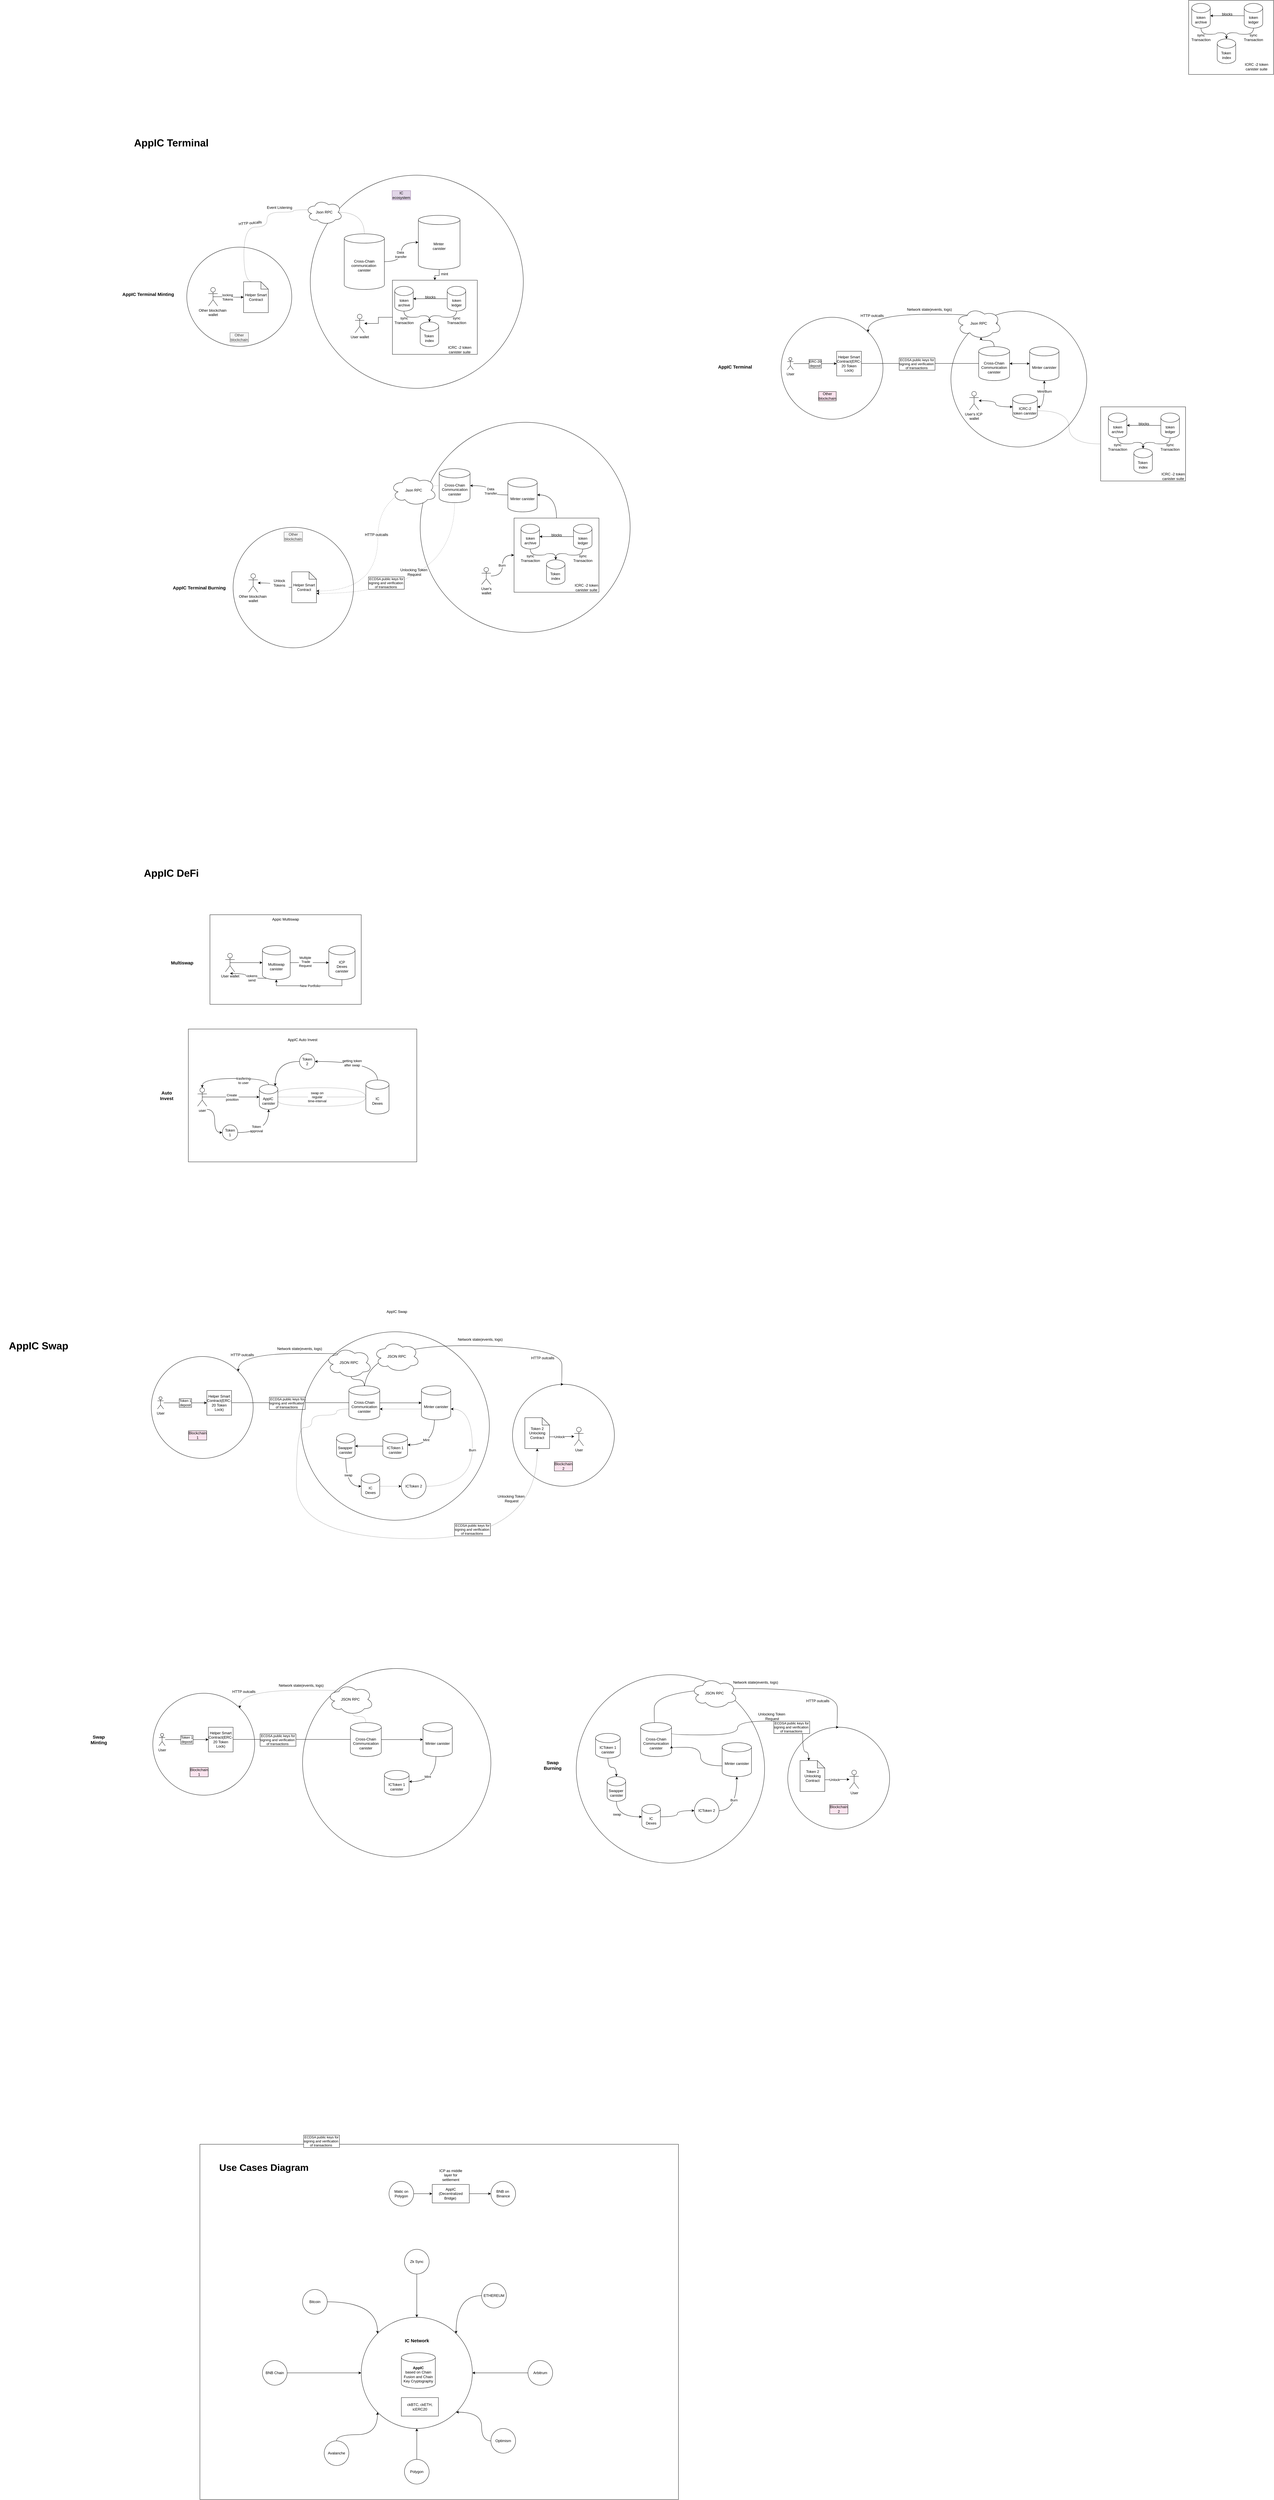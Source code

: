 <mxfile version="24.2.5" type="github">
  <diagram name="Page-1" id="Xp7BcnjXbAts6n8gM-tV">
    <mxGraphModel dx="2404" dy="-3501" grid="1" gridSize="10" guides="1" tooltips="1" connect="1" arrows="1" fold="1" page="1" pageScale="1" pageWidth="1100" pageHeight="850" math="0" shadow="0">
      <root>
        <mxCell id="0" />
        <mxCell id="1" parent="0" />
        <mxCell id="F1tDSeAfEZiZVZ5YU9dp-1" value="" style="ellipse;whiteSpace=wrap;html=1;aspect=fixed;gradientColor=none;labelBackgroundColor=none;fillColor=none;" parent="1" vertex="1">
          <mxGeometry x="145" y="4856" width="690" height="690" as="geometry" />
        </mxCell>
        <mxCell id="F1tDSeAfEZiZVZ5YU9dp-2" style="edgeStyle=orthogonalEdgeStyle;rounded=0;orthogonalLoop=1;jettySize=auto;html=1;curved=1;" parent="1" source="F1tDSeAfEZiZVZ5YU9dp-4" target="F1tDSeAfEZiZVZ5YU9dp-6" edge="1">
          <mxGeometry relative="1" as="geometry" />
        </mxCell>
        <mxCell id="XXBF-MiVBZpwEL9QP5nQ-1" value="Data&amp;nbsp;&lt;div&gt;transfer&lt;/div&gt;" style="edgeLabel;html=1;align=center;verticalAlign=middle;resizable=0;points=[];" vertex="1" connectable="0" parent="F1tDSeAfEZiZVZ5YU9dp-2">
          <mxGeometry x="-0.09" y="2" relative="1" as="geometry">
            <mxPoint as="offset" />
          </mxGeometry>
        </mxCell>
        <mxCell id="F1tDSeAfEZiZVZ5YU9dp-4" value="Cross-Chain communication&amp;nbsp;&lt;div&gt;canister&lt;/div&gt;" style="shape=cylinder3;whiteSpace=wrap;html=1;boundedLbl=1;backgroundOutline=1;size=15;" parent="1" vertex="1">
          <mxGeometry x="255" y="5046" width="130" height="180" as="geometry" />
        </mxCell>
        <mxCell id="F1tDSeAfEZiZVZ5YU9dp-5" style="edgeStyle=orthogonalEdgeStyle;rounded=0;orthogonalLoop=1;jettySize=auto;html=1;exitX=0.5;exitY=1;exitDx=0;exitDy=0;exitPerimeter=0;" parent="1" source="F1tDSeAfEZiZVZ5YU9dp-6" target="F1tDSeAfEZiZVZ5YU9dp-29" edge="1">
          <mxGeometry relative="1" as="geometry" />
        </mxCell>
        <mxCell id="F1tDSeAfEZiZVZ5YU9dp-6" value="Minter&amp;nbsp;&lt;div&gt;canister&lt;/div&gt;" style="shape=cylinder3;whiteSpace=wrap;html=1;boundedLbl=1;backgroundOutline=1;size=15;" parent="1" vertex="1">
          <mxGeometry x="495" y="4986" width="135" height="175" as="geometry" />
        </mxCell>
        <mxCell id="F1tDSeAfEZiZVZ5YU9dp-7" style="edgeStyle=orthogonalEdgeStyle;rounded=0;orthogonalLoop=1;jettySize=auto;html=1;curved=1;exitX=0.875;exitY=0.5;exitDx=0;exitDy=0;exitPerimeter=0;startArrow=none;startFill=0;dashed=1;dashPattern=1 2;endArrow=none;endFill=0;" parent="1" source="F1tDSeAfEZiZVZ5YU9dp-8" target="F1tDSeAfEZiZVZ5YU9dp-4" edge="1">
          <mxGeometry relative="1" as="geometry" />
        </mxCell>
        <mxCell id="F1tDSeAfEZiZVZ5YU9dp-8" value="Json RPC" style="ellipse;shape=cloud;whiteSpace=wrap;html=1;" parent="1" vertex="1">
          <mxGeometry x="130" y="4936" width="120" height="80" as="geometry" />
        </mxCell>
        <mxCell id="F1tDSeAfEZiZVZ5YU9dp-9" style="edgeStyle=orthogonalEdgeStyle;rounded=0;orthogonalLoop=1;jettySize=auto;html=1;exitX=0;exitY=0;exitDx=28;exitDy=0;entryX=0.07;entryY=0.4;entryDx=0;entryDy=0;entryPerimeter=0;curved=1;startArrow=none;startFill=0;dashed=1;dashPattern=1 2;endArrow=none;endFill=0;exitPerimeter=0;" parent="1" source="XXBF-MiVBZpwEL9QP5nQ-7" target="F1tDSeAfEZiZVZ5YU9dp-8" edge="1">
          <mxGeometry relative="1" as="geometry">
            <mxPoint x="60" y="4966" as="targetPoint" />
            <Array as="points">
              <mxPoint x="-70" y="5201" />
              <mxPoint x="-70" y="5024" />
              <mxPoint x="5" y="5024" />
              <mxPoint x="5" y="4976" />
              <mxPoint x="90" y="4976" />
              <mxPoint x="90" y="4968" />
            </Array>
          </mxGeometry>
        </mxCell>
        <mxCell id="F1tDSeAfEZiZVZ5YU9dp-10" value="" style="ellipse;whiteSpace=wrap;html=1;fillColor=none;" parent="1" vertex="1">
          <mxGeometry x="-255" y="5089" width="340" height="321" as="geometry" />
        </mxCell>
        <mxCell id="F1tDSeAfEZiZVZ5YU9dp-11" value="HTTP outcalls" style="text;html=1;align=center;verticalAlign=middle;resizable=0;points=[];autosize=1;strokeColor=none;fillColor=none;rotation=-5;" parent="1" vertex="1">
          <mxGeometry x="-100" y="4996" width="100" height="30" as="geometry" />
        </mxCell>
        <mxCell id="F1tDSeAfEZiZVZ5YU9dp-12" value="Event Listening" style="text;html=1;align=center;verticalAlign=middle;resizable=0;points=[];autosize=1;strokeColor=none;fillColor=none;" parent="1" vertex="1">
          <mxGeometry x="-10" y="4946" width="110" height="30" as="geometry" />
        </mxCell>
        <mxCell id="F1tDSeAfEZiZVZ5YU9dp-13" value="User wallet" style="shape=umlActor;verticalLabelPosition=bottom;verticalAlign=top;html=1;outlineConnect=0;" parent="1" vertex="1">
          <mxGeometry x="290" y="5306" width="30" height="60" as="geometry" />
        </mxCell>
        <mxCell id="F1tDSeAfEZiZVZ5YU9dp-14" value="IC ecosystem" style="text;html=1;align=center;verticalAlign=middle;whiteSpace=wrap;rounded=0;fillColor=#e1d5e7;strokeColor=#9673a6;" parent="1" vertex="1">
          <mxGeometry x="410" y="4906" width="60" height="30" as="geometry" />
        </mxCell>
        <mxCell id="F1tDSeAfEZiZVZ5YU9dp-15" value="&lt;b&gt;&lt;font style=&quot;font-size: 15px;&quot;&gt;AppIC Terminal Minting&lt;/font&gt;&lt;/b&gt;" style="text;html=1;align=center;verticalAlign=middle;whiteSpace=wrap;rounded=0;" parent="1" vertex="1">
          <mxGeometry x="-470" y="5226" width="180" height="30" as="geometry" />
        </mxCell>
        <mxCell id="F1tDSeAfEZiZVZ5YU9dp-17" value="" style="rounded=0;whiteSpace=wrap;html=1;" parent="1" vertex="1">
          <mxGeometry x="2990" y="4290" width="275" height="240" as="geometry" />
        </mxCell>
        <mxCell id="F1tDSeAfEZiZVZ5YU9dp-18" value="token&lt;div&gt;archive&lt;/div&gt;" style="shape=cylinder3;whiteSpace=wrap;html=1;boundedLbl=1;backgroundOutline=1;size=15;" parent="1" vertex="1">
          <mxGeometry x="3000" y="4300" width="60" height="80" as="geometry" />
        </mxCell>
        <mxCell id="F1tDSeAfEZiZVZ5YU9dp-19" value="Token&amp;nbsp;&lt;div&gt;index&lt;/div&gt;" style="shape=cylinder3;whiteSpace=wrap;html=1;boundedLbl=1;backgroundOutline=1;size=15;" parent="1" vertex="1">
          <mxGeometry x="3082.5" y="4415" width="60" height="80" as="geometry" />
        </mxCell>
        <mxCell id="F1tDSeAfEZiZVZ5YU9dp-20" style="edgeStyle=orthogonalEdgeStyle;rounded=0;orthogonalLoop=1;jettySize=auto;html=1;exitX=0.5;exitY=1;exitDx=0;exitDy=0;exitPerimeter=0;curved=1;" parent="1" source="F1tDSeAfEZiZVZ5YU9dp-21" target="F1tDSeAfEZiZVZ5YU9dp-19" edge="1">
          <mxGeometry relative="1" as="geometry" />
        </mxCell>
        <mxCell id="F1tDSeAfEZiZVZ5YU9dp-21" value="token&lt;div&gt;ledger&lt;/div&gt;" style="shape=cylinder3;whiteSpace=wrap;html=1;boundedLbl=1;backgroundOutline=1;size=15;" parent="1" vertex="1">
          <mxGeometry x="3170" y="4300" width="60" height="80" as="geometry" />
        </mxCell>
        <mxCell id="F1tDSeAfEZiZVZ5YU9dp-22" style="edgeStyle=orthogonalEdgeStyle;rounded=0;orthogonalLoop=1;jettySize=auto;html=1;entryX=1;entryY=0.5;entryDx=0;entryDy=0;entryPerimeter=0;" parent="1" source="F1tDSeAfEZiZVZ5YU9dp-21" target="F1tDSeAfEZiZVZ5YU9dp-18" edge="1">
          <mxGeometry relative="1" as="geometry" />
        </mxCell>
        <mxCell id="F1tDSeAfEZiZVZ5YU9dp-23" style="edgeStyle=orthogonalEdgeStyle;rounded=0;orthogonalLoop=1;jettySize=auto;html=1;exitX=0.5;exitY=1;exitDx=0;exitDy=0;exitPerimeter=0;entryX=0.5;entryY=0;entryDx=0;entryDy=0;entryPerimeter=0;curved=1;" parent="1" source="F1tDSeAfEZiZVZ5YU9dp-18" target="F1tDSeAfEZiZVZ5YU9dp-19" edge="1">
          <mxGeometry relative="1" as="geometry" />
        </mxCell>
        <mxCell id="F1tDSeAfEZiZVZ5YU9dp-24" value="sync&lt;br&gt;Transaction" style="text;html=1;align=center;verticalAlign=middle;whiteSpace=wrap;rounded=0;" parent="1" vertex="1">
          <mxGeometry x="3000" y="4395" width="60" height="30" as="geometry" />
        </mxCell>
        <mxCell id="F1tDSeAfEZiZVZ5YU9dp-25" value="sync&lt;br&gt;Transaction" style="text;html=1;align=center;verticalAlign=middle;whiteSpace=wrap;rounded=0;" parent="1" vertex="1">
          <mxGeometry x="3170" y="4395" width="60" height="30" as="geometry" />
        </mxCell>
        <mxCell id="F1tDSeAfEZiZVZ5YU9dp-26" value="blocks" style="text;html=1;align=center;verticalAlign=middle;whiteSpace=wrap;rounded=0;" parent="1" vertex="1">
          <mxGeometry x="3085" y="4320" width="60" height="30" as="geometry" />
        </mxCell>
        <mxCell id="F1tDSeAfEZiZVZ5YU9dp-27" value="ICRC -2 token canister suite" style="text;html=1;align=center;verticalAlign=middle;whiteSpace=wrap;rounded=0;" parent="1" vertex="1">
          <mxGeometry x="3170" y="4490" width="80" height="30" as="geometry" />
        </mxCell>
        <mxCell id="F1tDSeAfEZiZVZ5YU9dp-28" value="" style="edgeStyle=orthogonalEdgeStyle;rounded=0;orthogonalLoop=1;jettySize=auto;html=1;" parent="1" source="F1tDSeAfEZiZVZ5YU9dp-29" target="F1tDSeAfEZiZVZ5YU9dp-13" edge="1">
          <mxGeometry relative="1" as="geometry" />
        </mxCell>
        <mxCell id="F1tDSeAfEZiZVZ5YU9dp-29" value="" style="rounded=0;whiteSpace=wrap;html=1;" parent="1" vertex="1">
          <mxGeometry x="411" y="5196" width="275" height="240" as="geometry" />
        </mxCell>
        <mxCell id="F1tDSeAfEZiZVZ5YU9dp-30" value="token&lt;div&gt;archive&lt;/div&gt;" style="shape=cylinder3;whiteSpace=wrap;html=1;boundedLbl=1;backgroundOutline=1;size=15;" parent="1" vertex="1">
          <mxGeometry x="418.5" y="5216" width="60" height="80" as="geometry" />
        </mxCell>
        <mxCell id="F1tDSeAfEZiZVZ5YU9dp-31" value="Token&amp;nbsp;&lt;div&gt;index&lt;/div&gt;" style="shape=cylinder3;whiteSpace=wrap;html=1;boundedLbl=1;backgroundOutline=1;size=15;" parent="1" vertex="1">
          <mxGeometry x="501" y="5331" width="60" height="80" as="geometry" />
        </mxCell>
        <mxCell id="F1tDSeAfEZiZVZ5YU9dp-32" style="edgeStyle=orthogonalEdgeStyle;rounded=0;orthogonalLoop=1;jettySize=auto;html=1;exitX=0.5;exitY=1;exitDx=0;exitDy=0;exitPerimeter=0;curved=1;" parent="1" source="F1tDSeAfEZiZVZ5YU9dp-33" target="F1tDSeAfEZiZVZ5YU9dp-31" edge="1">
          <mxGeometry relative="1" as="geometry" />
        </mxCell>
        <mxCell id="F1tDSeAfEZiZVZ5YU9dp-33" value="token&lt;div&gt;ledger&lt;/div&gt;" style="shape=cylinder3;whiteSpace=wrap;html=1;boundedLbl=1;backgroundOutline=1;size=15;" parent="1" vertex="1">
          <mxGeometry x="588.5" y="5216" width="60" height="80" as="geometry" />
        </mxCell>
        <mxCell id="F1tDSeAfEZiZVZ5YU9dp-34" style="edgeStyle=orthogonalEdgeStyle;rounded=0;orthogonalLoop=1;jettySize=auto;html=1;entryX=1;entryY=0.5;entryDx=0;entryDy=0;entryPerimeter=0;" parent="1" source="F1tDSeAfEZiZVZ5YU9dp-33" target="F1tDSeAfEZiZVZ5YU9dp-30" edge="1">
          <mxGeometry relative="1" as="geometry" />
        </mxCell>
        <mxCell id="F1tDSeAfEZiZVZ5YU9dp-35" style="edgeStyle=orthogonalEdgeStyle;rounded=0;orthogonalLoop=1;jettySize=auto;html=1;exitX=0.5;exitY=1;exitDx=0;exitDy=0;exitPerimeter=0;entryX=0.5;entryY=0;entryDx=0;entryDy=0;entryPerimeter=0;curved=1;" parent="1" source="F1tDSeAfEZiZVZ5YU9dp-30" target="F1tDSeAfEZiZVZ5YU9dp-31" edge="1">
          <mxGeometry relative="1" as="geometry" />
        </mxCell>
        <mxCell id="F1tDSeAfEZiZVZ5YU9dp-36" value="sync&lt;br&gt;Transaction" style="text;html=1;align=center;verticalAlign=middle;whiteSpace=wrap;rounded=0;" parent="1" vertex="1">
          <mxGeometry x="418.5" y="5311" width="60" height="30" as="geometry" />
        </mxCell>
        <mxCell id="F1tDSeAfEZiZVZ5YU9dp-37" value="sync&lt;br&gt;Transaction" style="text;html=1;align=center;verticalAlign=middle;whiteSpace=wrap;rounded=0;" parent="1" vertex="1">
          <mxGeometry x="588.5" y="5311" width="60" height="30" as="geometry" />
        </mxCell>
        <mxCell id="F1tDSeAfEZiZVZ5YU9dp-38" value="blocks" style="text;html=1;align=center;verticalAlign=middle;whiteSpace=wrap;rounded=0;" parent="1" vertex="1">
          <mxGeometry x="503.5" y="5236" width="60" height="30" as="geometry" />
        </mxCell>
        <mxCell id="F1tDSeAfEZiZVZ5YU9dp-39" value="ICRC -2 token canister suite" style="text;html=1;align=center;verticalAlign=middle;whiteSpace=wrap;rounded=0;" parent="1" vertex="1">
          <mxGeometry x="588.5" y="5406" width="80" height="30" as="geometry" />
        </mxCell>
        <mxCell id="F1tDSeAfEZiZVZ5YU9dp-40" value="mint" style="text;html=1;align=center;verticalAlign=middle;whiteSpace=wrap;rounded=0;" parent="1" vertex="1">
          <mxGeometry x="550" y="5161" width="60" height="30" as="geometry" />
        </mxCell>
        <mxCell id="F1tDSeAfEZiZVZ5YU9dp-42" value="" style="ellipse;whiteSpace=wrap;html=1;aspect=fixed;fillColor=none;" parent="1" vertex="1">
          <mxGeometry x="-105" y="5996" width="390" height="390" as="geometry" />
        </mxCell>
        <mxCell id="F1tDSeAfEZiZVZ5YU9dp-43" style="edgeStyle=orthogonalEdgeStyle;rounded=0;orthogonalLoop=1;jettySize=auto;html=1;entryX=1;entryY=0.7;entryDx=0;entryDy=0;entryPerimeter=0;curved=1;exitX=0.5;exitY=1;exitDx=0;exitDy=0;dashed=1;dashPattern=1 4;exitPerimeter=0;" parent="1" source="F1tDSeAfEZiZVZ5YU9dp-61" target="F1tDSeAfEZiZVZ5YU9dp-47" edge="1">
          <mxGeometry relative="1" as="geometry">
            <mxPoint x="600" y="6576" as="targetPoint" />
          </mxGeometry>
        </mxCell>
        <mxCell id="F1tDSeAfEZiZVZ5YU9dp-44" value="&lt;span style=&quot;line-height: 11.77px; font-family: Arial, sans-serif;&quot;&gt;ECDSA public keys for&lt;br&gt;signing and verification&amp;nbsp;&lt;/span&gt;&lt;div&gt;&lt;span style=&quot;line-height: 11.77px; font-family: Arial, sans-serif;&quot;&gt;of transactions&amp;nbsp;&lt;/span&gt;&lt;/div&gt;" style="edgeLabel;html=1;align=center;verticalAlign=middle;resizable=0;points=[];labelBorderColor=default;" parent="F1tDSeAfEZiZVZ5YU9dp-43" vertex="1" connectable="0">
          <mxGeometry x="0.377" y="-11" relative="1" as="geometry">
            <mxPoint x="-5" y="-23" as="offset" />
          </mxGeometry>
        </mxCell>
        <mxCell id="F1tDSeAfEZiZVZ5YU9dp-45" value="" style="ellipse;whiteSpace=wrap;html=1;aspect=fixed;fillColor=none;" parent="1" vertex="1">
          <mxGeometry x="501" y="5656" width="680" height="680" as="geometry" />
        </mxCell>
        <mxCell id="XXBF-MiVBZpwEL9QP5nQ-3" value="" style="edgeStyle=orthogonalEdgeStyle;rounded=0;orthogonalLoop=1;jettySize=auto;html=1;curved=1;" edge="1" parent="1" source="F1tDSeAfEZiZVZ5YU9dp-47" target="F1tDSeAfEZiZVZ5YU9dp-51">
          <mxGeometry relative="1" as="geometry" />
        </mxCell>
        <mxCell id="F1tDSeAfEZiZVZ5YU9dp-47" value="Helper Smart Contract" style="shape=note;whiteSpace=wrap;html=1;backgroundOutline=1;darkOpacity=0.05;size=24;" parent="1" vertex="1">
          <mxGeometry x="85" y="6140" width="80" height="100" as="geometry" />
        </mxCell>
        <mxCell id="F1tDSeAfEZiZVZ5YU9dp-48" value="Other blockchain" style="text;html=1;align=center;verticalAlign=middle;whiteSpace=wrap;rounded=0;fillColor=#f5f5f5;fontColor=#333333;strokeColor=#666666;" parent="1" vertex="1">
          <mxGeometry x="60" y="6011" width="60" height="30" as="geometry" />
        </mxCell>
        <mxCell id="F1tDSeAfEZiZVZ5YU9dp-51" value="Other blockchain&amp;nbsp;&lt;div&gt;wallet&lt;/div&gt;" style="shape=umlActor;verticalLabelPosition=bottom;verticalAlign=top;html=1;outlineConnect=0;" parent="1" vertex="1">
          <mxGeometry x="-55" y="6146" width="30" height="60" as="geometry" />
        </mxCell>
        <mxCell id="F1tDSeAfEZiZVZ5YU9dp-54" style="edgeStyle=orthogonalEdgeStyle;rounded=0;orthogonalLoop=1;jettySize=auto;html=1;entryX=0;entryY=0;entryDx=80;entryDy=62;entryPerimeter=0;curved=1;dashed=1;dashPattern=1 4;" parent="1" source="F1tDSeAfEZiZVZ5YU9dp-61" target="F1tDSeAfEZiZVZ5YU9dp-47" edge="1">
          <mxGeometry relative="1" as="geometry">
            <mxPoint x="565" y="6161" as="sourcePoint" />
          </mxGeometry>
        </mxCell>
        <mxCell id="F1tDSeAfEZiZVZ5YU9dp-55" value="&lt;span style=&quot;color: rgb(0, 0, 0); font-family: Helvetica; font-size: 12px; font-style: normal; font-variant-ligatures: normal; font-variant-caps: normal; font-weight: 400; letter-spacing: normal; orphans: 2; text-align: center; text-indent: 0px; text-transform: none; widows: 2; word-spacing: 0px; -webkit-text-stroke-width: 0px; white-space: nowrap; background-color: rgb(251, 251, 251); text-decoration-thickness: initial; text-decoration-style: initial; text-decoration-color: initial; display: inline !important; float: none;&quot;&gt;HTTP outcalls&lt;/span&gt;" style="text;whiteSpace=wrap;html=1;" parent="1" vertex="1">
          <mxGeometry x="320" y="6006" width="80" height="20" as="geometry" />
        </mxCell>
        <mxCell id="F1tDSeAfEZiZVZ5YU9dp-56" value="Unlocking Token&lt;div&gt;&amp;nbsp;Request&lt;/div&gt;" style="text;html=1;align=center;verticalAlign=middle;resizable=0;points=[];autosize=1;strokeColor=none;fillColor=none;" parent="1" vertex="1">
          <mxGeometry x="425" y="6121" width="110" height="40" as="geometry" />
        </mxCell>
        <mxCell id="F1tDSeAfEZiZVZ5YU9dp-57" value="&lt;b&gt;&lt;font style=&quot;font-size: 15px;&quot;&gt;AppIC Terminal Burning&lt;/font&gt;&lt;/b&gt;" style="text;html=1;align=center;verticalAlign=middle;resizable=0;points=[];autosize=1;strokeColor=none;fillColor=none;" parent="1" vertex="1">
          <mxGeometry x="-310" y="6176" width="190" height="30" as="geometry" />
        </mxCell>
        <mxCell id="F1tDSeAfEZiZVZ5YU9dp-58" value="" style="edgeStyle=orthogonalEdgeStyle;rounded=0;orthogonalLoop=1;jettySize=auto;html=1;curved=1;" parent="1" source="F1tDSeAfEZiZVZ5YU9dp-60" target="F1tDSeAfEZiZVZ5YU9dp-66" edge="1">
          <mxGeometry relative="1" as="geometry" />
        </mxCell>
        <mxCell id="F1tDSeAfEZiZVZ5YU9dp-59" value="Burn" style="edgeLabel;html=1;align=center;verticalAlign=middle;resizable=0;points=[];" parent="F1tDSeAfEZiZVZ5YU9dp-58" vertex="1" connectable="0">
          <mxGeometry x="0.011" y="2" relative="1" as="geometry">
            <mxPoint as="offset" />
          </mxGeometry>
        </mxCell>
        <mxCell id="F1tDSeAfEZiZVZ5YU9dp-60" value="User&#39;s&lt;br&gt;wallet" style="shape=umlActor;verticalLabelPosition=bottom;verticalAlign=top;html=1;outlineConnect=0;" parent="1" vertex="1">
          <mxGeometry x="700" y="6126" width="30" height="55" as="geometry" />
        </mxCell>
        <mxCell id="F1tDSeAfEZiZVZ5YU9dp-61" value="&lt;span style=&quot;font-family: Arial, sans-serif;&quot;&gt;Cross-Chain Communication canister&lt;/span&gt;" style="shape=cylinder3;whiteSpace=wrap;html=1;boundedLbl=1;backgroundOutline=1;size=15;" parent="1" vertex="1">
          <mxGeometry x="562.5" y="5806" width="100" height="110" as="geometry" />
        </mxCell>
        <mxCell id="F1tDSeAfEZiZVZ5YU9dp-62" style="edgeStyle=orthogonalEdgeStyle;rounded=0;orthogonalLoop=1;jettySize=auto;html=1;curved=1;" parent="1" source="F1tDSeAfEZiZVZ5YU9dp-63" target="F1tDSeAfEZiZVZ5YU9dp-61" edge="1">
          <mxGeometry relative="1" as="geometry" />
        </mxCell>
        <mxCell id="XXBF-MiVBZpwEL9QP5nQ-2" value="Data&lt;br&gt;Transfer" style="edgeLabel;html=1;align=center;verticalAlign=middle;resizable=0;points=[];" vertex="1" connectable="0" parent="F1tDSeAfEZiZVZ5YU9dp-62">
          <mxGeometry x="-0.036" y="-4" relative="1" as="geometry">
            <mxPoint x="1" as="offset" />
          </mxGeometry>
        </mxCell>
        <mxCell id="F1tDSeAfEZiZVZ5YU9dp-63" value="&lt;div&gt;&lt;font face=&quot;Arial, sans-serif&quot;&gt;Minter canister&lt;/font&gt;&lt;/div&gt;" style="shape=cylinder3;whiteSpace=wrap;html=1;boundedLbl=1;backgroundOutline=1;size=15;" parent="1" vertex="1">
          <mxGeometry x="785" y="5836" width="95" height="110" as="geometry" />
        </mxCell>
        <mxCell id="F1tDSeAfEZiZVZ5YU9dp-64" style="edgeStyle=orthogonalEdgeStyle;rounded=0;orthogonalLoop=1;jettySize=auto;html=1;exitX=0.5;exitY=1;exitDx=0;exitDy=0;" parent="1" source="F1tDSeAfEZiZVZ5YU9dp-45" target="F1tDSeAfEZiZVZ5YU9dp-45" edge="1">
          <mxGeometry relative="1" as="geometry" />
        </mxCell>
        <mxCell id="F1tDSeAfEZiZVZ5YU9dp-65" value="Json RPC" style="ellipse;shape=cloud;whiteSpace=wrap;html=1;" parent="1" vertex="1">
          <mxGeometry x="405" y="5826" width="150" height="100" as="geometry" />
        </mxCell>
        <mxCell id="F1tDSeAfEZiZVZ5YU9dp-66" value="" style="rounded=0;whiteSpace=wrap;html=1;" parent="1" vertex="1">
          <mxGeometry x="805" y="5966" width="275" height="240" as="geometry" />
        </mxCell>
        <mxCell id="F1tDSeAfEZiZVZ5YU9dp-67" value="token&lt;div&gt;archive&lt;/div&gt;" style="shape=cylinder3;whiteSpace=wrap;html=1;boundedLbl=1;backgroundOutline=1;size=15;" parent="1" vertex="1">
          <mxGeometry x="827.5" y="5986" width="60" height="80" as="geometry" />
        </mxCell>
        <mxCell id="F1tDSeAfEZiZVZ5YU9dp-68" value="Token&amp;nbsp;&lt;div&gt;index&lt;/div&gt;" style="shape=cylinder3;whiteSpace=wrap;html=1;boundedLbl=1;backgroundOutline=1;size=15;" parent="1" vertex="1">
          <mxGeometry x="910" y="6101" width="60" height="80" as="geometry" />
        </mxCell>
        <mxCell id="F1tDSeAfEZiZVZ5YU9dp-69" style="edgeStyle=orthogonalEdgeStyle;rounded=0;orthogonalLoop=1;jettySize=auto;html=1;exitX=0.5;exitY=1;exitDx=0;exitDy=0;exitPerimeter=0;curved=1;" parent="1" source="F1tDSeAfEZiZVZ5YU9dp-70" target="F1tDSeAfEZiZVZ5YU9dp-68" edge="1">
          <mxGeometry relative="1" as="geometry" />
        </mxCell>
        <mxCell id="F1tDSeAfEZiZVZ5YU9dp-70" value="token&lt;div&gt;ledger&lt;/div&gt;" style="shape=cylinder3;whiteSpace=wrap;html=1;boundedLbl=1;backgroundOutline=1;size=15;" parent="1" vertex="1">
          <mxGeometry x="997.5" y="5986" width="60" height="80" as="geometry" />
        </mxCell>
        <mxCell id="F1tDSeAfEZiZVZ5YU9dp-71" style="edgeStyle=orthogonalEdgeStyle;rounded=0;orthogonalLoop=1;jettySize=auto;html=1;entryX=1;entryY=0.5;entryDx=0;entryDy=0;entryPerimeter=0;" parent="1" source="F1tDSeAfEZiZVZ5YU9dp-70" target="F1tDSeAfEZiZVZ5YU9dp-67" edge="1">
          <mxGeometry relative="1" as="geometry" />
        </mxCell>
        <mxCell id="F1tDSeAfEZiZVZ5YU9dp-72" style="edgeStyle=orthogonalEdgeStyle;rounded=0;orthogonalLoop=1;jettySize=auto;html=1;exitX=0.5;exitY=1;exitDx=0;exitDy=0;exitPerimeter=0;entryX=0.5;entryY=0;entryDx=0;entryDy=0;entryPerimeter=0;curved=1;" parent="1" source="F1tDSeAfEZiZVZ5YU9dp-67" target="F1tDSeAfEZiZVZ5YU9dp-68" edge="1">
          <mxGeometry relative="1" as="geometry" />
        </mxCell>
        <mxCell id="F1tDSeAfEZiZVZ5YU9dp-73" value="sync&lt;br&gt;Transaction" style="text;html=1;align=center;verticalAlign=middle;whiteSpace=wrap;rounded=0;" parent="1" vertex="1">
          <mxGeometry x="827.5" y="6081" width="60" height="30" as="geometry" />
        </mxCell>
        <mxCell id="F1tDSeAfEZiZVZ5YU9dp-74" value="sync&lt;br&gt;Transaction" style="text;html=1;align=center;verticalAlign=middle;whiteSpace=wrap;rounded=0;" parent="1" vertex="1">
          <mxGeometry x="997.5" y="6081" width="60" height="30" as="geometry" />
        </mxCell>
        <mxCell id="F1tDSeAfEZiZVZ5YU9dp-75" value="blocks" style="text;html=1;align=center;verticalAlign=middle;whiteSpace=wrap;rounded=0;" parent="1" vertex="1">
          <mxGeometry x="912.5" y="6006" width="60" height="30" as="geometry" />
        </mxCell>
        <mxCell id="F1tDSeAfEZiZVZ5YU9dp-76" value="ICRC -2 token canister suite" style="text;html=1;align=center;verticalAlign=middle;whiteSpace=wrap;rounded=0;" parent="1" vertex="1">
          <mxGeometry x="997.5" y="6176" width="82.5" height="30" as="geometry" />
        </mxCell>
        <mxCell id="F1tDSeAfEZiZVZ5YU9dp-77" style="edgeStyle=orthogonalEdgeStyle;rounded=0;orthogonalLoop=1;jettySize=auto;html=1;exitX=0.5;exitY=0;exitDx=0;exitDy=0;entryX=1;entryY=0.5;entryDx=0;entryDy=0;entryPerimeter=0;curved=1;" parent="1" source="F1tDSeAfEZiZVZ5YU9dp-66" target="F1tDSeAfEZiZVZ5YU9dp-63" edge="1">
          <mxGeometry relative="1" as="geometry" />
        </mxCell>
        <mxCell id="F1tDSeAfEZiZVZ5YU9dp-79" value="&lt;b&gt;&lt;font style=&quot;font-size: 33px;&quot;&gt;AppIC Terminal&lt;/font&gt;&lt;/b&gt;" style="text;html=1;align=center;verticalAlign=middle;whiteSpace=wrap;rounded=0;" parent="1" vertex="1">
          <mxGeometry x="-430" y="4706" width="250" height="90" as="geometry" />
        </mxCell>
        <mxCell id="F1tDSeAfEZiZVZ5YU9dp-80" value="" style="ellipse;whiteSpace=wrap;html=1;aspect=fixed;strokeOpacity=100;fillOpacity=0;" parent="1" vertex="1">
          <mxGeometry x="1670" y="5316" width="330" height="330" as="geometry" />
        </mxCell>
        <mxCell id="F1tDSeAfEZiZVZ5YU9dp-81" value="User" style="shape=umlActor;verticalLabelPosition=bottom;verticalAlign=top;html=1;outlineConnect=0;" parent="1" vertex="1">
          <mxGeometry x="1690" y="5446" width="20" height="40" as="geometry" />
        </mxCell>
        <mxCell id="F1tDSeAfEZiZVZ5YU9dp-82" style="edgeStyle=orthogonalEdgeStyle;rounded=0;orthogonalLoop=1;jettySize=auto;html=1;jumpStyle=none;flowAnimation=0;" parent="1" edge="1">
          <mxGeometry relative="1" as="geometry">
            <mxPoint x="1890" y="5465.5" as="sourcePoint" />
            <mxPoint x="2320" y="5465.5" as="targetPoint" />
          </mxGeometry>
        </mxCell>
        <mxCell id="F1tDSeAfEZiZVZ5YU9dp-83" value="&lt;span style=&quot;line-height: 107%; font-family: Arial, sans-serif;&quot;&gt;&lt;font style=&quot;font-size: 11px;&quot;&gt;ECDSA public keys for&lt;br&gt;signing and verification&amp;nbsp;&lt;/font&gt;&lt;/span&gt;&lt;div&gt;&lt;span style=&quot;line-height: 107%; font-family: Arial, sans-serif;&quot;&gt;&lt;font style=&quot;font-size: 11px;&quot;&gt;of transactions&amp;nbsp;&lt;/font&gt;&lt;/span&gt;&lt;/div&gt;" style="edgeLabel;html=1;align=center;verticalAlign=middle;resizable=0;points=[];labelBorderColor=default;labelBackgroundColor=default;" parent="F1tDSeAfEZiZVZ5YU9dp-82" vertex="1" connectable="0">
          <mxGeometry x="0.055" y="4" relative="1" as="geometry">
            <mxPoint x="-7" y="5" as="offset" />
          </mxGeometry>
        </mxCell>
        <mxCell id="F1tDSeAfEZiZVZ5YU9dp-84" value="Helper Smart Contract(ERC-20 Token Lock)" style="whiteSpace=wrap;html=1;aspect=fixed;" parent="1" vertex="1">
          <mxGeometry x="1850" y="5426" width="80" height="80" as="geometry" />
        </mxCell>
        <mxCell id="F1tDSeAfEZiZVZ5YU9dp-85" value="" style="endArrow=classic;html=1;rounded=0;" parent="1" source="F1tDSeAfEZiZVZ5YU9dp-81" target="F1tDSeAfEZiZVZ5YU9dp-84" edge="1">
          <mxGeometry width="50" height="50" relative="1" as="geometry">
            <mxPoint x="2190" y="5606" as="sourcePoint" />
            <mxPoint x="2240" y="5556" as="targetPoint" />
          </mxGeometry>
        </mxCell>
        <mxCell id="F1tDSeAfEZiZVZ5YU9dp-86" value="&lt;div&gt;ERC-20&lt;/div&gt;&lt;div&gt;deposit&lt;/div&gt;" style="edgeLabel;html=1;align=center;verticalAlign=middle;resizable=0;points=[];labelBorderColor=default;" parent="F1tDSeAfEZiZVZ5YU9dp-85" vertex="1" connectable="0">
          <mxGeometry x="0.1" y="-3" relative="1" as="geometry">
            <mxPoint x="-7" y="-3" as="offset" />
          </mxGeometry>
        </mxCell>
        <mxCell id="F1tDSeAfEZiZVZ5YU9dp-87" value="Other&lt;div&gt;blockchain&lt;/div&gt;" style="text;html=1;align=center;verticalAlign=middle;whiteSpace=wrap;rounded=0;labelBorderColor=default;labelBackgroundColor=#fbe4ef;" parent="1" vertex="1">
          <mxGeometry x="1790" y="5556" width="60" height="30" as="geometry" />
        </mxCell>
        <mxCell id="F1tDSeAfEZiZVZ5YU9dp-88" style="edgeStyle=orthogonalEdgeStyle;rounded=0;orthogonalLoop=1;jettySize=auto;html=1;exitX=0;exitY=0;exitDx=0;exitDy=0;entryX=1;entryY=0;entryDx=0;entryDy=0;curved=1;" parent="1" source="F1tDSeAfEZiZVZ5YU9dp-89" target="F1tDSeAfEZiZVZ5YU9dp-80" edge="1">
          <mxGeometry relative="1" as="geometry">
            <Array as="points">
              <mxPoint x="2370" y="5306" />
              <mxPoint x="1952" y="5306" />
            </Array>
          </mxGeometry>
        </mxCell>
        <mxCell id="F1tDSeAfEZiZVZ5YU9dp-89" value="" style="ellipse;gradientColor=none;html=1;labelBackgroundColor=none;aspect=fixed;fillOpacity=0;" parent="1" vertex="1">
          <mxGeometry x="2220" y="5296" width="440" height="440" as="geometry" />
        </mxCell>
        <mxCell id="F1tDSeAfEZiZVZ5YU9dp-90" value="Json RPC" style="ellipse;shape=cloud;whiteSpace=wrap;html=1;" parent="1" vertex="1">
          <mxGeometry x="2235" y="5286" width="150" height="100" as="geometry" />
        </mxCell>
        <mxCell id="F1tDSeAfEZiZVZ5YU9dp-91" value="HTTP outcalls" style="text;html=1;align=center;verticalAlign=middle;whiteSpace=wrap;rounded=0;" parent="1" vertex="1">
          <mxGeometry x="1920" y="5296" width="90" height="30" as="geometry" />
        </mxCell>
        <mxCell id="F1tDSeAfEZiZVZ5YU9dp-92" value="Network state(events, logs)" style="text;html=1;align=center;verticalAlign=middle;resizable=0;points=[];autosize=1;strokeColor=none;fillColor=none;" parent="1" vertex="1">
          <mxGeometry x="2065" y="5276" width="170" height="30" as="geometry" />
        </mxCell>
        <mxCell id="F1tDSeAfEZiZVZ5YU9dp-93" value="&lt;div&gt;&lt;font face=&quot;Arial, sans-serif&quot;&gt;Minter canister&lt;/font&gt;&lt;/div&gt;" style="shape=cylinder3;whiteSpace=wrap;html=1;boundedLbl=1;backgroundOutline=1;size=15;" parent="1" vertex="1">
          <mxGeometry x="2475" y="5411" width="95" height="110" as="geometry" />
        </mxCell>
        <mxCell id="F1tDSeAfEZiZVZ5YU9dp-94" style="edgeStyle=orthogonalEdgeStyle;rounded=0;orthogonalLoop=1;jettySize=auto;html=1;entryX=0.55;entryY=0.95;entryDx=0;entryDy=0;entryPerimeter=0;curved=1;" parent="1" source="F1tDSeAfEZiZVZ5YU9dp-96" target="F1tDSeAfEZiZVZ5YU9dp-90" edge="1">
          <mxGeometry relative="1" as="geometry" />
        </mxCell>
        <mxCell id="F1tDSeAfEZiZVZ5YU9dp-95" value="" style="edgeStyle=orthogonalEdgeStyle;rounded=0;orthogonalLoop=1;jettySize=auto;html=1;startArrow=classic;startFill=1;endArrow=classic;endFill=1;" parent="1" source="F1tDSeAfEZiZVZ5YU9dp-96" target="F1tDSeAfEZiZVZ5YU9dp-93" edge="1">
          <mxGeometry relative="1" as="geometry" />
        </mxCell>
        <mxCell id="F1tDSeAfEZiZVZ5YU9dp-96" value="&lt;span style=&quot;font-family: Arial, sans-serif;&quot;&gt;Cross-Chain Communication canister&lt;/span&gt;" style="shape=cylinder3;whiteSpace=wrap;html=1;boundedLbl=1;backgroundOutline=1;size=15;" parent="1" vertex="1">
          <mxGeometry x="2310" y="5411" width="100" height="110" as="geometry" />
        </mxCell>
        <mxCell id="F1tDSeAfEZiZVZ5YU9dp-97" style="edgeStyle=orthogonalEdgeStyle;rounded=0;orthogonalLoop=1;jettySize=auto;html=1;exitX=0;exitY=0.5;exitDx=0;exitDy=0;exitPerimeter=0;curved=1;startArrow=classic;startFill=1;" parent="1" source="F1tDSeAfEZiZVZ5YU9dp-99" target="F1tDSeAfEZiZVZ5YU9dp-102" edge="1">
          <mxGeometry relative="1" as="geometry" />
        </mxCell>
        <mxCell id="F1tDSeAfEZiZVZ5YU9dp-98" style="edgeStyle=orthogonalEdgeStyle;rounded=0;orthogonalLoop=1;jettySize=auto;html=1;exitX=1;exitY=0;exitDx=0;exitDy=52.5;exitPerimeter=0;dashed=1;dashPattern=1 2;curved=1;endArrow=none;endFill=0;" parent="1" source="F1tDSeAfEZiZVZ5YU9dp-99" target="F1tDSeAfEZiZVZ5YU9dp-103" edge="1">
          <mxGeometry relative="1" as="geometry" />
        </mxCell>
        <mxCell id="F1tDSeAfEZiZVZ5YU9dp-99" value="ICRC-2&lt;div&gt;token canister&lt;/div&gt;" style="shape=cylinder3;whiteSpace=wrap;html=1;boundedLbl=1;backgroundOutline=1;size=15;" parent="1" vertex="1">
          <mxGeometry x="2420" y="5566" width="80" height="80" as="geometry" />
        </mxCell>
        <mxCell id="F1tDSeAfEZiZVZ5YU9dp-100" style="edgeStyle=orthogonalEdgeStyle;rounded=0;orthogonalLoop=1;jettySize=auto;html=1;entryX=1;entryY=0.5;entryDx=0;entryDy=0;entryPerimeter=0;curved=1;endArrow=classic;endFill=1;startArrow=classic;startFill=1;" parent="1" source="F1tDSeAfEZiZVZ5YU9dp-93" target="F1tDSeAfEZiZVZ5YU9dp-99" edge="1">
          <mxGeometry relative="1" as="geometry" />
        </mxCell>
        <mxCell id="F1tDSeAfEZiZVZ5YU9dp-101" value="Mint/Burn" style="edgeLabel;html=1;align=center;verticalAlign=middle;resizable=0;points=[];" parent="F1tDSeAfEZiZVZ5YU9dp-100" vertex="1" connectable="0">
          <mxGeometry x="-0.051" relative="1" as="geometry">
            <mxPoint y="-16" as="offset" />
          </mxGeometry>
        </mxCell>
        <mxCell id="F1tDSeAfEZiZVZ5YU9dp-102" value="User&#39;s ICP&amp;nbsp;&lt;div&gt;wallet&lt;/div&gt;" style="shape=umlActor;verticalLabelPosition=bottom;verticalAlign=top;html=1;outlineConnect=0;" parent="1" vertex="1">
          <mxGeometry x="2280" y="5556" width="30" height="60" as="geometry" />
        </mxCell>
        <mxCell id="F1tDSeAfEZiZVZ5YU9dp-103" value="" style="rounded=0;whiteSpace=wrap;html=1;" parent="1" vertex="1">
          <mxGeometry x="2705" y="5606" width="275" height="240" as="geometry" />
        </mxCell>
        <mxCell id="F1tDSeAfEZiZVZ5YU9dp-104" value="token&lt;div&gt;archive&lt;/div&gt;" style="shape=cylinder3;whiteSpace=wrap;html=1;boundedLbl=1;backgroundOutline=1;size=15;" parent="1" vertex="1">
          <mxGeometry x="2730" y="5626" width="60" height="80" as="geometry" />
        </mxCell>
        <mxCell id="F1tDSeAfEZiZVZ5YU9dp-105" value="Token&amp;nbsp;&lt;div&gt;index&lt;/div&gt;" style="shape=cylinder3;whiteSpace=wrap;html=1;boundedLbl=1;backgroundOutline=1;size=15;" parent="1" vertex="1">
          <mxGeometry x="2812.5" y="5741" width="60" height="80" as="geometry" />
        </mxCell>
        <mxCell id="F1tDSeAfEZiZVZ5YU9dp-106" style="edgeStyle=orthogonalEdgeStyle;rounded=0;orthogonalLoop=1;jettySize=auto;html=1;exitX=0.5;exitY=1;exitDx=0;exitDy=0;exitPerimeter=0;curved=1;" parent="1" source="F1tDSeAfEZiZVZ5YU9dp-107" target="F1tDSeAfEZiZVZ5YU9dp-105" edge="1">
          <mxGeometry relative="1" as="geometry" />
        </mxCell>
        <mxCell id="F1tDSeAfEZiZVZ5YU9dp-107" value="token&lt;div&gt;ledger&lt;/div&gt;" style="shape=cylinder3;whiteSpace=wrap;html=1;boundedLbl=1;backgroundOutline=1;size=15;" parent="1" vertex="1">
          <mxGeometry x="2900" y="5626" width="60" height="80" as="geometry" />
        </mxCell>
        <mxCell id="F1tDSeAfEZiZVZ5YU9dp-108" style="edgeStyle=orthogonalEdgeStyle;rounded=0;orthogonalLoop=1;jettySize=auto;html=1;entryX=1;entryY=0.5;entryDx=0;entryDy=0;entryPerimeter=0;" parent="1" source="F1tDSeAfEZiZVZ5YU9dp-107" target="F1tDSeAfEZiZVZ5YU9dp-104" edge="1">
          <mxGeometry relative="1" as="geometry" />
        </mxCell>
        <mxCell id="F1tDSeAfEZiZVZ5YU9dp-109" style="edgeStyle=orthogonalEdgeStyle;rounded=0;orthogonalLoop=1;jettySize=auto;html=1;exitX=0.5;exitY=1;exitDx=0;exitDy=0;exitPerimeter=0;entryX=0.5;entryY=0;entryDx=0;entryDy=0;entryPerimeter=0;curved=1;" parent="1" source="F1tDSeAfEZiZVZ5YU9dp-104" target="F1tDSeAfEZiZVZ5YU9dp-105" edge="1">
          <mxGeometry relative="1" as="geometry" />
        </mxCell>
        <mxCell id="F1tDSeAfEZiZVZ5YU9dp-110" value="sync&lt;br&gt;Transaction" style="text;html=1;align=center;verticalAlign=middle;whiteSpace=wrap;rounded=0;" parent="1" vertex="1">
          <mxGeometry x="2730" y="5721" width="60" height="30" as="geometry" />
        </mxCell>
        <mxCell id="F1tDSeAfEZiZVZ5YU9dp-111" value="sync&lt;br&gt;Transaction" style="text;html=1;align=center;verticalAlign=middle;whiteSpace=wrap;rounded=0;" parent="1" vertex="1">
          <mxGeometry x="2900" y="5721" width="60" height="30" as="geometry" />
        </mxCell>
        <mxCell id="F1tDSeAfEZiZVZ5YU9dp-112" value="blocks" style="text;html=1;align=center;verticalAlign=middle;whiteSpace=wrap;rounded=0;" parent="1" vertex="1">
          <mxGeometry x="2815" y="5646" width="60" height="30" as="geometry" />
        </mxCell>
        <mxCell id="F1tDSeAfEZiZVZ5YU9dp-113" value="ICRC -2 token canister suite" style="text;html=1;align=center;verticalAlign=middle;whiteSpace=wrap;rounded=0;" parent="1" vertex="1">
          <mxGeometry x="2900" y="5816" width="80" height="30" as="geometry" />
        </mxCell>
        <mxCell id="F1tDSeAfEZiZVZ5YU9dp-114" value="&lt;b style=&quot;forced-color-adjust: none; color: rgb(0, 0, 0); font-family: Helvetica; font-size: 12px; font-style: normal; font-variant-ligatures: normal; font-variant-caps: normal; letter-spacing: normal; orphans: 2; text-align: center; text-indent: 0px; text-transform: none; widows: 2; word-spacing: 0px; -webkit-text-stroke-width: 0px; white-space: nowrap; background-color: rgb(251, 251, 251); text-decoration-thickness: initial; text-decoration-style: initial; text-decoration-color: initial;&quot;&gt;&lt;font style=&quot;forced-color-adjust: none; font-size: 15px;&quot;&gt;AppIC Terminal&amp;nbsp;&lt;/font&gt;&lt;/b&gt;" style="text;whiteSpace=wrap;html=1;" parent="1" vertex="1">
          <mxGeometry x="1464" y="5461" width="200" height="40" as="geometry" />
        </mxCell>
        <mxCell id="F1tDSeAfEZiZVZ5YU9dp-115" value="&lt;b&gt;&lt;font style=&quot;font-size: 33px;&quot;&gt;AppIC DeFi&lt;/font&gt;&lt;/b&gt;" style="text;html=1;align=center;verticalAlign=middle;whiteSpace=wrap;rounded=0;" parent="1" vertex="1">
          <mxGeometry x="-430" y="7070" width="250" height="90" as="geometry" />
        </mxCell>
        <mxCell id="F1tDSeAfEZiZVZ5YU9dp-116" value="" style="rounded=0;whiteSpace=wrap;html=1;fillColor=none;" parent="1" vertex="1">
          <mxGeometry x="-180" y="7250" width="490" height="290" as="geometry" />
        </mxCell>
        <mxCell id="F1tDSeAfEZiZVZ5YU9dp-117" style="edgeStyle=orthogonalEdgeStyle;rounded=0;orthogonalLoop=1;jettySize=auto;html=1;" parent="1" source="F1tDSeAfEZiZVZ5YU9dp-119" target="F1tDSeAfEZiZVZ5YU9dp-120" edge="1">
          <mxGeometry relative="1" as="geometry" />
        </mxCell>
        <mxCell id="F1tDSeAfEZiZVZ5YU9dp-118" value="Multiple&amp;nbsp;&lt;div&gt;Trade&lt;/div&gt;&lt;div&gt;Request&amp;nbsp;&lt;/div&gt;" style="edgeLabel;html=1;align=center;verticalAlign=middle;resizable=0;points=[];" parent="F1tDSeAfEZiZVZ5YU9dp-117" vertex="1" connectable="0">
          <mxGeometry x="-0.2" y="3" relative="1" as="geometry">
            <mxPoint as="offset" />
          </mxGeometry>
        </mxCell>
        <mxCell id="F1tDSeAfEZiZVZ5YU9dp-119" value="Multiswap&lt;div&gt;canister&lt;/div&gt;" style="shape=cylinder3;whiteSpace=wrap;html=1;boundedLbl=1;backgroundOutline=1;size=15;fillColor=none;" parent="1" vertex="1">
          <mxGeometry x="-10" y="7350" width="90" height="110" as="geometry" />
        </mxCell>
        <mxCell id="F1tDSeAfEZiZVZ5YU9dp-120" value="ICP&lt;div&gt;Dexes&lt;div&gt;canister&lt;/div&gt;&lt;/div&gt;" style="shape=cylinder3;whiteSpace=wrap;html=1;boundedLbl=1;backgroundOutline=1;size=15;fillColor=none;" parent="1" vertex="1">
          <mxGeometry x="205" y="7350" width="85" height="110" as="geometry" />
        </mxCell>
        <mxCell id="F1tDSeAfEZiZVZ5YU9dp-121" style="edgeStyle=orthogonalEdgeStyle;rounded=0;orthogonalLoop=1;jettySize=auto;html=1;exitX=0.5;exitY=0.5;exitDx=0;exitDy=0;exitPerimeter=0;" parent="1" source="F1tDSeAfEZiZVZ5YU9dp-122" target="F1tDSeAfEZiZVZ5YU9dp-119" edge="1">
          <mxGeometry relative="1" as="geometry" />
        </mxCell>
        <mxCell id="F1tDSeAfEZiZVZ5YU9dp-122" value="User wallet" style="shape=umlActor;verticalLabelPosition=bottom;verticalAlign=top;html=1;outlineConnect=0;" parent="1" vertex="1">
          <mxGeometry x="-130" y="7375" width="30" height="60" as="geometry" />
        </mxCell>
        <mxCell id="F1tDSeAfEZiZVZ5YU9dp-123" style="edgeStyle=orthogonalEdgeStyle;rounded=0;orthogonalLoop=1;jettySize=auto;html=1;exitX=0.5;exitY=1;exitDx=0;exitDy=0;exitPerimeter=0;entryX=0.5;entryY=1;entryDx=0;entryDy=0;entryPerimeter=0;" parent="1" source="F1tDSeAfEZiZVZ5YU9dp-120" target="F1tDSeAfEZiZVZ5YU9dp-119" edge="1">
          <mxGeometry relative="1" as="geometry">
            <Array as="points">
              <mxPoint x="248" y="7480" />
              <mxPoint x="35" y="7480" />
            </Array>
          </mxGeometry>
        </mxCell>
        <mxCell id="F1tDSeAfEZiZVZ5YU9dp-124" value="New Portfolio" style="edgeLabel;html=1;align=center;verticalAlign=middle;resizable=0;points=[];" parent="F1tDSeAfEZiZVZ5YU9dp-123" vertex="1" connectable="0">
          <mxGeometry x="0.003" y="5" relative="1" as="geometry">
            <mxPoint x="3" y="-5" as="offset" />
          </mxGeometry>
        </mxCell>
        <mxCell id="F1tDSeAfEZiZVZ5YU9dp-125" value="Appic Multiswap" style="text;html=1;align=center;verticalAlign=middle;whiteSpace=wrap;rounded=0;" parent="1" vertex="1">
          <mxGeometry x="20" y="7250" width="90" height="30" as="geometry" />
        </mxCell>
        <mxCell id="F1tDSeAfEZiZVZ5YU9dp-127" value="&lt;b&gt;&lt;font style=&quot;font-size: 15px;&quot;&gt;Multiswap&lt;/font&gt;&lt;/b&gt;" style="text;html=1;align=center;verticalAlign=middle;whiteSpace=wrap;rounded=0;" parent="1" vertex="1">
          <mxGeometry x="-300" y="7390" width="60" height="30" as="geometry" />
        </mxCell>
        <mxCell id="F1tDSeAfEZiZVZ5YU9dp-128" value="" style="rounded=0;whiteSpace=wrap;html=1;fillColor=none;" parent="1" vertex="1">
          <mxGeometry x="-250" y="7620" width="740" height="430" as="geometry" />
        </mxCell>
        <mxCell id="F1tDSeAfEZiZVZ5YU9dp-130" value="AppIC Auto Invest" style="text;html=1;align=center;verticalAlign=middle;whiteSpace=wrap;rounded=0;" parent="1" vertex="1">
          <mxGeometry x="60" y="7640" width="120" height="30" as="geometry" />
        </mxCell>
        <mxCell id="F1tDSeAfEZiZVZ5YU9dp-144" style="edgeStyle=orthogonalEdgeStyle;rounded=0;orthogonalLoop=1;jettySize=auto;html=1;exitX=0.5;exitY=0.5;exitDx=0;exitDy=0;exitPerimeter=0;" parent="1" source="F1tDSeAfEZiZVZ5YU9dp-131" target="F1tDSeAfEZiZVZ5YU9dp-132" edge="1">
          <mxGeometry relative="1" as="geometry" />
        </mxCell>
        <mxCell id="F1tDSeAfEZiZVZ5YU9dp-145" value="Create&amp;nbsp;&lt;div&gt;posotion&lt;/div&gt;" style="edgeLabel;html=1;align=center;verticalAlign=middle;resizable=0;points=[];" parent="F1tDSeAfEZiZVZ5YU9dp-144" vertex="1" connectable="0">
          <mxGeometry x="0.043" y="-2" relative="1" as="geometry">
            <mxPoint y="-1" as="offset" />
          </mxGeometry>
        </mxCell>
        <mxCell id="F1tDSeAfEZiZVZ5YU9dp-160" style="edgeStyle=orthogonalEdgeStyle;rounded=0;orthogonalLoop=1;jettySize=auto;html=1;entryX=0;entryY=0.5;entryDx=0;entryDy=0;curved=1;" parent="1" target="F1tDSeAfEZiZVZ5YU9dp-157" edge="1">
          <mxGeometry relative="1" as="geometry">
            <mxPoint x="-190" y="7880" as="sourcePoint" />
          </mxGeometry>
        </mxCell>
        <mxCell id="F1tDSeAfEZiZVZ5YU9dp-131" value="user" style="shape=umlActor;verticalLabelPosition=bottom;verticalAlign=top;html=1;outlineConnect=0;" parent="1" vertex="1">
          <mxGeometry x="-220" y="7810" width="30" height="60" as="geometry" />
        </mxCell>
        <mxCell id="F1tDSeAfEZiZVZ5YU9dp-140" style="edgeStyle=orthogonalEdgeStyle;rounded=0;orthogonalLoop=1;jettySize=auto;html=1;exitX=1;exitY=0.5;exitDx=0;exitDy=0;exitPerimeter=0;endArrow=none;endFill=0;curved=1;dashed=1;dashPattern=1 2;" parent="1" source="F1tDSeAfEZiZVZ5YU9dp-132" target="F1tDSeAfEZiZVZ5YU9dp-133" edge="1">
          <mxGeometry relative="1" as="geometry" />
        </mxCell>
        <mxCell id="F1tDSeAfEZiZVZ5YU9dp-143" value="swap on&lt;div&gt;regular&lt;/div&gt;&lt;div&gt;time-interval&lt;/div&gt;" style="edgeLabel;html=1;align=center;verticalAlign=middle;resizable=0;points=[];" parent="F1tDSeAfEZiZVZ5YU9dp-140" vertex="1" connectable="0">
          <mxGeometry x="-0.109" relative="1" as="geometry">
            <mxPoint as="offset" />
          </mxGeometry>
        </mxCell>
        <mxCell id="F1tDSeAfEZiZVZ5YU9dp-132" value="AppIC&amp;nbsp;&lt;div&gt;canister&lt;/div&gt;" style="shape=cylinder3;whiteSpace=wrap;html=1;boundedLbl=1;backgroundOutline=1;size=15;" parent="1" vertex="1">
          <mxGeometry x="-20" y="7800" width="60" height="80" as="geometry" />
        </mxCell>
        <mxCell id="F1tDSeAfEZiZVZ5YU9dp-162" style="edgeStyle=orthogonalEdgeStyle;rounded=0;orthogonalLoop=1;jettySize=auto;html=1;exitX=0.5;exitY=0;exitDx=0;exitDy=0;exitPerimeter=0;entryX=1;entryY=0.5;entryDx=0;entryDy=0;curved=1;" parent="1" source="F1tDSeAfEZiZVZ5YU9dp-133" target="F1tDSeAfEZiZVZ5YU9dp-146" edge="1">
          <mxGeometry relative="1" as="geometry" />
        </mxCell>
        <mxCell id="F1tDSeAfEZiZVZ5YU9dp-164" value="getting token&lt;div&gt;after swap&lt;/div&gt;" style="edgeLabel;html=1;align=center;verticalAlign=middle;resizable=0;points=[];" parent="F1tDSeAfEZiZVZ5YU9dp-162" vertex="1" connectable="0">
          <mxGeometry x="0.096" y="5" relative="1" as="geometry">
            <mxPoint x="1" as="offset" />
          </mxGeometry>
        </mxCell>
        <mxCell id="F1tDSeAfEZiZVZ5YU9dp-133" value="IC&lt;div&gt;Dexes&lt;/div&gt;" style="shape=cylinder3;whiteSpace=wrap;html=1;boundedLbl=1;backgroundOutline=1;size=15;" parent="1" vertex="1">
          <mxGeometry x="325" y="7785" width="75" height="110" as="geometry" />
        </mxCell>
        <mxCell id="F1tDSeAfEZiZVZ5YU9dp-138" style="edgeStyle=orthogonalEdgeStyle;rounded=0;orthogonalLoop=1;jettySize=auto;html=1;exitX=1;exitY=0;exitDx=0;exitDy=27.5;exitPerimeter=0;entryX=0;entryY=0.5;entryDx=0;entryDy=0;entryPerimeter=0;curved=1;endArrow=none;endFill=0;dashed=1;dashPattern=1 2;" parent="1" source="F1tDSeAfEZiZVZ5YU9dp-132" target="F1tDSeAfEZiZVZ5YU9dp-133" edge="1">
          <mxGeometry relative="1" as="geometry">
            <Array as="points">
              <mxPoint x="40" y="7810" />
              <mxPoint x="325" y="7810" />
            </Array>
          </mxGeometry>
        </mxCell>
        <mxCell id="F1tDSeAfEZiZVZ5YU9dp-142" style="edgeStyle=orthogonalEdgeStyle;rounded=0;orthogonalLoop=1;jettySize=auto;html=1;exitX=1;exitY=0;exitDx=0;exitDy=52.5;exitPerimeter=0;entryX=0;entryY=0.5;entryDx=0;entryDy=0;entryPerimeter=0;dashed=1;dashPattern=1 2;strokeColor=default;endArrow=none;endFill=0;curved=1;" parent="1" source="F1tDSeAfEZiZVZ5YU9dp-132" target="F1tDSeAfEZiZVZ5YU9dp-133" edge="1">
          <mxGeometry relative="1" as="geometry">
            <Array as="points">
              <mxPoint x="40" y="7870" />
              <mxPoint x="325" y="7870" />
            </Array>
          </mxGeometry>
        </mxCell>
        <mxCell id="F1tDSeAfEZiZVZ5YU9dp-146" value="Token&lt;div style=&quot;text-align: center;&quot;&gt;&lt;span style=&quot;text-align: start; background-color: initial;&quot;&gt;2&lt;/span&gt;&lt;span style=&quot;color: rgba(0, 0, 0, 0); font-family: monospace; font-size: 0px; text-align: start; text-wrap: nowrap; background-color: initial;&quot;&gt;%3CmxGraphModel%3E%3Croot%3E%3CmxCell%20id%3D%220%22%2F%3E%3CmxCell%20id%3D%221%22%20parent%3D%220%22%2F%3E%3CmxCell%20id%3D%222%22%20value%3D%22%22%20style%3D%22rounded%3D0%3BwhiteSpace%3Dwrap%3Bhtml%3D1%3BfillColor%3Dnone%3B%22%20vertex%3D%221%22%20parent%3D%221%22%3E%3CmxGeometry%20x%3D%2260%22%20y%3D%225770%22%20width%3D%22490%22%20height%3D%22290%22%20as%3D%22geometry%22%2F%3E%3C%2FmxCell%3E%3CmxCell%20id%3D%223%22%20style%3D%22edgeStyle%3DorthogonalEdgeStyle%3Brounded%3D0%3BorthogonalLoop%3D1%3BjettySize%3Dauto%3Bhtml%3D1%3B%22%20edge%3D%221%22%20source%3D%225%22%20target%3D%226%22%20parent%3D%221%22%3E%3CmxGeometry%20relative%3D%221%22%20as%3D%22geometry%22%2F%3E%3C%2FmxCell%3E%3CmxCell%20id%3D%224%22%20value%3D%22Multiple%26amp%3Bnbsp%3B%26lt%3Bdiv%26gt%3BTrade%26lt%3B%2Fdiv%26gt%3B%26lt%3Bdiv%26gt%3BRequest%26amp%3Bnbsp%3B%26lt%3B%2Fdiv%26gt%3B%22%20style%3D%22edgeLabel%3Bhtml%3D1%3Balign%3Dcenter%3BverticalAlign%3Dmiddle%3Bresizable%3D0%3Bpoints%3D%5B%5D%3B%22%20vertex%3D%221%22%20connectable%3D%220%22%20parent%3D%223%22%3E%3CmxGeometry%20x%3D%22-0.2%22%20y%3D%223%22%20relative%3D%221%22%20as%3D%22geometry%22%3E%3CmxPoint%20as%3D%22offset%22%2F%3E%3C%2FmxGeometry%3E%3C%2FmxCell%3E%3CmxCell%20id%3D%225%22%20value%3D%22Multiswap%22%20style%3D%22shape%3Dcylinder3%3BwhiteSpace%3Dwrap%3Bhtml%3D1%3BboundedLbl%3D1%3BbackgroundOutline%3D1%3Bsize%3D15%3BfillColor%3Dnone%3B%22%20vertex%3D%221%22%20parent%3D%221%22%3E%3CmxGeometry%20x%3D%22230%22%20y%3D%225870%22%20width%3D%2290%22%20height%3D%22110%22%20as%3D%22geometry%22%2F%3E%3C%2FmxCell%3E%3CmxCell%20id%3D%226%22%20value%3D%22ICP%26lt%3Bdiv%26gt%3BDexes%26lt%3Bdiv%26gt%3Bcanister%26lt%3B%2Fdiv%26gt%3B%26lt%3B%2Fdiv%26gt%3B%22%20style%3D%22shape%3Dcylinder3%3BwhiteSpace%3Dwrap%3Bhtml%3D1%3BboundedLbl%3D1%3BbackgroundOutline%3D1%3Bsize%3D15%3BfillColor%3Dnone%3B%22%20vertex%3D%221%22%20parent%3D%221%22%3E%3CmxGeometry%20x%3D%22445%22%20y%3D%225870%22%20width%3D%2285%22%20height%3D%22110%22%20as%3D%22geometry%22%2F%3E%3C%2FmxCell%3E%3CmxCell%20id%3D%227%22%20style%3D%22edgeStyle%3DorthogonalEdgeStyle%3Brounded%3D0%3BorthogonalLoop%3D1%3BjettySize%3Dauto%3Bhtml%3D1%3BexitX%3D0.5%3BexitY%3D0.5%3BexitDx%3D0%3BexitDy%3D0%3BexitPerimeter%3D0%3B%22%20edge%3D%221%22%20source%3D%228%22%20target%3D%225%22%20parent%3D%221%22%3E%3CmxGeometry%20relative%3D%221%22%20as%3D%22geometry%22%2F%3E%3C%2FmxCell%3E%3CmxCell%20id%3D%228%22%20value%3D%22User%20wallet%22%20style%3D%22shape%3DumlActor%3BverticalLabelPosition%3Dbottom%3BverticalAlign%3Dtop%3Bhtml%3D1%3BoutlineConnect%3D0%3B%22%20vertex%3D%221%22%20parent%3D%221%22%3E%3CmxGeometry%20x%3D%22110%22%20y%3D%225895%22%20width%3D%2230%22%20height%3D%2260%22%20as%3D%22geometry%22%2F%3E%3C%2FmxCell%3E%3CmxCell%20id%3D%229%22%20style%3D%22edgeStyle%3DorthogonalEdgeStyle%3Brounded%3D0%3BorthogonalLoop%3D1%3BjettySize%3Dauto%3Bhtml%3D1%3BexitX%3D0.5%3BexitY%3D1%3BexitDx%3D0%3BexitDy%3D0%3BexitPerimeter%3D0%3BentryX%3D0.122%3BentryY%3D0.724%3BentryDx%3D0%3BentryDy%3D0%3BentryPerimeter%3D0%3B%22%20edge%3D%221%22%20source%3D%226%22%20target%3D%222%22%20parent%3D%221%22%3E%3CmxGeometry%20relative%3D%221%22%20as%3D%22geometry%22%2F%3E%3C%2FmxCell%3E%3CmxCell%20id%3D%2210%22%20value%3D%22New%20Portfolio%22%20style%3D%22edgeLabel%3Bhtml%3D1%3Balign%3Dcenter%3BverticalAlign%3Dmiddle%3Bresizable%3D0%3Bpoints%3D%5B%5D%3B%22%20vertex%3D%221%22%20connectable%3D%220%22%20parent%3D%229%22%3E%3CmxGeometry%20x%3D%220.003%22%20y%3D%225%22%20relative%3D%221%22%20as%3D%22geometry%22%3E%3CmxPoint%20x%3D%223%22%20y%3D%22-5%22%20as%3D%22offset%22%2F%3E%3C%2FmxGeometry%3E%3C%2FmxCell%3E%3CmxCell%20id%3D%2211%22%20value%3D%22Appic%20DeFi%22%20style%3D%22text%3Bhtml%3D1%3Balign%3Dcenter%3BverticalAlign%3Dmiddle%3BwhiteSpace%3Dwrap%3Brounded%3D0%3B%22%20vertex%3D%221%22%20parent%3D%221%22%3E%3CmxGeometry%20x%3D%22260%22%20y%3D%225770%22%20width%3D%2270%22%20height%3D%2230%22%20as%3D%22geometry%22%2F%3E%3C%2FmxCell%3E%3C%2Froot%3E%3C%2FmxGraphModel%3E&lt;/span&gt;&lt;/div&gt;" style="ellipse;whiteSpace=wrap;html=1;aspect=fixed;" parent="1" vertex="1">
          <mxGeometry x="110" y="7700" width="50" height="50" as="geometry" />
        </mxCell>
        <mxCell id="F1tDSeAfEZiZVZ5YU9dp-157" value="Token&lt;div style=&quot;text-align: center;&quot;&gt;&lt;span style=&quot;text-align: start; background-color: initial;&quot;&gt;1&lt;/span&gt;&lt;span style=&quot;color: rgba(0, 0, 0, 0); font-family: monospace; font-size: 0px; text-align: start; text-wrap: nowrap; background-color: initial;&quot;&gt;%3CmxGraphModel%3E%3Croot%3E%3CmxCell%20id%3D%220%22%2F%3E%3CmxCell%20id%3D%221%22%20parent%3D%220%22%2F%3E%3CmxCell%20id%3D%222%22%20value%3D%22%22%20style%3D%22rounded%3D0%3BwhiteSpace%3Dwrap%3Bhtml%3D1%3BfillColor%3Dnone%3B%22%20vertex%3D%221%22%20parent%3D%221%22%3E%3CmxGeometry%20x%3D%2260%22%20y%3D%225770%22%20width%3D%22490%22%20height%3D%22290%22%20as%3D%22geometry%22%2F%3E%3C%2FmxCell%3E%3CmxCell%20id%3D%223%22%20style%3D%22edgeStyle%3DorthogonalEdgeStyle%3Brounded%3D0%3BorthogonalLoop%3D1%3BjettySize%3Dauto%3Bhtml%3D1%3B%22%20edge%3D%221%22%20source%3D%225%22%20target%3D%226%22%20parent%3D%221%22%3E%3CmxGeometry%20relative%3D%221%22%20as%3D%22geometry%22%2F%3E%3C%2FmxCell%3E%3CmxCell%20id%3D%224%22%20value%3D%22Multiple%26amp%3Bnbsp%3B%26lt%3Bdiv%26gt%3BTrade%26lt%3B%2Fdiv%26gt%3B%26lt%3Bdiv%26gt%3BRequest%26amp%3Bnbsp%3B%26lt%3B%2Fdiv%26gt%3B%22%20style%3D%22edgeLabel%3Bhtml%3D1%3Balign%3Dcenter%3BverticalAlign%3Dmiddle%3Bresizable%3D0%3Bpoints%3D%5B%5D%3B%22%20vertex%3D%221%22%20connectable%3D%220%22%20parent%3D%223%22%3E%3CmxGeometry%20x%3D%22-0.2%22%20y%3D%223%22%20relative%3D%221%22%20as%3D%22geometry%22%3E%3CmxPoint%20as%3D%22offset%22%2F%3E%3C%2FmxGeometry%3E%3C%2FmxCell%3E%3CmxCell%20id%3D%225%22%20value%3D%22Multiswap%22%20style%3D%22shape%3Dcylinder3%3BwhiteSpace%3Dwrap%3Bhtml%3D1%3BboundedLbl%3D1%3BbackgroundOutline%3D1%3Bsize%3D15%3BfillColor%3Dnone%3B%22%20vertex%3D%221%22%20parent%3D%221%22%3E%3CmxGeometry%20x%3D%22230%22%20y%3D%225870%22%20width%3D%2290%22%20height%3D%22110%22%20as%3D%22geometry%22%2F%3E%3C%2FmxCell%3E%3CmxCell%20id%3D%226%22%20value%3D%22ICP%26lt%3Bdiv%26gt%3BDexes%26lt%3Bdiv%26gt%3Bcanister%26lt%3B%2Fdiv%26gt%3B%26lt%3B%2Fdiv%26gt%3B%22%20style%3D%22shape%3Dcylinder3%3BwhiteSpace%3Dwrap%3Bhtml%3D1%3BboundedLbl%3D1%3BbackgroundOutline%3D1%3Bsize%3D15%3BfillColor%3Dnone%3B%22%20vertex%3D%221%22%20parent%3D%221%22%3E%3CmxGeometry%20x%3D%22445%22%20y%3D%225870%22%20width%3D%2285%22%20height%3D%22110%22%20as%3D%22geometry%22%2F%3E%3C%2FmxCell%3E%3CmxCell%20id%3D%227%22%20style%3D%22edgeStyle%3DorthogonalEdgeStyle%3Brounded%3D0%3BorthogonalLoop%3D1%3BjettySize%3Dauto%3Bhtml%3D1%3BexitX%3D0.5%3BexitY%3D0.5%3BexitDx%3D0%3BexitDy%3D0%3BexitPerimeter%3D0%3B%22%20edge%3D%221%22%20source%3D%228%22%20target%3D%225%22%20parent%3D%221%22%3E%3CmxGeometry%20relative%3D%221%22%20as%3D%22geometry%22%2F%3E%3C%2FmxCell%3E%3CmxCell%20id%3D%228%22%20value%3D%22User%20wallet%22%20style%3D%22shape%3DumlActor%3BverticalLabelPosition%3Dbottom%3BverticalAlign%3Dtop%3Bhtml%3D1%3BoutlineConnect%3D0%3B%22%20vertex%3D%221%22%20parent%3D%221%22%3E%3CmxGeometry%20x%3D%22110%22%20y%3D%225895%22%20width%3D%2230%22%20height%3D%2260%22%20as%3D%22geometry%22%2F%3E%3C%2FmxCell%3E%3CmxCell%20id%3D%229%22%20style%3D%22edgeStyle%3DorthogonalEdgeStyle%3Brounded%3D0%3BorthogonalLoop%3D1%3BjettySize%3Dauto%3Bhtml%3D1%3BexitX%3D0.5%3BexitY%3D1%3BexitDx%3D0%3BexitDy%3D0%3BexitPerimeter%3D0%3BentryX%3D0.122%3BentryY%3D0.724%3BentryDx%3D0%3BentryDy%3D0%3BentryPerimeter%3D0%3B%22%20edge%3D%221%22%20source%3D%226%22%20target%3D%222%22%20parent%3D%221%22%3E%3CmxGeometry%20relative%3D%221%22%20as%3D%22geometry%22%2F%3E%3C%2FmxCell%3E%3CmxCell%20id%3D%2210%22%20value%3D%22New%20Portfolio%22%20style%3D%22edgeLabel%3Bhtml%3D1%3Balign%3Dcenter%3BverticalAlign%3Dmiddle%3Bresizable%3D0%3Bpoints%3D%5B%5D%3B%22%20vertex%3D%221%22%20connectable%3D%220%22%20parent%3D%229%22%3E%3CmxGeometry%20x%3D%220.003%22%20y%3D%225%22%20relative%3D%221%22%20as%3D%22geometry%22%3E%3CmxPoint%20x%3D%223%22%20y%3D%22-5%22%20as%3D%22offset%22%2F%3E%3C%2FmxGeometry%3E%3C%2FmxCell%3E%3CmxCell%20id%3D%2211%22%20value%3D%22Appic%20DeFi%22%20style%3D%22text%3Bhtml%3D1%3Balign%3Dcenter%3BverticalAlign%3Dmiddle%3BwhiteSpace%3Dwrap%3Brounded%3D0%3B%22%20vertex%3D%221%22%20parent%3D%221%22%3E%3CmxGeometry%20x%3D%22260%22%20y%3D%225770%22%20width%3D%2270%22%20height%3D%2230%22%20as%3D%22geometry%22%2F%3E%3C%2FmxCell%3E%3C%2Froot%3E%3C%2FmxGraphModel%3E&lt;/span&gt;&lt;/div&gt;" style="ellipse;whiteSpace=wrap;html=1;aspect=fixed;" parent="1" vertex="1">
          <mxGeometry x="-140" y="7930" width="50" height="50" as="geometry" />
        </mxCell>
        <mxCell id="F1tDSeAfEZiZVZ5YU9dp-159" style="edgeStyle=orthogonalEdgeStyle;rounded=0;orthogonalLoop=1;jettySize=auto;html=1;entryX=0.5;entryY=1;entryDx=0;entryDy=0;entryPerimeter=0;curved=1;" parent="1" source="F1tDSeAfEZiZVZ5YU9dp-157" target="F1tDSeAfEZiZVZ5YU9dp-132" edge="1">
          <mxGeometry relative="1" as="geometry" />
        </mxCell>
        <mxCell id="F1tDSeAfEZiZVZ5YU9dp-161" value="Token&lt;div&gt;approval&lt;/div&gt;" style="edgeLabel;html=1;align=center;verticalAlign=middle;resizable=0;points=[];" parent="F1tDSeAfEZiZVZ5YU9dp-159" vertex="1" connectable="0">
          <mxGeometry x="-0.207" y="12" relative="1" as="geometry">
            <mxPoint x="-10" as="offset" />
          </mxGeometry>
        </mxCell>
        <mxCell id="F1tDSeAfEZiZVZ5YU9dp-163" style="edgeStyle=orthogonalEdgeStyle;rounded=0;orthogonalLoop=1;jettySize=auto;html=1;exitX=0.5;exitY=0;exitDx=0;exitDy=0;entryX=0.5;entryY=0;entryDx=0;entryDy=0;entryPerimeter=0;curved=1;exitPerimeter=0;" parent="1" source="F1tDSeAfEZiZVZ5YU9dp-132" target="F1tDSeAfEZiZVZ5YU9dp-131" edge="1">
          <mxGeometry relative="1" as="geometry" />
        </mxCell>
        <mxCell id="F1tDSeAfEZiZVZ5YU9dp-165" value="trasfering&lt;div&gt;to user&lt;/div&gt;" style="edgeLabel;html=1;align=center;verticalAlign=middle;resizable=0;points=[];" parent="F1tDSeAfEZiZVZ5YU9dp-163" vertex="1" connectable="0">
          <mxGeometry x="-0.227" y="7" relative="1" as="geometry">
            <mxPoint as="offset" />
          </mxGeometry>
        </mxCell>
        <mxCell id="F1tDSeAfEZiZVZ5YU9dp-167" value="&lt;span style=&quot;font-size: 15px;&quot;&gt;&lt;b&gt;Auto Invest&lt;/b&gt;&lt;/span&gt;" style="text;html=1;align=center;verticalAlign=middle;whiteSpace=wrap;rounded=0;" parent="1" vertex="1">
          <mxGeometry x="-350" y="7820" width="60" height="30" as="geometry" />
        </mxCell>
        <mxCell id="F1tDSeAfEZiZVZ5YU9dp-168" value="&lt;span style=&quot;color: rgba(0, 0, 0, 0); font-family: monospace; font-size: 0px; text-align: start;&quot;&gt;%3CmxGraphModel%3E%3Croot%3E%3CmxCell%20id%3D%220%22%2F%3E%3CmxCell%20id%3D%221%22%20parent%3D%220%22%2F%3E%3CmxCell%20id%3D%222%22%20value%3D%22%22%20style%3D%22ellipse%3BwhiteSpace%3Dwrap%3Bhtml%3D1%3Baspect%3Dfixed%3BstrokeOpacity%3D100%3BfillOpacity%3D0%3B%22%20vertex%3D%221%22%20parent%3D%221%22%3E%3CmxGeometry%20x%3D%22-190%22%20y%3D%223450%22%20width%3D%22330%22%20height%3D%22330%22%20as%3D%22geometry%22%2F%3E%3C%2FmxCell%3E%3CmxCell%20id%3D%223%22%20value%3D%22User%22%20style%3D%22shape%3DumlActor%3BverticalLabelPosition%3Dbottom%3BverticalAlign%3Dtop%3Bhtml%3D1%3BoutlineConnect%3D0%3B%22%20vertex%3D%221%22%20parent%3D%221%22%3E%3CmxGeometry%20x%3D%22-170%22%20y%3D%223580%22%20width%3D%2220%22%20height%3D%2240%22%20as%3D%22geometry%22%2F%3E%3C%2FmxCell%3E%3CmxCell%20id%3D%224%22%20style%3D%22edgeStyle%3DorthogonalEdgeStyle%3Brounded%3D0%3BorthogonalLoop%3D1%3BjettySize%3Dauto%3Bhtml%3D1%3BjumpStyle%3Dnone%3BflowAnimation%3D0%3B%22%20edge%3D%221%22%20parent%3D%221%22%3E%3CmxGeometry%20relative%3D%221%22%20as%3D%22geometry%22%3E%3CmxPoint%20x%3D%2230%22%20y%3D%223599.5%22%20as%3D%22sourcePoint%22%2F%3E%3CmxPoint%20x%3D%22460%22%20y%3D%223599.5%22%20as%3D%22targetPoint%22%2F%3E%3C%2FmxGeometry%3E%3C%2FmxCell%3E%3CmxCell%20id%3D%225%22%20value%3D%22%26lt%3Bspan%20style%3D%26quot%3Bline-height%3A%20107%25%3B%20font-family%3A%20Arial%2C%20sans-serif%3B%26quot%3B%26gt%3B%26lt%3Bfont%20style%3D%26quot%3Bfont-size%3A%2011px%3B%26quot%3B%26gt%3BECDSA%20public%20keys%20for%26lt%3Bbr%26gt%3Bsigning%20and%20verification%26amp%3Bnbsp%3B%26lt%3B%2Ffont%26gt%3B%26lt%3B%2Fspan%26gt%3B%26lt%3Bdiv%26gt%3B%26lt%3Bspan%20style%3D%26quot%3Bline-height%3A%20107%25%3B%20font-family%3A%20Arial%2C%20sans-serif%3B%26quot%3B%26gt%3B%26lt%3Bfont%20style%3D%26quot%3Bfont-size%3A%2011px%3B%26quot%3B%26gt%3Bof%20transactions%26amp%3Bnbsp%3B%26lt%3B%2Ffont%26gt%3B%26lt%3B%2Fspan%26gt%3B%26lt%3B%2Fdiv%26gt%3B%22%20style%3D%22edgeLabel%3Bhtml%3D1%3Balign%3Dcenter%3BverticalAlign%3Dmiddle%3Bresizable%3D0%3Bpoints%3D%5B%5D%3BlabelBorderColor%3Ddefault%3BlabelBackgroundColor%3Ddefault%3B%22%20vertex%3D%221%22%20connectable%3D%220%22%20parent%3D%224%22%3E%3CmxGeometry%20x%3D%220.055%22%20y%3D%224%22%20relative%3D%221%22%20as%3D%22geometry%22%3E%3CmxPoint%20x%3D%22-7%22%20y%3D%225%22%20as%3D%22offset%22%2F%3E%3C%2FmxGeometry%3E%3C%2FmxCell%3E%3CmxCell%20id%3D%226%22%20value%3D%22Helper%20Smart%20Contract(ERC-20%20Token%20Lock)%22%20style%3D%22whiteSpace%3Dwrap%3Bhtml%3D1%3Baspect%3Dfixed%3B%22%20vertex%3D%221%22%20parent%3D%221%22%3E%3CmxGeometry%20x%3D%22-10%22%20y%3D%223560%22%20width%3D%2280%22%20height%3D%2280%22%20as%3D%22geometry%22%2F%3E%3C%2FmxCell%3E%3CmxCell%20id%3D%227%22%20value%3D%22%22%20style%3D%22endArrow%3Dclassic%3Bhtml%3D1%3Brounded%3D0%3B%22%20edge%3D%221%22%20source%3D%223%22%20target%3D%226%22%20parent%3D%221%22%3E%3CmxGeometry%20width%3D%2250%22%20height%3D%2250%22%20relative%3D%221%22%20as%3D%22geometry%22%3E%3CmxPoint%20x%3D%22330%22%20y%3D%223740%22%20as%3D%22sourcePoint%22%2F%3E%3CmxPoint%20x%3D%22380%22%20y%3D%223690%22%20as%3D%22targetPoint%22%2F%3E%3C%2FmxGeometry%3E%3C%2FmxCell%3E%3CmxCell%20id%3D%228%22%20value%3D%22%26lt%3Bdiv%26gt%3BERC-20%26lt%3B%2Fdiv%26gt%3B%26lt%3Bdiv%26gt%3Bdeposit%26lt%3B%2Fdiv%26gt%3B%22%20style%3D%22edgeLabel%3Bhtml%3D1%3Balign%3Dcenter%3BverticalAlign%3Dmiddle%3Bresizable%3D0%3Bpoints%3D%5B%5D%3BlabelBorderColor%3Ddefault%3B%22%20vertex%3D%221%22%20connectable%3D%220%22%20parent%3D%227%22%3E%3CmxGeometry%20x%3D%220.1%22%20y%3D%22-3%22%20relative%3D%221%22%20as%3D%22geometry%22%3E%3CmxPoint%20x%3D%22-7%22%20y%3D%22-3%22%20as%3D%22offset%22%2F%3E%3C%2FmxGeometry%3E%3C%2FmxCell%3E%3CmxCell%20id%3D%229%22%20value%3D%22L2%20blockchain%22%20style%3D%22text%3Bhtml%3D1%3Balign%3Dcenter%3BverticalAlign%3Dmiddle%3BwhiteSpace%3Dwrap%3Brounded%3D0%3BlabelBorderColor%3Ddefault%3BlabelBackgroundColor%3D%23fbe4ef%3B%22%20vertex%3D%221%22%20parent%3D%221%22%3E%3CmxGeometry%20x%3D%22-70%22%20y%3D%223690%22%20width%3D%2260%22%20height%3D%2230%22%20as%3D%22geometry%22%2F%3E%3C%2FmxCell%3E%3CmxCell%20id%3D%2210%22%20style%3D%22edgeStyle%3DorthogonalEdgeStyle%3Brounded%3D0%3BorthogonalLoop%3D1%3BjettySize%3Dauto%3Bhtml%3D1%3BexitX%3D0%3BexitY%3D0%3BexitDx%3D0%3BexitDy%3D0%3BentryX%3D1%3BentryY%3D0%3BentryDx%3D0%3BentryDy%3D0%3Bcurved%3D1%3B%22%20edge%3D%221%22%20source%3D%2211%22%20target%3D%222%22%20parent%3D%221%22%3E%3CmxGeometry%20relative%3D%221%22%20as%3D%22geometry%22%3E%3CArray%20as%3D%22points%22%3E%3CmxPoint%20x%3D%22510%22%20y%3D%223440%22%2F%3E%3CmxPoint%20x%3D%2292%22%20y%3D%223440%22%2F%3E%3C%2FArray%3E%3C%2FmxGeometry%3E%3C%2FmxCell%3E%3CmxCell%20id%3D%2211%22%20value%3D%22%22%20style%3D%22ellipse%3BgradientColor%3Dnone%3Bhtml%3D1%3BlabelBackgroundColor%3Dnone%3Baspect%3Dfixed%3BfillOpacity%3D0%3B%22%20vertex%3D%221%22%20parent%3D%221%22%3E%3CmxGeometry%20x%3D%22360%22%20y%3D%223430%22%20width%3D%22440%22%20height%3D%22440%22%20as%3D%22geometry%22%2F%3E%3C%2FmxCell%3E%3CmxCell%20id%3D%2212%22%20value%3D%22JSON%20RPC%22%20style%3D%22ellipse%3Bshape%3Dcloud%3BwhiteSpace%3Dwrap%3Bhtml%3D1%3B%22%20vertex%3D%221%22%20parent%3D%221%22%3E%3CmxGeometry%20x%3D%22375%22%20y%3D%223420%22%20width%3D%22150%22%20height%3D%22100%22%20as%3D%22geometry%22%2F%3E%3C%2FmxCell%3E%3CmxCell%20id%3D%2213%22%20value%3D%22HTTP%20outcalls%22%20style%3D%22text%3Bhtml%3D1%3Balign%3Dcenter%3BverticalAlign%3Dmiddle%3BwhiteSpace%3Dwrap%3Brounded%3D0%3B%22%20vertex%3D%221%22%20parent%3D%221%22%3E%3CmxGeometry%20x%3D%2260%22%20y%3D%223430%22%20width%3D%2290%22%20height%3D%2230%22%20as%3D%22geometry%22%2F%3E%3C%2FmxCell%3E%3CmxCell%20id%3D%2214%22%20value%3D%22Network%20state(events%2C%20logs)%22%20style%3D%22text%3Bhtml%3D1%3Balign%3Dcenter%3BverticalAlign%3Dmiddle%3Bresizable%3D0%3Bpoints%3D%5B%5D%3Bautosize%3D1%3BstrokeColor%3Dnone%3BfillColor%3Dnone%3B%22%20vertex%3D%221%22%20parent%3D%221%22%3E%3CmxGeometry%20x%3D%22205%22%20y%3D%223410%22%20width%3D%22170%22%20height%3D%2230%22%20as%3D%22geometry%22%2F%3E%3C%2FmxCell%3E%3CmxCell%20id%3D%2215%22%20value%3D%22%26lt%3Bdiv%26gt%3B%26lt%3Bfont%20face%3D%26quot%3BArial%2C%20sans-serif%26quot%3B%26gt%3BBridge%20canister%26lt%3B%2Ffont%26gt%3B%26lt%3B%2Fdiv%26gt%3B%22%20style%3D%22shape%3Dcylinder3%3BwhiteSpace%3Dwrap%3Bhtml%3D1%3BboundedLbl%3D1%3BbackgroundOutline%3D1%3Bsize%3D15%3B%22%20vertex%3D%221%22%20parent%3D%221%22%3E%3CmxGeometry%20x%3D%22615%22%20y%3D%223545%22%20width%3D%2295%22%20height%3D%22110%22%20as%3D%22geometry%22%2F%3E%3C%2FmxCell%3E%3CmxCell%20id%3D%2216%22%20style%3D%22edgeStyle%3DorthogonalEdgeStyle%3Brounded%3D0%3BorthogonalLoop%3D1%3BjettySize%3Dauto%3Bhtml%3D1%3BentryX%3D0.55%3BentryY%3D0.95%3BentryDx%3D0%3BentryDy%3D0%3BentryPerimeter%3D0%3Bcurved%3D1%3B%22%20edge%3D%221%22%20source%3D%2218%22%20target%3D%2212%22%20parent%3D%221%22%3E%3CmxGeometry%20relative%3D%221%22%20as%3D%22geometry%22%2F%3E%3C%2FmxCell%3E%3CmxCell%20id%3D%2217%22%20value%3D%22%22%20style%3D%22edgeStyle%3DorthogonalEdgeStyle%3Brounded%3D0%3BorthogonalLoop%3D1%3BjettySize%3Dauto%3Bhtml%3D1%3B%22%20edge%3D%221%22%20source%3D%2218%22%20target%3D%2215%22%20parent%3D%221%22%3E%3CmxGeometry%20relative%3D%221%22%20as%3D%22geometry%22%2F%3E%3C%2FmxCell%3E%3CmxCell%20id%3D%2218%22%20value%3D%22%26lt%3Bspan%20style%3D%26quot%3Bfont-family%3A%20Arial%2C%20sans-serif%3B%26quot%3B%26gt%3BCross-Chain%20Communication%20canister%26lt%3B%2Fspan%26gt%3B%22%20style%3D%22shape%3Dcylinder3%3BwhiteSpace%3Dwrap%3Bhtml%3D1%3BboundedLbl%3D1%3BbackgroundOutline%3D1%3Bsize%3D15%3B%22%20vertex%3D%221%22%20parent%3D%221%22%3E%3CmxGeometry%20x%3D%22450%22%20y%3D%223545%22%20width%3D%22100%22%20height%3D%22110%22%20as%3D%22geometry%22%2F%3E%3C%2FmxCell%3E%3CmxCell%20id%3D%2219%22%20style%3D%22edgeStyle%3DorthogonalEdgeStyle%3Brounded%3D0%3BorthogonalLoop%3D1%3BjettySize%3Dauto%3Bhtml%3D1%3BexitX%3D0%3BexitY%3D0.5%3BexitDx%3D0%3BexitDy%3D0%3BexitPerimeter%3D0%3Bcurved%3D1%3B%22%20edge%3D%221%22%20source%3D%2221%22%20target%3D%2224%22%20parent%3D%221%22%3E%3CmxGeometry%20relative%3D%221%22%20as%3D%22geometry%22%2F%3E%3C%2FmxCell%3E%3CmxCell%20id%3D%2220%22%20value%3D%22Unlock%22%20style%3D%22edgeLabel%3Bhtml%3D1%3Balign%3Dcenter%3BverticalAlign%3Dmiddle%3Bresizable%3D0%3Bpoints%3D%5B%5D%3BlabelBorderColor%3Ddefault%3B%22%20vertex%3D%221%22%20connectable%3D%220%22%20parent%3D%2219%22%3E%3CmxGeometry%20x%3D%22-0.031%22%20y%3D%222%22%20relative%3D%221%22%20as%3D%22geometry%22%3E%3CmxPoint%20x%3D%227%22%20y%3D%22-2%22%20as%3D%22offset%22%2F%3E%3C%2FmxGeometry%3E%3C%2FmxCell%3E%3CmxCell%20id%3D%2221%22%20value%3D%22ICERC-20%20token%20canister%22%20style%3D%22shape%3Dcylinder3%3BwhiteSpace%3Dwrap%3Bhtml%3D1%3BboundedLbl%3D1%3BbackgroundOutline%3D1%3Bsize%3D15%3B%22%20vertex%3D%221%22%20parent%3D%221%22%3E%3CmxGeometry%20x%3D%22560%22%20y%3D%223700%22%20width%3D%2280%22%20height%3D%2280%22%20as%3D%22geometry%22%2F%3E%3C%2FmxCell%3E%3CmxCell%20id%3D%2222%22%20style%3D%22edgeStyle%3DorthogonalEdgeStyle%3Brounded%3D0%3BorthogonalLoop%3D1%3BjettySize%3Dauto%3Bhtml%3D1%3BentryX%3D1%3BentryY%3D0.5%3BentryDx%3D0%3BentryDy%3D0%3BentryPerimeter%3D0%3Bcurved%3D1%3B%22%20edge%3D%221%22%20source%3D%2215%22%20target%3D%2221%22%20parent%3D%221%22%3E%3CmxGeometry%20relative%3D%221%22%20as%3D%22geometry%22%2F%3E%3C%2FmxCell%3E%3CmxCell%20id%3D%2223%22%20value%3D%22Mint%22%20style%3D%22edgeLabel%3Bhtml%3D1%3Balign%3Dcenter%3BverticalAlign%3Dmiddle%3Bresizable%3D0%3Bpoints%3D%5B%5D%3B%22%20vertex%3D%221%22%20connectable%3D%220%22%20parent%3D%2222%22%3E%3CmxGeometry%20x%3D%22-0.051%22%20relative%3D%221%22%20as%3D%22geometry%22%3E%3CmxPoint%20as%3D%22offset%22%2F%3E%3C%2FmxGeometry%3E%3C%2FmxCell%3E%3CmxCell%20id%3D%2224%22%20value%3D%22User&#39;s%20ICP%26amp%3Bnbsp%3B%26lt%3Bdiv%26gt%3Bwallet%26lt%3B%2Fdiv%26gt%3B%22%20style%3D%22shape%3DumlActor%3BverticalLabelPosition%3Dbottom%3BverticalAlign%3Dtop%3Bhtml%3D1%3BoutlineConnect%3D0%3B%22%20vertex%3D%221%22%20parent%3D%221%22%3E%3CmxGeometry%20x%3D%22420%22%20y%3D%223690%22%20width%3D%2230%22%20height%3D%2260%22%20as%3D%22geometry%22%2F%3E%3C%2FmxCell%3E%3C%2Froot%3E%3C%2FmxGraphModel%3E&lt;/span&gt;&lt;span style=&quot;color: rgba(0, 0, 0, 0); font-family: monospace; font-size: 0px; text-align: start;&quot;&gt;%3CmxGraphModel%3E%3Croot%3E%3CmxCell%20id%3D%220%22%2F%3E%3CmxCell%20id%3D%221%22%20parent%3D%220%22%2F%3E%3CmxCell%20id%3D%222%22%20value%3D%22%22%20style%3D%22ellipse%3BwhiteSpace%3Dwrap%3Bhtml%3D1%3Baspect%3Dfixed%3BstrokeOpacity%3D100%3BfillOpacity%3D0%3B%22%20vertex%3D%221%22%20parent%3D%221%22%3E%3CmxGeometry%20x%3D%22-190%22%20y%3D%223450%22%20width%3D%22330%22%20height%3D%22330%22%20as%3D%22geometry%22%2F%3E%3C%2FmxCell%3E%3CmxCell%20id%3D%223%22%20value%3D%22User%22%20style%3D%22shape%3DumlActor%3BverticalLabelPosition%3Dbottom%3BverticalAlign%3Dtop%3Bhtml%3D1%3BoutlineConnect%3D0%3B%22%20vertex%3D%221%22%20parent%3D%221%22%3E%3CmxGeometry%20x%3D%22-170%22%20y%3D%223580%22%20width%3D%2220%22%20height%3D%2240%22%20as%3D%22geometry%22%2F%3E%3C%2FmxCell%3E%3CmxCell%20id%3D%224%22%20style%3D%22edgeStyle%3DorthogonalEdgeStyle%3Brounded%3D0%3BorthogonalLoop%3D1%3BjettySize%3Dauto%3Bhtml%3D1%3BjumpStyle%3Dnone%3BflowAnimation%3D0%3B%22%20edge%3D%221%22%20parent%3D%221%22%3E%3CmxGeometry%20relative%3D%221%22%20as%3D%22geometry%22%3E%3CmxPoint%20x%3D%2230%22%20y%3D%223599.5%22%20as%3D%22sourcePoint%22%2F%3E%3CmxPoint%20x%3D%22460%22%20y%3D%223599.5%22%20as%3D%22targetPoint%22%2F%3E%3C%2FmxGeometry%3E%3C%2FmxCell%3E%3CmxCell%20id%3D%225%22%20value%3D%22%26lt%3Bspan%20style%3D%26quot%3Bline-height%3A%20107%25%3B%20font-family%3A%20Arial%2C%20sans-serif%3B%26quot%3B%26gt%3B%26lt%3Bfont%20style%3D%26quot%3Bfont-size%3A%2011px%3B%26quot%3B%26gt%3BECDSA%20public%20keys%20for%26lt%3Bbr%26gt%3Bsigning%20and%20verification%26amp%3Bnbsp%3B%26lt%3B%2Ffont%26gt%3B%26lt%3B%2Fspan%26gt%3B%26lt%3Bdiv%26gt%3B%26lt%3Bspan%20style%3D%26quot%3Bline-height%3A%20107%25%3B%20font-family%3A%20Arial%2C%20sans-serif%3B%26quot%3B%26gt%3B%26lt%3Bfont%20style%3D%26quot%3Bfont-size%3A%2011px%3B%26quot%3B%26gt%3Bof%20transactions%26amp%3Bnbsp%3B%26lt%3B%2Ffont%26gt%3B%26lt%3B%2Fspan%26gt%3B%26lt%3B%2Fdiv%26gt%3B%22%20style%3D%22edgeLabel%3Bhtml%3D1%3Balign%3Dcenter%3BverticalAlign%3Dmiddle%3Bresizable%3D0%3Bpoints%3D%5B%5D%3BlabelBorderColor%3Ddefault%3BlabelBackgroundColor%3Ddefault%3B%22%20vertex%3D%221%22%20connectable%3D%220%22%20parent%3D%224%22%3E%3CmxGeometry%20x%3D%220.055%22%20y%3D%224%22%20relative%3D%221%22%20as%3D%22geometry%22%3E%3CmxPoint%20x%3D%22-7%22%20y%3D%225%22%20as%3D%22offset%22%2F%3E%3C%2FmxGeometry%3E%3C%2FmxCell%3E%3CmxCell%20id%3D%226%22%20value%3D%22Helper%20Smart%20Contract(ERC-20%20Token%20Lock)%22%20style%3D%22whiteSpace%3Dwrap%3Bhtml%3D1%3Baspect%3Dfixed%3B%22%20vertex%3D%221%22%20parent%3D%221%22%3E%3CmxGeometry%20x%3D%22-10%22%20y%3D%223560%22%20width%3D%2280%22%20height%3D%2280%22%20as%3D%22geometry%22%2F%3E%3C%2FmxCell%3E%3CmxCell%20id%3D%227%22%20value%3D%22%22%20style%3D%22endArrow%3Dclassic%3Bhtml%3D1%3Brounded%3D0%3B%22%20edge%3D%221%22%20source%3D%223%22%20target%3D%226%22%20parent%3D%221%22%3E%3CmxGeometry%20width%3D%2250%22%20height%3D%2250%22%20relative%3D%221%22%20as%3D%22geometry%22%3E%3CmxPoint%20x%3D%22330%22%20y%3D%223740%22%20as%3D%22sourcePoint%22%2F%3E%3CmxPoint%20x%3D%22380%22%20y%3D%223690%22%20as%3D%22targetPoint%22%2F%3E%3C%2FmxGeometry%3E%3C%2FmxCell%3E%3CmxCell%20id%3D%228%22%20value%3D%22%26lt%3Bdiv%26gt%3BERC-20%26lt%3B%2Fdiv%26gt%3B%26lt%3Bdiv%26gt%3Bdeposit%26lt%3B%2Fdiv%26gt%3B%22%20style%3D%22edgeLabel%3Bhtml%3D1%3Balign%3Dcenter%3BverticalAlign%3Dmiddle%3Bresizable%3D0%3Bpoints%3D%5B%5D%3BlabelBorderColor%3Ddefault%3B%22%20vertex%3D%221%22%20connectable%3D%220%22%20parent%3D%227%22%3E%3CmxGeometry%20x%3D%220.1%22%20y%3D%22-3%22%20relative%3D%221%22%20as%3D%22geometry%22%3E%3CmxPoint%20x%3D%22-7%22%20y%3D%22-3%22%20as%3D%22offset%22%2F%3E%3C%2FmxGeometry%3E%3C%2FmxCell%3E%3CmxCell%20id%3D%229%22%20value%3D%22L2%20blockchain%22%20style%3D%22text%3Bhtml%3D1%3Balign%3Dcenter%3BverticalAlign%3Dmiddle%3BwhiteSpace%3Dwrap%3Brounded%3D0%3BlabelBorderColor%3Ddefault%3BlabelBackgroundColor%3D%23fbe4ef%3B%22%20vertex%3D%221%22%20parent%3D%221%22%3E%3CmxGeometry%20x%3D%22-70%22%20y%3D%223690%22%20width%3D%2260%22%20height%3D%2230%22%20as%3D%22geometry%22%2F%3E%3C%2FmxCell%3E%3CmxCell%20id%3D%2210%22%20style%3D%22edgeStyle%3DorthogonalEdgeStyle%3Brounded%3D0%3BorthogonalLoop%3D1%3BjettySize%3Dauto%3Bhtml%3D1%3BexitX%3D0%3BexitY%3D0%3BexitDx%3D0%3BexitDy%3D0%3BentryX%3D1%3BentryY%3D0%3BentryDx%3D0%3BentryDy%3D0%3Bcurved%3D1%3B%22%20edge%3D%221%22%20source%3D%2211%22%20target%3D%222%22%20parent%3D%221%22%3E%3CmxGeometry%20relative%3D%221%22%20as%3D%22geometry%22%3E%3CArray%20as%3D%22points%22%3E%3CmxPoint%20x%3D%22510%22%20y%3D%223440%22%2F%3E%3CmxPoint%20x%3D%2292%22%20y%3D%223440%22%2F%3E%3C%2FArray%3E%3C%2FmxGeometry%3E%3C%2FmxCell%3E%3CmxCell%20id%3D%2211%22%20value%3D%22%22%20style%3D%22ellipse%3BgradientColor%3Dnone%3Bhtml%3D1%3BlabelBackgroundColor%3Dnone%3Baspect%3Dfixed%3BfillOpacity%3D0%3B%22%20vertex%3D%221%22%20parent%3D%221%22%3E%3CmxGeometry%20x%3D%22360%22%20y%3D%223430%22%20width%3D%22440%22%20height%3D%22440%22%20as%3D%22geometry%22%2F%3E%3C%2FmxCell%3E%3CmxCell%20id%3D%2212%22%20value%3D%22JSON%20RPC%22%20style%3D%22ellipse%3Bshape%3Dcloud%3BwhiteSpace%3Dwrap%3Bhtml%3D1%3B%22%20vertex%3D%221%22%20parent%3D%221%22%3E%3CmxGeometry%20x%3D%22375%22%20y%3D%223420%22%20width%3D%22150%22%20height%3D%22100%22%20as%3D%22geometry%22%2F%3E%3C%2FmxCell%3E%3CmxCell%20id%3D%2213%22%20value%3D%22HTTP%20outcalls%22%20style%3D%22text%3Bhtml%3D1%3Balign%3Dcenter%3BverticalAlign%3Dmiddle%3BwhiteSpace%3Dwrap%3Brounded%3D0%3B%22%20vertex%3D%221%22%20parent%3D%221%22%3E%3CmxGeometry%20x%3D%2260%22%20y%3D%223430%22%20width%3D%2290%22%20height%3D%2230%22%20as%3D%22geometry%22%2F%3E%3C%2FmxCell%3E%3CmxCell%20id%3D%2214%22%20value%3D%22Network%20state(events%2C%20logs)%22%20style%3D%22text%3Bhtml%3D1%3Balign%3Dcenter%3BverticalAlign%3Dmiddle%3Bresizable%3D0%3Bpoints%3D%5B%5D%3Bautosize%3D1%3BstrokeColor%3Dnone%3BfillColor%3Dnone%3B%22%20vertex%3D%221%22%20parent%3D%221%22%3E%3CmxGeometry%20x%3D%22205%22%20y%3D%223410%22%20width%3D%22170%22%20height%3D%2230%22%20as%3D%22geometry%22%2F%3E%3C%2FmxCell%3E%3CmxCell%20id%3D%2215%22%20value%3D%22%26lt%3Bdiv%26gt%3B%26lt%3Bfont%20face%3D%26quot%3BArial%2C%20sans-serif%26quot%3B%26gt%3BBridge%20canister%26lt%3B%2Ffont%26gt%3B%26lt%3B%2Fdiv%26gt%3B%22%20style%3D%22shape%3Dcylinder3%3BwhiteSpace%3Dwrap%3Bhtml%3D1%3BboundedLbl%3D1%3BbackgroundOutline%3D1%3Bsize%3D15%3B%22%20vertex%3D%221%22%20parent%3D%221%22%3E%3CmxGeometry%20x%3D%22615%22%20y%3D%223545%22%20width%3D%2295%22%20height%3D%22110%22%20as%3D%22geometry%22%2F%3E%3C%2FmxCell%3E%3CmxCell%20id%3D%2216%22%20style%3D%22edgeStyle%3DorthogonalEdgeStyle%3Brounded%3D0%3BorthogonalLoop%3D1%3BjettySize%3Dauto%3Bhtml%3D1%3BentryX%3D0.55%3BentryY%3D0.95%3BentryDx%3D0%3BentryDy%3D0%3BentryPerimeter%3D0%3Bcurved%3D1%3B%22%20edge%3D%221%22%20source%3D%2218%22%20target%3D%2212%22%20parent%3D%221%22%3E%3CmxGeometry%20relative%3D%221%22%20as%3D%22geometry%22%2F%3E%3C%2FmxCell%3E%3CmxCell%20id%3D%2217%22%20value%3D%22%22%20style%3D%22edgeStyle%3DorthogonalEdgeStyle%3Brounded%3D0%3BorthogonalLoop%3D1%3BjettySize%3Dauto%3Bhtml%3D1%3B%22%20edge%3D%221%22%20source%3D%2218%22%20target%3D%2215%22%20parent%3D%221%22%3E%3CmxGeometry%20relative%3D%221%22%20as%3D%22geometry%22%2F%3E%3C%2FmxCell%3E%3CmxCell%20id%3D%2218%22%20value%3D%22%26lt%3Bspan%20style%3D%26quot%3Bfont-family%3A%20Arial%2C%20sans-serif%3B%26quot%3B%26gt%3BCross-Chain%20Communication%20canister%26lt%3B%2Fspan%26gt%3B%22%20style%3D%22shape%3Dcylinder3%3BwhiteSpace%3Dwrap%3Bhtml%3D1%3BboundedLbl%3D1%3BbackgroundOutline%3D1%3Bsize%3D15%3B%22%20vertex%3D%221%22%20parent%3D%221%22%3E%3CmxGeometry%20x%3D%22450%22%20y%3D%223545%22%20width%3D%22100%22%20height%3D%22110%22%20as%3D%22geometry%22%2F%3E%3C%2FmxCell%3E%3CmxCell%20id%3D%2219%22%20style%3D%22edgeStyle%3DorthogonalEdgeStyle%3Brounded%3D0%3BorthogonalLoop%3D1%3BjettySize%3Dauto%3Bhtml%3D1%3BexitX%3D0%3BexitY%3D0.5%3BexitDx%3D0%3BexitDy%3D0%3BexitPerimeter%3D0%3Bcurved%3D1%3B%22%20edge%3D%221%22%20source%3D%2221%22%20target%3D%2224%22%20parent%3D%221%22%3E%3CmxGeometry%20relative%3D%221%22%20as%3D%22geometry%22%2F%3E%3C%2FmxCell%3E%3CmxCell%20id%3D%2220%22%20value%3D%22Unlock%22%20style%3D%22edgeLabel%3Bhtml%3D1%3Balign%3Dcenter%3BverticalAlign%3Dmiddle%3Bresizable%3D0%3Bpoints%3D%5B%5D%3BlabelBorderColor%3Ddefault%3B%22%20vertex%3D%221%22%20connectable%3D%220%22%20parent%3D%2219%22%3E%3CmxGeometry%20x%3D%22-0.031%22%20y%3D%222%22%20relative%3D%221%22%20as%3D%22geometry%22%3E%3CmxPoint%20x%3D%227%22%20y%3D%22-2%22%20as%3D%22offset%22%2F%3E%3C%2FmxGeometry%3E%3C%2FmxCell%3E%3CmxCell%20id%3D%2221%22%20value%3D%22ICERC-20%20token%20canister%22%20style%3D%22shape%3Dcylinder3%3BwhiteSpace%3Dwrap%3Bhtml%3D1%3BboundedLbl%3D1%3BbackgroundOutline%3D1%3Bsize%3D15%3B%22%20vertex%3D%221%22%20parent%3D%221%22%3E%3CmxGeometry%20x%3D%22560%22%20y%3D%223700%22%20width%3D%2280%22%20height%3D%2280%22%20as%3D%22geometry%22%2F%3E%3C%2FmxCell%3E%3CmxCell%20id%3D%2222%22%20style%3D%22edgeStyle%3DorthogonalEdgeStyle%3Brounded%3D0%3BorthogonalLoop%3D1%3BjettySize%3Dauto%3Bhtml%3D1%3BentryX%3D1%3BentryY%3D0.5%3BentryDx%3D0%3BentryDy%3D0%3BentryPerimeter%3D0%3Bcurved%3D1%3B%22%20edge%3D%221%22%20source%3D%2215%22%20target%3D%2221%22%20parent%3D%221%22%3E%3CmxGeometry%20relative%3D%221%22%20as%3D%22geometry%22%2F%3E%3C%2FmxCell%3E%3CmxCell%20id%3D%2223%22%20value%3D%22Mint%22%20style%3D%22edgeLabel%3Bhtml%3D1%3Balign%3Dcenter%3BverticalAlign%3Dmiddle%3Bresizable%3D0%3Bpoints%3D%5B%5D%3B%22%20vertex%3D%221%22%20connectable%3D%220%22%20parent%3D%2222%22%3E%3CmxGeometry%20x%3D%22-0.051%22%20relative%3D%221%22%20as%3D%22geometry%22%3E%3CmxPoint%20as%3D%22offset%22%2F%3E%3C%2FmxGeometry%3E%3C%2FmxCell%3E%3CmxCell%20id%3D%2224%22%20value%3D%22User&#39;s%20ICP%26amp%3Bnbsp%3B%26lt%3Bdiv%26gt%3Bwallet%26lt%3B%2Fdiv%26gt%3B%22%20style%3D%22shape%3DumlActor%3BverticalLabelPosition%3Dbottom%3BverticalAlign%3Dtop%3Bhtml%3D1%3BoutlineConnect%3D0%3B%22%20vertex%3D%221%22%20parent%3D%221%22%3E%3CmxGeometry%20x%3D%22420%22%20y%3D%223690%22%20width%3D%2230%22%20height%3D%2260%22%20as%3D%22geometry%22%2F%3E%3C%2FmxCell%3E%3C%2Froot%3E%3C%2FmxGraphModel%3E&lt;/span&gt;" style="text;html=1;align=center;verticalAlign=middle;resizable=0;points=[];autosize=1;strokeColor=none;fillColor=none;" parent="1" vertex="1">
          <mxGeometry x="160" y="8878" width="20" height="30" as="geometry" />
        </mxCell>
        <mxCell id="F1tDSeAfEZiZVZ5YU9dp-169" value="" style="ellipse;whiteSpace=wrap;html=1;aspect=fixed;strokeOpacity=100;fillOpacity=0;" parent="1" vertex="1">
          <mxGeometry x="-370" y="8680" width="330" height="330" as="geometry" />
        </mxCell>
        <mxCell id="F1tDSeAfEZiZVZ5YU9dp-170" value="User" style="shape=umlActor;verticalLabelPosition=bottom;verticalAlign=top;html=1;outlineConnect=0;" parent="1" vertex="1">
          <mxGeometry x="-350" y="8810" width="20" height="40" as="geometry" />
        </mxCell>
        <mxCell id="F1tDSeAfEZiZVZ5YU9dp-171" style="edgeStyle=orthogonalEdgeStyle;rounded=0;orthogonalLoop=1;jettySize=auto;html=1;jumpStyle=none;flowAnimation=0;" parent="1" edge="1">
          <mxGeometry relative="1" as="geometry">
            <mxPoint x="-150" y="8829.5" as="sourcePoint" />
            <mxPoint x="280" y="8829.5" as="targetPoint" />
          </mxGeometry>
        </mxCell>
        <mxCell id="F1tDSeAfEZiZVZ5YU9dp-172" value="&lt;span style=&quot;line-height: 107%; font-family: Arial, sans-serif;&quot;&gt;&lt;font style=&quot;font-size: 11px;&quot;&gt;ECDSA public keys for&lt;br&gt;signing and verification&amp;nbsp;&lt;/font&gt;&lt;/span&gt;&lt;div&gt;&lt;span style=&quot;line-height: 107%; font-family: Arial, sans-serif;&quot;&gt;&lt;font style=&quot;font-size: 11px;&quot;&gt;of transactions&amp;nbsp;&lt;/font&gt;&lt;/span&gt;&lt;/div&gt;" style="edgeLabel;html=1;align=center;verticalAlign=middle;resizable=0;points=[];labelBorderColor=default;labelBackgroundColor=default;" parent="F1tDSeAfEZiZVZ5YU9dp-171" vertex="1" connectable="0">
          <mxGeometry x="0.055" y="4" relative="1" as="geometry">
            <mxPoint x="-7" y="5" as="offset" />
          </mxGeometry>
        </mxCell>
        <mxCell id="F1tDSeAfEZiZVZ5YU9dp-173" value="Helper Smart Contract(ERC-20 Token Lock)" style="whiteSpace=wrap;html=1;aspect=fixed;" parent="1" vertex="1">
          <mxGeometry x="-190" y="8790" width="80" height="80" as="geometry" />
        </mxCell>
        <mxCell id="F1tDSeAfEZiZVZ5YU9dp-174" value="" style="endArrow=classic;html=1;rounded=0;" parent="1" source="F1tDSeAfEZiZVZ5YU9dp-170" target="F1tDSeAfEZiZVZ5YU9dp-173" edge="1">
          <mxGeometry width="50" height="50" relative="1" as="geometry">
            <mxPoint x="150" y="8970" as="sourcePoint" />
            <mxPoint x="200" y="8920" as="targetPoint" />
          </mxGeometry>
        </mxCell>
        <mxCell id="F1tDSeAfEZiZVZ5YU9dp-175" value="&lt;div&gt;Token 1&lt;/div&gt;&lt;div&gt;deposit&lt;/div&gt;" style="edgeLabel;html=1;align=center;verticalAlign=middle;resizable=0;points=[];labelBorderColor=default;" parent="F1tDSeAfEZiZVZ5YU9dp-174" vertex="1" connectable="0">
          <mxGeometry x="0.1" y="-3" relative="1" as="geometry">
            <mxPoint x="-7" y="-3" as="offset" />
          </mxGeometry>
        </mxCell>
        <mxCell id="F1tDSeAfEZiZVZ5YU9dp-176" value="Blockchain 1" style="text;html=1;align=center;verticalAlign=middle;whiteSpace=wrap;rounded=0;labelBorderColor=default;labelBackgroundColor=#fbe4ef;" parent="1" vertex="1">
          <mxGeometry x="-250" y="8920" width="60" height="30" as="geometry" />
        </mxCell>
        <mxCell id="F1tDSeAfEZiZVZ5YU9dp-177" style="edgeStyle=orthogonalEdgeStyle;rounded=0;orthogonalLoop=1;jettySize=auto;html=1;exitX=0;exitY=0;exitDx=0;exitDy=0;entryX=1;entryY=0;entryDx=0;entryDy=0;curved=1;" parent="1" source="F1tDSeAfEZiZVZ5YU9dp-178" target="F1tDSeAfEZiZVZ5YU9dp-169" edge="1">
          <mxGeometry relative="1" as="geometry">
            <Array as="points">
              <mxPoint x="330" y="8670" />
              <mxPoint x="-88" y="8670" />
            </Array>
          </mxGeometry>
        </mxCell>
        <mxCell id="F1tDSeAfEZiZVZ5YU9dp-178" value="" style="ellipse;gradientColor=none;html=1;labelBackgroundColor=none;aspect=fixed;fillOpacity=0;" parent="1" vertex="1">
          <mxGeometry x="115" y="8600" width="610" height="610" as="geometry" />
        </mxCell>
        <mxCell id="F1tDSeAfEZiZVZ5YU9dp-179" value="JSON RPC" style="ellipse;shape=cloud;whiteSpace=wrap;html=1;" parent="1" vertex="1">
          <mxGeometry x="195" y="8650" width="150" height="100" as="geometry" />
        </mxCell>
        <mxCell id="F1tDSeAfEZiZVZ5YU9dp-180" value="HTTP outcalls" style="text;html=1;align=center;verticalAlign=middle;whiteSpace=wrap;rounded=0;" parent="1" vertex="1">
          <mxGeometry x="-120" y="8660" width="90" height="30" as="geometry" />
        </mxCell>
        <mxCell id="F1tDSeAfEZiZVZ5YU9dp-181" value="Network state(events, logs)" style="text;html=1;align=center;verticalAlign=middle;resizable=0;points=[];autosize=1;strokeColor=none;fillColor=none;" parent="1" vertex="1">
          <mxGeometry x="25" y="8640" width="170" height="30" as="geometry" />
        </mxCell>
        <mxCell id="F1tDSeAfEZiZVZ5YU9dp-182" value="&lt;div&gt;&lt;font face=&quot;Arial, sans-serif&quot;&gt;Minter canister&lt;/font&gt;&lt;/div&gt;" style="shape=cylinder3;whiteSpace=wrap;html=1;boundedLbl=1;backgroundOutline=1;size=15;" parent="1" vertex="1">
          <mxGeometry x="505" y="8775" width="95" height="110" as="geometry" />
        </mxCell>
        <mxCell id="F1tDSeAfEZiZVZ5YU9dp-183" style="edgeStyle=orthogonalEdgeStyle;rounded=0;orthogonalLoop=1;jettySize=auto;html=1;entryX=0.55;entryY=0.95;entryDx=0;entryDy=0;entryPerimeter=0;curved=1;endArrow=none;endFill=0;" parent="1" source="F1tDSeAfEZiZVZ5YU9dp-186" target="F1tDSeAfEZiZVZ5YU9dp-179" edge="1">
          <mxGeometry relative="1" as="geometry" />
        </mxCell>
        <mxCell id="F1tDSeAfEZiZVZ5YU9dp-184" value="" style="edgeStyle=orthogonalEdgeStyle;rounded=0;orthogonalLoop=1;jettySize=auto;html=1;" parent="1" source="F1tDSeAfEZiZVZ5YU9dp-186" target="F1tDSeAfEZiZVZ5YU9dp-182" edge="1">
          <mxGeometry relative="1" as="geometry" />
        </mxCell>
        <mxCell id="F1tDSeAfEZiZVZ5YU9dp-185" style="edgeStyle=orthogonalEdgeStyle;rounded=0;orthogonalLoop=1;jettySize=auto;html=1;exitX=0.5;exitY=0;exitDx=0;exitDy=0;exitPerimeter=0;entryX=0.5;entryY=0;entryDx=0;entryDy=0;curved=1;" parent="1" target="F1tDSeAfEZiZVZ5YU9dp-191" edge="1">
          <mxGeometry relative="1" as="geometry">
            <mxPoint x="320" y="8790" as="sourcePoint" />
            <mxPoint x="965" y="8725" as="targetPoint" />
            <Array as="points">
              <mxPoint x="320" y="8645" />
              <mxPoint x="960" y="8645" />
              <mxPoint x="960" y="8770" />
            </Array>
          </mxGeometry>
        </mxCell>
        <mxCell id="F1tDSeAfEZiZVZ5YU9dp-186" value="&lt;span style=&quot;font-family: Arial, sans-serif;&quot;&gt;Cross-Chain Communication canister&lt;/span&gt;" style="shape=cylinder3;whiteSpace=wrap;html=1;boundedLbl=1;backgroundOutline=1;size=15;gradientColor=none;" parent="1" vertex="1">
          <mxGeometry x="270" y="8775" width="100" height="110" as="geometry" />
        </mxCell>
        <mxCell id="F1tDSeAfEZiZVZ5YU9dp-187" style="edgeStyle=orthogonalEdgeStyle;rounded=0;orthogonalLoop=1;jettySize=auto;html=1;exitX=0;exitY=0.5;exitDx=0;exitDy=0;exitPerimeter=0;" parent="1" source="F1tDSeAfEZiZVZ5YU9dp-188" target="F1tDSeAfEZiZVZ5YU9dp-193" edge="1">
          <mxGeometry relative="1" as="geometry" />
        </mxCell>
        <mxCell id="F1tDSeAfEZiZVZ5YU9dp-188" value="ICToken 1 canister" style="shape=cylinder3;whiteSpace=wrap;html=1;boundedLbl=1;backgroundOutline=1;size=15;" parent="1" vertex="1">
          <mxGeometry x="380" y="8930" width="80" height="80" as="geometry" />
        </mxCell>
        <mxCell id="F1tDSeAfEZiZVZ5YU9dp-189" style="edgeStyle=orthogonalEdgeStyle;rounded=0;orthogonalLoop=1;jettySize=auto;html=1;entryX=1;entryY=0.5;entryDx=0;entryDy=0;entryPerimeter=0;curved=1;exitX=0.442;exitY=1.036;exitDx=0;exitDy=0;exitPerimeter=0;" parent="1" edge="1">
          <mxGeometry relative="1" as="geometry">
            <mxPoint x="546.99" y="8885" as="sourcePoint" />
            <mxPoint x="460" y="8966.04" as="targetPoint" />
            <Array as="points">
              <mxPoint x="547" y="8966.04" />
            </Array>
          </mxGeometry>
        </mxCell>
        <mxCell id="F1tDSeAfEZiZVZ5YU9dp-190" value="Mint" style="edgeLabel;html=1;align=center;verticalAlign=middle;resizable=0;points=[];" parent="F1tDSeAfEZiZVZ5YU9dp-189" vertex="1" connectable="0">
          <mxGeometry x="-0.051" relative="1" as="geometry">
            <mxPoint x="-27" y="-15" as="offset" />
          </mxGeometry>
        </mxCell>
        <mxCell id="F1tDSeAfEZiZVZ5YU9dp-191" value="" style="ellipse;whiteSpace=wrap;html=1;aspect=fixed;strokeOpacity=100;fillOpacity=0;" parent="1" vertex="1">
          <mxGeometry x="800" y="8770" width="330" height="330" as="geometry" />
        </mxCell>
        <mxCell id="F1tDSeAfEZiZVZ5YU9dp-192" value="JSON RPC" style="ellipse;shape=cloud;whiteSpace=wrap;html=1;" parent="1" vertex="1">
          <mxGeometry x="350" y="8630" width="150" height="100" as="geometry" />
        </mxCell>
        <mxCell id="F1tDSeAfEZiZVZ5YU9dp-193" value="Swapper&amp;nbsp;&lt;div&gt;canister&lt;/div&gt;" style="shape=cylinder3;whiteSpace=wrap;html=1;boundedLbl=1;backgroundOutline=1;size=15;" parent="1" vertex="1">
          <mxGeometry x="230" y="8930" width="60" height="80" as="geometry" />
        </mxCell>
        <mxCell id="F1tDSeAfEZiZVZ5YU9dp-194" style="edgeStyle=orthogonalEdgeStyle;rounded=0;orthogonalLoop=1;jettySize=auto;html=1;exitX=1;exitY=0.5;exitDx=0;exitDy=0;exitPerimeter=0;entryX=0;entryY=0.5;entryDx=0;entryDy=0;dashed=1;dashPattern=1 2;" parent="1" source="F1tDSeAfEZiZVZ5YU9dp-195" target="F1tDSeAfEZiZVZ5YU9dp-199" edge="1">
          <mxGeometry relative="1" as="geometry" />
        </mxCell>
        <mxCell id="F1tDSeAfEZiZVZ5YU9dp-195" value="IC&lt;br&gt;Dexes" style="shape=cylinder3;whiteSpace=wrap;html=1;boundedLbl=1;backgroundOutline=1;size=15;" parent="1" vertex="1">
          <mxGeometry x="310" y="9060" width="60" height="80" as="geometry" />
        </mxCell>
        <mxCell id="F1tDSeAfEZiZVZ5YU9dp-196" style="edgeStyle=orthogonalEdgeStyle;rounded=0;orthogonalLoop=1;jettySize=auto;html=1;exitX=0.5;exitY=1;exitDx=0;exitDy=0;exitPerimeter=0;entryX=0;entryY=0.5;entryDx=0;entryDy=0;entryPerimeter=0;curved=1;" parent="1" source="F1tDSeAfEZiZVZ5YU9dp-193" target="F1tDSeAfEZiZVZ5YU9dp-195" edge="1">
          <mxGeometry relative="1" as="geometry" />
        </mxCell>
        <mxCell id="F1tDSeAfEZiZVZ5YU9dp-197" value="swap" style="edgeLabel;html=1;align=center;verticalAlign=middle;resizable=0;points=[];" parent="F1tDSeAfEZiZVZ5YU9dp-196" vertex="1" connectable="0">
          <mxGeometry x="-0.229" y="8" relative="1" as="geometry">
            <mxPoint as="offset" />
          </mxGeometry>
        </mxCell>
        <mxCell id="F1tDSeAfEZiZVZ5YU9dp-198" style="edgeStyle=orthogonalEdgeStyle;rounded=0;orthogonalLoop=1;jettySize=auto;html=1;exitX=0;exitY=0;exitDx=0;exitDy=75;curved=1;exitPerimeter=0;dashed=1;dashPattern=1 2;" parent="1" source="F1tDSeAfEZiZVZ5YU9dp-186" target="F1tDSeAfEZiZVZ5YU9dp-204" edge="1">
          <mxGeometry relative="1" as="geometry">
            <Array as="points">
              <mxPoint x="230" y="8850" />
              <mxPoint x="230" y="8870" />
              <mxPoint x="150" y="8870" />
              <mxPoint x="150" y="8910" />
              <mxPoint x="100" y="8910" />
              <mxPoint x="100" y="9270" />
              <mxPoint x="880" y="9270" />
            </Array>
          </mxGeometry>
        </mxCell>
        <mxCell id="F1tDSeAfEZiZVZ5YU9dp-199" value="ICToken 2" style="ellipse;whiteSpace=wrap;html=1;aspect=fixed;" parent="1" vertex="1">
          <mxGeometry x="440" y="9060" width="80" height="80" as="geometry" />
        </mxCell>
        <mxCell id="F1tDSeAfEZiZVZ5YU9dp-200" value="&lt;span style=&quot;line-height: 11.77px; font-family: Arial, sans-serif;&quot;&gt;ECDSA public keys for&lt;br&gt;signing and verification&amp;nbsp;&lt;/span&gt;&lt;div&gt;&lt;span style=&quot;line-height: 11.77px; font-family: Arial, sans-serif;&quot;&gt;of transactions&amp;nbsp;&lt;/span&gt;&lt;/div&gt;" style="edgeLabel;html=1;align=center;verticalAlign=middle;resizable=0;points=[];labelBorderColor=default;" parent="1" vertex="1" connectable="0">
          <mxGeometry x="670" y="9240" as="geometry" />
        </mxCell>
        <mxCell id="F1tDSeAfEZiZVZ5YU9dp-201" value="Unlocking Token&lt;div&gt;&amp;nbsp;Request&lt;/div&gt;" style="text;html=1;align=center;verticalAlign=middle;resizable=0;points=[];autosize=1;strokeColor=none;fillColor=none;" parent="1" vertex="1">
          <mxGeometry x="740" y="9120" width="110" height="40" as="geometry" />
        </mxCell>
        <mxCell id="F1tDSeAfEZiZVZ5YU9dp-202" style="edgeStyle=orthogonalEdgeStyle;rounded=0;orthogonalLoop=1;jettySize=auto;html=1;exitX=0;exitY=0;exitDx=80;exitDy=62;exitPerimeter=0;" parent="1" source="F1tDSeAfEZiZVZ5YU9dp-204" target="F1tDSeAfEZiZVZ5YU9dp-205" edge="1">
          <mxGeometry relative="1" as="geometry" />
        </mxCell>
        <mxCell id="F1tDSeAfEZiZVZ5YU9dp-203" value="Unlock" style="edgeLabel;html=1;align=center;verticalAlign=middle;resizable=0;points=[];" parent="F1tDSeAfEZiZVZ5YU9dp-202" vertex="1" connectable="0">
          <mxGeometry x="-0.2" relative="1" as="geometry">
            <mxPoint x="-1" as="offset" />
          </mxGeometry>
        </mxCell>
        <mxCell id="F1tDSeAfEZiZVZ5YU9dp-204" value="Token 2 Unlocking Contract" style="shape=note;whiteSpace=wrap;html=1;backgroundOutline=1;darkOpacity=0.05;size=24;" parent="1" vertex="1">
          <mxGeometry x="840" y="8878" width="80" height="100" as="geometry" />
        </mxCell>
        <mxCell id="F1tDSeAfEZiZVZ5YU9dp-205" value="User" style="shape=umlActor;verticalLabelPosition=bottom;verticalAlign=top;html=1;outlineConnect=0;" parent="1" vertex="1">
          <mxGeometry x="1000" y="8909" width="30" height="60" as="geometry" />
        </mxCell>
        <mxCell id="F1tDSeAfEZiZVZ5YU9dp-206" value="Blockchain 2" style="text;html=1;align=center;verticalAlign=middle;whiteSpace=wrap;rounded=0;labelBorderColor=default;labelBackgroundColor=#fbe4ef;" parent="1" vertex="1">
          <mxGeometry x="935" y="9020" width="60" height="30" as="geometry" />
        </mxCell>
        <mxCell id="F1tDSeAfEZiZVZ5YU9dp-207" style="edgeStyle=orthogonalEdgeStyle;rounded=0;orthogonalLoop=1;jettySize=auto;html=1;exitX=1;exitY=0.5;exitDx=0;exitDy=0;curved=1;entryX=1;entryY=0;entryDx=0;entryDy=75;entryPerimeter=0;dashed=1;dashPattern=1 2;" parent="1" source="F1tDSeAfEZiZVZ5YU9dp-199" target="F1tDSeAfEZiZVZ5YU9dp-182" edge="1">
          <mxGeometry relative="1" as="geometry">
            <Array as="points">
              <mxPoint x="670" y="9100" />
              <mxPoint x="670" y="8850" />
            </Array>
          </mxGeometry>
        </mxCell>
        <mxCell id="F1tDSeAfEZiZVZ5YU9dp-208" value="Burn" style="edgeLabel;html=1;align=center;verticalAlign=middle;resizable=0;points=[];" parent="F1tDSeAfEZiZVZ5YU9dp-207" vertex="1" connectable="0">
          <mxGeometry x="0.137" relative="1" as="geometry">
            <mxPoint as="offset" />
          </mxGeometry>
        </mxCell>
        <mxCell id="F1tDSeAfEZiZVZ5YU9dp-209" style="edgeStyle=orthogonalEdgeStyle;rounded=0;orthogonalLoop=1;jettySize=auto;html=1;exitX=0;exitY=0;exitDx=0;exitDy=75;exitPerimeter=0;entryX=1;entryY=0;entryDx=0;entryDy=75;entryPerimeter=0;dashed=1;dashPattern=1 2;" parent="1" source="F1tDSeAfEZiZVZ5YU9dp-182" target="F1tDSeAfEZiZVZ5YU9dp-186" edge="1">
          <mxGeometry relative="1" as="geometry" />
        </mxCell>
        <mxCell id="F1tDSeAfEZiZVZ5YU9dp-210" value="HTTP outcalls" style="text;html=1;align=center;verticalAlign=middle;whiteSpace=wrap;rounded=0;" parent="1" vertex="1">
          <mxGeometry x="852.5" y="8670" width="90" height="30" as="geometry" />
        </mxCell>
        <mxCell id="F1tDSeAfEZiZVZ5YU9dp-211" value="Network state(events, logs)" style="text;html=1;align=center;verticalAlign=middle;resizable=0;points=[];autosize=1;strokeColor=none;fillColor=none;" parent="1" vertex="1">
          <mxGeometry x="610" y="8610" width="170" height="30" as="geometry" />
        </mxCell>
        <mxCell id="F1tDSeAfEZiZVZ5YU9dp-212" value="AppIC Swap" style="text;html=1;align=center;verticalAlign=middle;whiteSpace=wrap;rounded=0;" parent="1" vertex="1">
          <mxGeometry x="377.5" y="8520" width="95" height="30" as="geometry" />
        </mxCell>
        <mxCell id="F1tDSeAfEZiZVZ5YU9dp-213" value="" style="edgeStyle=orthogonalEdgeStyle;rounded=0;orthogonalLoop=1;jettySize=auto;html=1;" parent="1" source="F1tDSeAfEZiZVZ5YU9dp-214" target="F1tDSeAfEZiZVZ5YU9dp-216" edge="1">
          <mxGeometry relative="1" as="geometry" />
        </mxCell>
        <mxCell id="F1tDSeAfEZiZVZ5YU9dp-214" value="Matic on&lt;div&gt;Polygon&lt;/div&gt;" style="ellipse;whiteSpace=wrap;html=1;aspect=fixed;" parent="1" vertex="1">
          <mxGeometry x="400" y="11350" width="80" height="80" as="geometry" />
        </mxCell>
        <mxCell id="F1tDSeAfEZiZVZ5YU9dp-215" value="" style="edgeStyle=orthogonalEdgeStyle;rounded=0;orthogonalLoop=1;jettySize=auto;html=1;" parent="1" source="F1tDSeAfEZiZVZ5YU9dp-216" target="F1tDSeAfEZiZVZ5YU9dp-217" edge="1">
          <mxGeometry relative="1" as="geometry" />
        </mxCell>
        <mxCell id="F1tDSeAfEZiZVZ5YU9dp-216" value="AppIC&lt;br&gt;(Decentralized Bridge)&amp;nbsp;" style="whiteSpace=wrap;html=1;" parent="1" vertex="1">
          <mxGeometry x="540" y="11360" width="120" height="60" as="geometry" />
        </mxCell>
        <mxCell id="F1tDSeAfEZiZVZ5YU9dp-217" value="BNB on&amp;nbsp;&lt;div&gt;Binance&lt;/div&gt;" style="ellipse;whiteSpace=wrap;html=1;" parent="1" vertex="1">
          <mxGeometry x="730" y="11350" width="80" height="80" as="geometry" />
        </mxCell>
        <mxCell id="F1tDSeAfEZiZVZ5YU9dp-218" value="ICP as middle layer for settlement" style="text;html=1;align=center;verticalAlign=middle;whiteSpace=wrap;rounded=0;" parent="1" vertex="1">
          <mxGeometry x="555" y="11310" width="90" height="40" as="geometry" />
        </mxCell>
        <mxCell id="F1tDSeAfEZiZVZ5YU9dp-219" style="edgeStyle=orthogonalEdgeStyle;rounded=0;orthogonalLoop=1;jettySize=auto;html=1;exitX=1;exitY=0.5;exitDx=0;exitDy=0;entryX=0;entryY=0;entryDx=0;entryDy=0;shadow=0;comic=0;enumerate=0;backgroundOutline=0;metaEdit=0;fixDash=0;movable=1;resizable=1;rotatable=1;deletable=1;editable=1;locked=0;connectable=1;labelBorderColor=none;textShadow=0;curved=1;" parent="1" source="F1tDSeAfEZiZVZ5YU9dp-220" target="F1tDSeAfEZiZVZ5YU9dp-234" edge="1">
          <mxGeometry relative="1" as="geometry" />
        </mxCell>
        <mxCell id="F1tDSeAfEZiZVZ5YU9dp-220" value="Bitcoin" style="ellipse;whiteSpace=wrap;html=1;aspect=fixed;shadow=0;comic=0;enumerate=0;backgroundOutline=0;metaEdit=0;fixDash=0;movable=1;resizable=1;rotatable=1;deletable=1;editable=1;locked=0;connectable=1;labelBorderColor=none;textShadow=0;" parent="1" vertex="1">
          <mxGeometry x="120" y="11700" width="80" height="80" as="geometry" />
        </mxCell>
        <mxCell id="F1tDSeAfEZiZVZ5YU9dp-221" value="Arbitrum" style="ellipse;whiteSpace=wrap;html=1;aspect=fixed;shadow=0;comic=0;enumerate=0;backgroundOutline=0;metaEdit=0;fixDash=0;movable=1;resizable=1;rotatable=1;deletable=1;editable=1;locked=0;connectable=1;labelBorderColor=none;textShadow=0;" parent="1" vertex="1">
          <mxGeometry x="850" y="11930" width="80" height="80" as="geometry" />
        </mxCell>
        <mxCell id="F1tDSeAfEZiZVZ5YU9dp-222" style="edgeStyle=orthogonalEdgeStyle;rounded=0;orthogonalLoop=1;jettySize=auto;html=1;entryX=1;entryY=0;entryDx=0;entryDy=0;shadow=0;comic=0;enumerate=0;backgroundOutline=0;metaEdit=0;fixDash=0;movable=1;resizable=1;rotatable=1;deletable=1;editable=1;locked=0;connectable=1;labelBorderColor=none;textShadow=0;curved=1;" parent="1" source="F1tDSeAfEZiZVZ5YU9dp-223" target="F1tDSeAfEZiZVZ5YU9dp-234" edge="1">
          <mxGeometry relative="1" as="geometry" />
        </mxCell>
        <mxCell id="F1tDSeAfEZiZVZ5YU9dp-223" value="ETHEREUM" style="ellipse;whiteSpace=wrap;html=1;aspect=fixed;shadow=0;comic=0;enumerate=0;backgroundOutline=0;metaEdit=0;fixDash=0;movable=1;resizable=1;rotatable=1;deletable=1;editable=1;locked=0;connectable=1;labelBorderColor=none;textShadow=0;" parent="1" vertex="1">
          <mxGeometry x="700" y="11680" width="80" height="80" as="geometry" />
        </mxCell>
        <mxCell id="F1tDSeAfEZiZVZ5YU9dp-224" style="edgeStyle=orthogonalEdgeStyle;rounded=0;orthogonalLoop=1;jettySize=auto;html=1;entryX=1;entryY=1;entryDx=0;entryDy=0;shadow=0;comic=0;enumerate=0;backgroundOutline=0;metaEdit=0;fixDash=0;movable=1;resizable=1;rotatable=1;deletable=1;editable=1;locked=0;connectable=1;labelBorderColor=none;textShadow=0;curved=1;" parent="1" source="F1tDSeAfEZiZVZ5YU9dp-225" target="F1tDSeAfEZiZVZ5YU9dp-234" edge="1">
          <mxGeometry relative="1" as="geometry" />
        </mxCell>
        <mxCell id="F1tDSeAfEZiZVZ5YU9dp-225" value="Optimism" style="ellipse;whiteSpace=wrap;html=1;aspect=fixed;shadow=0;comic=0;enumerate=0;backgroundOutline=0;metaEdit=0;fixDash=0;movable=1;resizable=1;rotatable=1;deletable=1;editable=1;locked=0;connectable=1;labelBorderColor=none;textShadow=0;" parent="1" vertex="1">
          <mxGeometry x="730" y="12150" width="80" height="80" as="geometry" />
        </mxCell>
        <mxCell id="F1tDSeAfEZiZVZ5YU9dp-226" style="edgeStyle=orthogonalEdgeStyle;rounded=0;orthogonalLoop=1;jettySize=auto;html=1;exitX=1;exitY=0.5;exitDx=0;exitDy=0;shadow=0;comic=0;enumerate=0;backgroundOutline=0;metaEdit=0;fixDash=0;movable=1;resizable=1;rotatable=1;deletable=1;editable=1;locked=0;connectable=1;labelBorderColor=none;textShadow=0;curved=1;" parent="1" source="F1tDSeAfEZiZVZ5YU9dp-227" target="F1tDSeAfEZiZVZ5YU9dp-234" edge="1">
          <mxGeometry relative="1" as="geometry" />
        </mxCell>
        <mxCell id="F1tDSeAfEZiZVZ5YU9dp-227" value="BNB Chain" style="ellipse;whiteSpace=wrap;html=1;aspect=fixed;shadow=0;comic=0;enumerate=0;backgroundOutline=0;metaEdit=0;fixDash=0;movable=1;resizable=1;rotatable=1;deletable=1;editable=1;locked=0;connectable=1;labelBorderColor=none;textShadow=0;" parent="1" vertex="1">
          <mxGeometry x="-10" y="11930" width="80" height="80" as="geometry" />
        </mxCell>
        <mxCell id="F1tDSeAfEZiZVZ5YU9dp-228" style="edgeStyle=orthogonalEdgeStyle;rounded=0;orthogonalLoop=1;jettySize=auto;html=1;shadow=0;comic=0;enumerate=0;backgroundOutline=0;metaEdit=0;fixDash=0;movable=1;resizable=1;rotatable=1;deletable=1;editable=1;locked=0;connectable=1;labelBorderColor=none;textShadow=0;curved=1;" parent="1" source="F1tDSeAfEZiZVZ5YU9dp-229" target="F1tDSeAfEZiZVZ5YU9dp-234" edge="1">
          <mxGeometry relative="1" as="geometry" />
        </mxCell>
        <mxCell id="F1tDSeAfEZiZVZ5YU9dp-229" value="Polygon" style="ellipse;whiteSpace=wrap;html=1;aspect=fixed;shadow=0;comic=0;enumerate=0;backgroundOutline=0;metaEdit=0;fixDash=0;movable=1;resizable=1;rotatable=1;deletable=1;editable=1;locked=0;connectable=1;labelBorderColor=none;textShadow=0;" parent="1" vertex="1">
          <mxGeometry x="450" y="12250" width="80" height="80" as="geometry" />
        </mxCell>
        <mxCell id="F1tDSeAfEZiZVZ5YU9dp-230" style="edgeStyle=orthogonalEdgeStyle;rounded=0;orthogonalLoop=1;jettySize=auto;html=1;exitX=0.5;exitY=0;exitDx=0;exitDy=0;entryX=0;entryY=1;entryDx=0;entryDy=0;shadow=0;comic=0;enumerate=0;backgroundOutline=0;metaEdit=0;fixDash=0;movable=1;resizable=1;rotatable=1;deletable=1;editable=1;locked=0;connectable=1;labelBorderColor=none;textShadow=0;curved=1;" parent="1" source="F1tDSeAfEZiZVZ5YU9dp-231" target="F1tDSeAfEZiZVZ5YU9dp-234" edge="1">
          <mxGeometry relative="1" as="geometry" />
        </mxCell>
        <mxCell id="F1tDSeAfEZiZVZ5YU9dp-231" value="Avalanche&lt;span style=&quot;color: rgba(0, 0, 0, 0); font-family: monospace; font-size: 0px; text-align: start; text-wrap: nowrap;&quot;&gt;%3CmxGraphModel%3E%3Croot%3E%3CmxCell%20id%3D%220%22%2F%3E%3CmxCell%20id%3D%221%22%20parent%3D%220%22%2F%3E%3CmxCell%20id%3D%222%22%20value%3D%22Bitcoin%22%20style%3D%22ellipse%3BwhiteSpace%3Dwrap%3Bhtml%3D1%3Baspect%3Dfixed%3B%22%20vertex%3D%221%22%20parent%3D%221%22%3E%3CmxGeometry%20x%3D%22-45%22%20y%3D%222630%22%20width%3D%2280%22%20height%3D%2280%22%20as%3D%22geometry%22%2F%3E%3C%2FmxCell%3E%3C%2Froot%3E%3C%2FmxGraphModel%3E&lt;/span&gt;" style="ellipse;whiteSpace=wrap;html=1;aspect=fixed;shadow=0;comic=0;enumerate=0;backgroundOutline=0;metaEdit=0;fixDash=0;movable=1;resizable=1;rotatable=1;deletable=1;editable=1;locked=0;connectable=1;labelBorderColor=none;textShadow=0;" parent="1" vertex="1">
          <mxGeometry x="190" y="12190" width="80" height="80" as="geometry" />
        </mxCell>
        <mxCell id="F1tDSeAfEZiZVZ5YU9dp-232" style="edgeStyle=orthogonalEdgeStyle;rounded=0;orthogonalLoop=1;jettySize=auto;html=1;exitX=0.5;exitY=1;exitDx=0;exitDy=0;shadow=0;comic=0;enumerate=0;backgroundOutline=0;metaEdit=0;fixDash=0;movable=1;resizable=1;rotatable=1;deletable=1;editable=1;locked=0;connectable=1;labelBorderColor=none;textShadow=0;curved=1;" parent="1" source="F1tDSeAfEZiZVZ5YU9dp-233" target="F1tDSeAfEZiZVZ5YU9dp-234" edge="1">
          <mxGeometry relative="1" as="geometry" />
        </mxCell>
        <mxCell id="F1tDSeAfEZiZVZ5YU9dp-233" value="Zk Sync" style="ellipse;whiteSpace=wrap;html=1;aspect=fixed;shadow=0;comic=0;enumerate=0;backgroundOutline=0;metaEdit=0;fixDash=0;movable=1;resizable=1;rotatable=1;deletable=1;editable=1;locked=0;connectable=1;labelBorderColor=none;textShadow=0;" parent="1" vertex="1">
          <mxGeometry x="450" y="11570" width="80" height="80" as="geometry" />
        </mxCell>
        <mxCell id="F1tDSeAfEZiZVZ5YU9dp-234" value="" style="ellipse;whiteSpace=wrap;html=1;aspect=fixed;shadow=0;comic=0;enumerate=0;backgroundOutline=0;metaEdit=0;fixDash=0;movable=1;resizable=1;rotatable=1;deletable=1;editable=1;locked=0;connectable=1;labelBorderColor=none;textShadow=0;" parent="1" vertex="1">
          <mxGeometry x="310" y="11790" width="360" height="360" as="geometry" />
        </mxCell>
        <mxCell id="F1tDSeAfEZiZVZ5YU9dp-235" value="&lt;b&gt;AppIC&lt;/b&gt;&lt;div&gt;based on Chain Fusion and Chain Key Cryptography&lt;/div&gt;" style="shape=cylinder3;whiteSpace=wrap;html=1;boundedLbl=1;backgroundOutline=0;size=15;shadow=0;comic=0;enumerate=0;metaEdit=0;fixDash=0;movable=1;resizable=1;rotatable=1;deletable=1;editable=1;locked=0;connectable=1;labelBorderColor=none;textShadow=0;" parent="1" vertex="1">
          <mxGeometry x="440" y="11905" width="110" height="115" as="geometry" />
        </mxCell>
        <mxCell id="F1tDSeAfEZiZVZ5YU9dp-236" style="edgeStyle=orthogonalEdgeStyle;rounded=0;orthogonalLoop=1;jettySize=auto;html=1;exitX=0;exitY=0.5;exitDx=0;exitDy=0;entryX=1;entryY=0.5;entryDx=0;entryDy=0;shadow=0;comic=0;enumerate=0;backgroundOutline=0;metaEdit=0;fixDash=0;movable=1;resizable=1;rotatable=1;deletable=1;editable=1;locked=0;connectable=1;labelBorderColor=none;textShadow=0;curved=1;flowAnimation=0;" parent="1" source="F1tDSeAfEZiZVZ5YU9dp-221" target="F1tDSeAfEZiZVZ5YU9dp-234" edge="1">
          <mxGeometry relative="1" as="geometry" />
        </mxCell>
        <mxCell id="F1tDSeAfEZiZVZ5YU9dp-237" value="&lt;b&gt;&lt;font style=&quot;font-size: 15px;&quot;&gt;IC Network&lt;/font&gt;&lt;/b&gt;" style="text;html=1;align=center;verticalAlign=middle;rounded=0;" parent="1" vertex="1">
          <mxGeometry x="460" y="11850" width="60" height="30" as="geometry" />
        </mxCell>
        <mxCell id="F1tDSeAfEZiZVZ5YU9dp-238" value="ckBTC, ckETH, icERC20" style="rounded=0;whiteSpace=wrap;html=1;" parent="1" vertex="1">
          <mxGeometry x="440" y="12050" width="120" height="60" as="geometry" />
        </mxCell>
        <mxCell id="F1tDSeAfEZiZVZ5YU9dp-239" value="" style="rounded=0;whiteSpace=wrap;html=1;fillColor=none;" parent="1" vertex="1">
          <mxGeometry x="-212.5" y="11230" width="1550" height="1150" as="geometry" />
        </mxCell>
        <mxCell id="F1tDSeAfEZiZVZ5YU9dp-240" value="Use Cases Diagram" style="text;html=1;align=center;verticalAlign=middle;whiteSpace=wrap;rounded=0;fontSize=31;fontStyle=1" parent="1" vertex="1">
          <mxGeometry x="-190" y="11270" width="370" height="70" as="geometry" />
        </mxCell>
        <mxCell id="F1tDSeAfEZiZVZ5YU9dp-244" value="&lt;b&gt;&lt;font style=&quot;font-size: 33px;&quot;&gt;AppIC Swap&lt;/font&gt;&lt;/b&gt;" style="text;html=1;align=center;verticalAlign=middle;whiteSpace=wrap;rounded=0;" parent="1" vertex="1">
          <mxGeometry x="-860" y="8600" width="250" height="90" as="geometry" />
        </mxCell>
        <mxCell id="F1tDSeAfEZiZVZ5YU9dp-245" value="&lt;span style=&quot;color: rgba(0, 0, 0, 0); font-family: monospace; font-size: 0px; text-align: start;&quot;&gt;%3CmxGraphModel%3E%3Croot%3E%3CmxCell%20id%3D%220%22%2F%3E%3CmxCell%20id%3D%221%22%20parent%3D%220%22%2F%3E%3CmxCell%20id%3D%222%22%20value%3D%22%22%20style%3D%22ellipse%3BwhiteSpace%3Dwrap%3Bhtml%3D1%3Baspect%3Dfixed%3BstrokeOpacity%3D100%3BfillOpacity%3D0%3B%22%20vertex%3D%221%22%20parent%3D%221%22%3E%3CmxGeometry%20x%3D%22-190%22%20y%3D%223450%22%20width%3D%22330%22%20height%3D%22330%22%20as%3D%22geometry%22%2F%3E%3C%2FmxCell%3E%3CmxCell%20id%3D%223%22%20value%3D%22User%22%20style%3D%22shape%3DumlActor%3BverticalLabelPosition%3Dbottom%3BverticalAlign%3Dtop%3Bhtml%3D1%3BoutlineConnect%3D0%3B%22%20vertex%3D%221%22%20parent%3D%221%22%3E%3CmxGeometry%20x%3D%22-170%22%20y%3D%223580%22%20width%3D%2220%22%20height%3D%2240%22%20as%3D%22geometry%22%2F%3E%3C%2FmxCell%3E%3CmxCell%20id%3D%224%22%20style%3D%22edgeStyle%3DorthogonalEdgeStyle%3Brounded%3D0%3BorthogonalLoop%3D1%3BjettySize%3Dauto%3Bhtml%3D1%3BjumpStyle%3Dnone%3BflowAnimation%3D0%3B%22%20edge%3D%221%22%20parent%3D%221%22%3E%3CmxGeometry%20relative%3D%221%22%20as%3D%22geometry%22%3E%3CmxPoint%20x%3D%2230%22%20y%3D%223599.5%22%20as%3D%22sourcePoint%22%2F%3E%3CmxPoint%20x%3D%22460%22%20y%3D%223599.5%22%20as%3D%22targetPoint%22%2F%3E%3C%2FmxGeometry%3E%3C%2FmxCell%3E%3CmxCell%20id%3D%225%22%20value%3D%22%26lt%3Bspan%20style%3D%26quot%3Bline-height%3A%20107%25%3B%20font-family%3A%20Arial%2C%20sans-serif%3B%26quot%3B%26gt%3B%26lt%3Bfont%20style%3D%26quot%3Bfont-size%3A%2011px%3B%26quot%3B%26gt%3BECDSA%20public%20keys%20for%26lt%3Bbr%26gt%3Bsigning%20and%20verification%26amp%3Bnbsp%3B%26lt%3B%2Ffont%26gt%3B%26lt%3B%2Fspan%26gt%3B%26lt%3Bdiv%26gt%3B%26lt%3Bspan%20style%3D%26quot%3Bline-height%3A%20107%25%3B%20font-family%3A%20Arial%2C%20sans-serif%3B%26quot%3B%26gt%3B%26lt%3Bfont%20style%3D%26quot%3Bfont-size%3A%2011px%3B%26quot%3B%26gt%3Bof%20transactions%26amp%3Bnbsp%3B%26lt%3B%2Ffont%26gt%3B%26lt%3B%2Fspan%26gt%3B%26lt%3B%2Fdiv%26gt%3B%22%20style%3D%22edgeLabel%3Bhtml%3D1%3Balign%3Dcenter%3BverticalAlign%3Dmiddle%3Bresizable%3D0%3Bpoints%3D%5B%5D%3BlabelBorderColor%3Ddefault%3BlabelBackgroundColor%3Ddefault%3B%22%20vertex%3D%221%22%20connectable%3D%220%22%20parent%3D%224%22%3E%3CmxGeometry%20x%3D%220.055%22%20y%3D%224%22%20relative%3D%221%22%20as%3D%22geometry%22%3E%3CmxPoint%20x%3D%22-7%22%20y%3D%225%22%20as%3D%22offset%22%2F%3E%3C%2FmxGeometry%3E%3C%2FmxCell%3E%3CmxCell%20id%3D%226%22%20value%3D%22Helper%20Smart%20Contract(ERC-20%20Token%20Lock)%22%20style%3D%22whiteSpace%3Dwrap%3Bhtml%3D1%3Baspect%3Dfixed%3B%22%20vertex%3D%221%22%20parent%3D%221%22%3E%3CmxGeometry%20x%3D%22-10%22%20y%3D%223560%22%20width%3D%2280%22%20height%3D%2280%22%20as%3D%22geometry%22%2F%3E%3C%2FmxCell%3E%3CmxCell%20id%3D%227%22%20value%3D%22%22%20style%3D%22endArrow%3Dclassic%3Bhtml%3D1%3Brounded%3D0%3B%22%20edge%3D%221%22%20source%3D%223%22%20target%3D%226%22%20parent%3D%221%22%3E%3CmxGeometry%20width%3D%2250%22%20height%3D%2250%22%20relative%3D%221%22%20as%3D%22geometry%22%3E%3CmxPoint%20x%3D%22330%22%20y%3D%223740%22%20as%3D%22sourcePoint%22%2F%3E%3CmxPoint%20x%3D%22380%22%20y%3D%223690%22%20as%3D%22targetPoint%22%2F%3E%3C%2FmxGeometry%3E%3C%2FmxCell%3E%3CmxCell%20id%3D%228%22%20value%3D%22%26lt%3Bdiv%26gt%3BERC-20%26lt%3B%2Fdiv%26gt%3B%26lt%3Bdiv%26gt%3Bdeposit%26lt%3B%2Fdiv%26gt%3B%22%20style%3D%22edgeLabel%3Bhtml%3D1%3Balign%3Dcenter%3BverticalAlign%3Dmiddle%3Bresizable%3D0%3Bpoints%3D%5B%5D%3BlabelBorderColor%3Ddefault%3B%22%20vertex%3D%221%22%20connectable%3D%220%22%20parent%3D%227%22%3E%3CmxGeometry%20x%3D%220.1%22%20y%3D%22-3%22%20relative%3D%221%22%20as%3D%22geometry%22%3E%3CmxPoint%20x%3D%22-7%22%20y%3D%22-3%22%20as%3D%22offset%22%2F%3E%3C%2FmxGeometry%3E%3C%2FmxCell%3E%3CmxCell%20id%3D%229%22%20value%3D%22L2%20blockchain%22%20style%3D%22text%3Bhtml%3D1%3Balign%3Dcenter%3BverticalAlign%3Dmiddle%3BwhiteSpace%3Dwrap%3Brounded%3D0%3BlabelBorderColor%3Ddefault%3BlabelBackgroundColor%3D%23fbe4ef%3B%22%20vertex%3D%221%22%20parent%3D%221%22%3E%3CmxGeometry%20x%3D%22-70%22%20y%3D%223690%22%20width%3D%2260%22%20height%3D%2230%22%20as%3D%22geometry%22%2F%3E%3C%2FmxCell%3E%3CmxCell%20id%3D%2210%22%20style%3D%22edgeStyle%3DorthogonalEdgeStyle%3Brounded%3D0%3BorthogonalLoop%3D1%3BjettySize%3Dauto%3Bhtml%3D1%3BexitX%3D0%3BexitY%3D0%3BexitDx%3D0%3BexitDy%3D0%3BentryX%3D1%3BentryY%3D0%3BentryDx%3D0%3BentryDy%3D0%3Bcurved%3D1%3B%22%20edge%3D%221%22%20source%3D%2211%22%20target%3D%222%22%20parent%3D%221%22%3E%3CmxGeometry%20relative%3D%221%22%20as%3D%22geometry%22%3E%3CArray%20as%3D%22points%22%3E%3CmxPoint%20x%3D%22510%22%20y%3D%223440%22%2F%3E%3CmxPoint%20x%3D%2292%22%20y%3D%223440%22%2F%3E%3C%2FArray%3E%3C%2FmxGeometry%3E%3C%2FmxCell%3E%3CmxCell%20id%3D%2211%22%20value%3D%22%22%20style%3D%22ellipse%3BgradientColor%3Dnone%3Bhtml%3D1%3BlabelBackgroundColor%3Dnone%3Baspect%3Dfixed%3BfillOpacity%3D0%3B%22%20vertex%3D%221%22%20parent%3D%221%22%3E%3CmxGeometry%20x%3D%22360%22%20y%3D%223430%22%20width%3D%22440%22%20height%3D%22440%22%20as%3D%22geometry%22%2F%3E%3C%2FmxCell%3E%3CmxCell%20id%3D%2212%22%20value%3D%22JSON%20RPC%22%20style%3D%22ellipse%3Bshape%3Dcloud%3BwhiteSpace%3Dwrap%3Bhtml%3D1%3B%22%20vertex%3D%221%22%20parent%3D%221%22%3E%3CmxGeometry%20x%3D%22375%22%20y%3D%223420%22%20width%3D%22150%22%20height%3D%22100%22%20as%3D%22geometry%22%2F%3E%3C%2FmxCell%3E%3CmxCell%20id%3D%2213%22%20value%3D%22HTTP%20outcalls%22%20style%3D%22text%3Bhtml%3D1%3Balign%3Dcenter%3BverticalAlign%3Dmiddle%3BwhiteSpace%3Dwrap%3Brounded%3D0%3B%22%20vertex%3D%221%22%20parent%3D%221%22%3E%3CmxGeometry%20x%3D%2260%22%20y%3D%223430%22%20width%3D%2290%22%20height%3D%2230%22%20as%3D%22geometry%22%2F%3E%3C%2FmxCell%3E%3CmxCell%20id%3D%2214%22%20value%3D%22Network%20state(events%2C%20logs)%22%20style%3D%22text%3Bhtml%3D1%3Balign%3Dcenter%3BverticalAlign%3Dmiddle%3Bresizable%3D0%3Bpoints%3D%5B%5D%3Bautosize%3D1%3BstrokeColor%3Dnone%3BfillColor%3Dnone%3B%22%20vertex%3D%221%22%20parent%3D%221%22%3E%3CmxGeometry%20x%3D%22205%22%20y%3D%223410%22%20width%3D%22170%22%20height%3D%2230%22%20as%3D%22geometry%22%2F%3E%3C%2FmxCell%3E%3CmxCell%20id%3D%2215%22%20value%3D%22%26lt%3Bdiv%26gt%3B%26lt%3Bfont%20face%3D%26quot%3BArial%2C%20sans-serif%26quot%3B%26gt%3BBridge%20canister%26lt%3B%2Ffont%26gt%3B%26lt%3B%2Fdiv%26gt%3B%22%20style%3D%22shape%3Dcylinder3%3BwhiteSpace%3Dwrap%3Bhtml%3D1%3BboundedLbl%3D1%3BbackgroundOutline%3D1%3Bsize%3D15%3B%22%20vertex%3D%221%22%20parent%3D%221%22%3E%3CmxGeometry%20x%3D%22615%22%20y%3D%223545%22%20width%3D%2295%22%20height%3D%22110%22%20as%3D%22geometry%22%2F%3E%3C%2FmxCell%3E%3CmxCell%20id%3D%2216%22%20style%3D%22edgeStyle%3DorthogonalEdgeStyle%3Brounded%3D0%3BorthogonalLoop%3D1%3BjettySize%3Dauto%3Bhtml%3D1%3BentryX%3D0.55%3BentryY%3D0.95%3BentryDx%3D0%3BentryDy%3D0%3BentryPerimeter%3D0%3Bcurved%3D1%3B%22%20edge%3D%221%22%20source%3D%2218%22%20target%3D%2212%22%20parent%3D%221%22%3E%3CmxGeometry%20relative%3D%221%22%20as%3D%22geometry%22%2F%3E%3C%2FmxCell%3E%3CmxCell%20id%3D%2217%22%20value%3D%22%22%20style%3D%22edgeStyle%3DorthogonalEdgeStyle%3Brounded%3D0%3BorthogonalLoop%3D1%3BjettySize%3Dauto%3Bhtml%3D1%3B%22%20edge%3D%221%22%20source%3D%2218%22%20target%3D%2215%22%20parent%3D%221%22%3E%3CmxGeometry%20relative%3D%221%22%20as%3D%22geometry%22%2F%3E%3C%2FmxCell%3E%3CmxCell%20id%3D%2218%22%20value%3D%22%26lt%3Bspan%20style%3D%26quot%3Bfont-family%3A%20Arial%2C%20sans-serif%3B%26quot%3B%26gt%3BCross-Chain%20Communication%20canister%26lt%3B%2Fspan%26gt%3B%22%20style%3D%22shape%3Dcylinder3%3BwhiteSpace%3Dwrap%3Bhtml%3D1%3BboundedLbl%3D1%3BbackgroundOutline%3D1%3Bsize%3D15%3B%22%20vertex%3D%221%22%20parent%3D%221%22%3E%3CmxGeometry%20x%3D%22450%22%20y%3D%223545%22%20width%3D%22100%22%20height%3D%22110%22%20as%3D%22geometry%22%2F%3E%3C%2FmxCell%3E%3CmxCell%20id%3D%2219%22%20style%3D%22edgeStyle%3DorthogonalEdgeStyle%3Brounded%3D0%3BorthogonalLoop%3D1%3BjettySize%3Dauto%3Bhtml%3D1%3BexitX%3D0%3BexitY%3D0.5%3BexitDx%3D0%3BexitDy%3D0%3BexitPerimeter%3D0%3Bcurved%3D1%3B%22%20edge%3D%221%22%20source%3D%2221%22%20target%3D%2224%22%20parent%3D%221%22%3E%3CmxGeometry%20relative%3D%221%22%20as%3D%22geometry%22%2F%3E%3C%2FmxCell%3E%3CmxCell%20id%3D%2220%22%20value%3D%22Unlock%22%20style%3D%22edgeLabel%3Bhtml%3D1%3Balign%3Dcenter%3BverticalAlign%3Dmiddle%3Bresizable%3D0%3Bpoints%3D%5B%5D%3BlabelBorderColor%3Ddefault%3B%22%20vertex%3D%221%22%20connectable%3D%220%22%20parent%3D%2219%22%3E%3CmxGeometry%20x%3D%22-0.031%22%20y%3D%222%22%20relative%3D%221%22%20as%3D%22geometry%22%3E%3CmxPoint%20x%3D%227%22%20y%3D%22-2%22%20as%3D%22offset%22%2F%3E%3C%2FmxGeometry%3E%3C%2FmxCell%3E%3CmxCell%20id%3D%2221%22%20value%3D%22ICERC-20%20token%20canister%22%20style%3D%22shape%3Dcylinder3%3BwhiteSpace%3Dwrap%3Bhtml%3D1%3BboundedLbl%3D1%3BbackgroundOutline%3D1%3Bsize%3D15%3B%22%20vertex%3D%221%22%20parent%3D%221%22%3E%3CmxGeometry%20x%3D%22560%22%20y%3D%223700%22%20width%3D%2280%22%20height%3D%2280%22%20as%3D%22geometry%22%2F%3E%3C%2FmxCell%3E%3CmxCell%20id%3D%2222%22%20style%3D%22edgeStyle%3DorthogonalEdgeStyle%3Brounded%3D0%3BorthogonalLoop%3D1%3BjettySize%3Dauto%3Bhtml%3D1%3BentryX%3D1%3BentryY%3D0.5%3BentryDx%3D0%3BentryDy%3D0%3BentryPerimeter%3D0%3Bcurved%3D1%3B%22%20edge%3D%221%22%20source%3D%2215%22%20target%3D%2221%22%20parent%3D%221%22%3E%3CmxGeometry%20relative%3D%221%22%20as%3D%22geometry%22%2F%3E%3C%2FmxCell%3E%3CmxCell%20id%3D%2223%22%20value%3D%22Mint%22%20style%3D%22edgeLabel%3Bhtml%3D1%3Balign%3Dcenter%3BverticalAlign%3Dmiddle%3Bresizable%3D0%3Bpoints%3D%5B%5D%3B%22%20vertex%3D%221%22%20connectable%3D%220%22%20parent%3D%2222%22%3E%3CmxGeometry%20x%3D%22-0.051%22%20relative%3D%221%22%20as%3D%22geometry%22%3E%3CmxPoint%20as%3D%22offset%22%2F%3E%3C%2FmxGeometry%3E%3C%2FmxCell%3E%3CmxCell%20id%3D%2224%22%20value%3D%22User&#39;s%20ICP%26amp%3Bnbsp%3B%26lt%3Bdiv%26gt%3Bwallet%26lt%3B%2Fdiv%26gt%3B%22%20style%3D%22shape%3DumlActor%3BverticalLabelPosition%3Dbottom%3BverticalAlign%3Dtop%3Bhtml%3D1%3BoutlineConnect%3D0%3B%22%20vertex%3D%221%22%20parent%3D%221%22%3E%3CmxGeometry%20x%3D%22420%22%20y%3D%223690%22%20width%3D%2230%22%20height%3D%2260%22%20as%3D%22geometry%22%2F%3E%3C%2FmxCell%3E%3C%2Froot%3E%3C%2FmxGraphModel%3E&lt;/span&gt;&lt;span style=&quot;color: rgba(0, 0, 0, 0); font-family: monospace; font-size: 0px; text-align: start;&quot;&gt;%3CmxGraphModel%3E%3Croot%3E%3CmxCell%20id%3D%220%22%2F%3E%3CmxCell%20id%3D%221%22%20parent%3D%220%22%2F%3E%3CmxCell%20id%3D%222%22%20value%3D%22%22%20style%3D%22ellipse%3BwhiteSpace%3Dwrap%3Bhtml%3D1%3Baspect%3Dfixed%3BstrokeOpacity%3D100%3BfillOpacity%3D0%3B%22%20vertex%3D%221%22%20parent%3D%221%22%3E%3CmxGeometry%20x%3D%22-190%22%20y%3D%223450%22%20width%3D%22330%22%20height%3D%22330%22%20as%3D%22geometry%22%2F%3E%3C%2FmxCell%3E%3CmxCell%20id%3D%223%22%20value%3D%22User%22%20style%3D%22shape%3DumlActor%3BverticalLabelPosition%3Dbottom%3BverticalAlign%3Dtop%3Bhtml%3D1%3BoutlineConnect%3D0%3B%22%20vertex%3D%221%22%20parent%3D%221%22%3E%3CmxGeometry%20x%3D%22-170%22%20y%3D%223580%22%20width%3D%2220%22%20height%3D%2240%22%20as%3D%22geometry%22%2F%3E%3C%2FmxCell%3E%3CmxCell%20id%3D%224%22%20style%3D%22edgeStyle%3DorthogonalEdgeStyle%3Brounded%3D0%3BorthogonalLoop%3D1%3BjettySize%3Dauto%3Bhtml%3D1%3BjumpStyle%3Dnone%3BflowAnimation%3D0%3B%22%20edge%3D%221%22%20parent%3D%221%22%3E%3CmxGeometry%20relative%3D%221%22%20as%3D%22geometry%22%3E%3CmxPoint%20x%3D%2230%22%20y%3D%223599.5%22%20as%3D%22sourcePoint%22%2F%3E%3CmxPoint%20x%3D%22460%22%20y%3D%223599.5%22%20as%3D%22targetPoint%22%2F%3E%3C%2FmxGeometry%3E%3C%2FmxCell%3E%3CmxCell%20id%3D%225%22%20value%3D%22%26lt%3Bspan%20style%3D%26quot%3Bline-height%3A%20107%25%3B%20font-family%3A%20Arial%2C%20sans-serif%3B%26quot%3B%26gt%3B%26lt%3Bfont%20style%3D%26quot%3Bfont-size%3A%2011px%3B%26quot%3B%26gt%3BECDSA%20public%20keys%20for%26lt%3Bbr%26gt%3Bsigning%20and%20verification%26amp%3Bnbsp%3B%26lt%3B%2Ffont%26gt%3B%26lt%3B%2Fspan%26gt%3B%26lt%3Bdiv%26gt%3B%26lt%3Bspan%20style%3D%26quot%3Bline-height%3A%20107%25%3B%20font-family%3A%20Arial%2C%20sans-serif%3B%26quot%3B%26gt%3B%26lt%3Bfont%20style%3D%26quot%3Bfont-size%3A%2011px%3B%26quot%3B%26gt%3Bof%20transactions%26amp%3Bnbsp%3B%26lt%3B%2Ffont%26gt%3B%26lt%3B%2Fspan%26gt%3B%26lt%3B%2Fdiv%26gt%3B%22%20style%3D%22edgeLabel%3Bhtml%3D1%3Balign%3Dcenter%3BverticalAlign%3Dmiddle%3Bresizable%3D0%3Bpoints%3D%5B%5D%3BlabelBorderColor%3Ddefault%3BlabelBackgroundColor%3Ddefault%3B%22%20vertex%3D%221%22%20connectable%3D%220%22%20parent%3D%224%22%3E%3CmxGeometry%20x%3D%220.055%22%20y%3D%224%22%20relative%3D%221%22%20as%3D%22geometry%22%3E%3CmxPoint%20x%3D%22-7%22%20y%3D%225%22%20as%3D%22offset%22%2F%3E%3C%2FmxGeometry%3E%3C%2FmxCell%3E%3CmxCell%20id%3D%226%22%20value%3D%22Helper%20Smart%20Contract(ERC-20%20Token%20Lock)%22%20style%3D%22whiteSpace%3Dwrap%3Bhtml%3D1%3Baspect%3Dfixed%3B%22%20vertex%3D%221%22%20parent%3D%221%22%3E%3CmxGeometry%20x%3D%22-10%22%20y%3D%223560%22%20width%3D%2280%22%20height%3D%2280%22%20as%3D%22geometry%22%2F%3E%3C%2FmxCell%3E%3CmxCell%20id%3D%227%22%20value%3D%22%22%20style%3D%22endArrow%3Dclassic%3Bhtml%3D1%3Brounded%3D0%3B%22%20edge%3D%221%22%20source%3D%223%22%20target%3D%226%22%20parent%3D%221%22%3E%3CmxGeometry%20width%3D%2250%22%20height%3D%2250%22%20relative%3D%221%22%20as%3D%22geometry%22%3E%3CmxPoint%20x%3D%22330%22%20y%3D%223740%22%20as%3D%22sourcePoint%22%2F%3E%3CmxPoint%20x%3D%22380%22%20y%3D%223690%22%20as%3D%22targetPoint%22%2F%3E%3C%2FmxGeometry%3E%3C%2FmxCell%3E%3CmxCell%20id%3D%228%22%20value%3D%22%26lt%3Bdiv%26gt%3BERC-20%26lt%3B%2Fdiv%26gt%3B%26lt%3Bdiv%26gt%3Bdeposit%26lt%3B%2Fdiv%26gt%3B%22%20style%3D%22edgeLabel%3Bhtml%3D1%3Balign%3Dcenter%3BverticalAlign%3Dmiddle%3Bresizable%3D0%3Bpoints%3D%5B%5D%3BlabelBorderColor%3Ddefault%3B%22%20vertex%3D%221%22%20connectable%3D%220%22%20parent%3D%227%22%3E%3CmxGeometry%20x%3D%220.1%22%20y%3D%22-3%22%20relative%3D%221%22%20as%3D%22geometry%22%3E%3CmxPoint%20x%3D%22-7%22%20y%3D%22-3%22%20as%3D%22offset%22%2F%3E%3C%2FmxGeometry%3E%3C%2FmxCell%3E%3CmxCell%20id%3D%229%22%20value%3D%22L2%20blockchain%22%20style%3D%22text%3Bhtml%3D1%3Balign%3Dcenter%3BverticalAlign%3Dmiddle%3BwhiteSpace%3Dwrap%3Brounded%3D0%3BlabelBorderColor%3Ddefault%3BlabelBackgroundColor%3D%23fbe4ef%3B%22%20vertex%3D%221%22%20parent%3D%221%22%3E%3CmxGeometry%20x%3D%22-70%22%20y%3D%223690%22%20width%3D%2260%22%20height%3D%2230%22%20as%3D%22geometry%22%2F%3E%3C%2FmxCell%3E%3CmxCell%20id%3D%2210%22%20style%3D%22edgeStyle%3DorthogonalEdgeStyle%3Brounded%3D0%3BorthogonalLoop%3D1%3BjettySize%3Dauto%3Bhtml%3D1%3BexitX%3D0%3BexitY%3D0%3BexitDx%3D0%3BexitDy%3D0%3BentryX%3D1%3BentryY%3D0%3BentryDx%3D0%3BentryDy%3D0%3Bcurved%3D1%3B%22%20edge%3D%221%22%20source%3D%2211%22%20target%3D%222%22%20parent%3D%221%22%3E%3CmxGeometry%20relative%3D%221%22%20as%3D%22geometry%22%3E%3CArray%20as%3D%22points%22%3E%3CmxPoint%20x%3D%22510%22%20y%3D%223440%22%2F%3E%3CmxPoint%20x%3D%2292%22%20y%3D%223440%22%2F%3E%3C%2FArray%3E%3C%2FmxGeometry%3E%3C%2FmxCell%3E%3CmxCell%20id%3D%2211%22%20value%3D%22%22%20style%3D%22ellipse%3BgradientColor%3Dnone%3Bhtml%3D1%3BlabelBackgroundColor%3Dnone%3Baspect%3Dfixed%3BfillOpacity%3D0%3B%22%20vertex%3D%221%22%20parent%3D%221%22%3E%3CmxGeometry%20x%3D%22360%22%20y%3D%223430%22%20width%3D%22440%22%20height%3D%22440%22%20as%3D%22geometry%22%2F%3E%3C%2FmxCell%3E%3CmxCell%20id%3D%2212%22%20value%3D%22JSON%20RPC%22%20style%3D%22ellipse%3Bshape%3Dcloud%3BwhiteSpace%3Dwrap%3Bhtml%3D1%3B%22%20vertex%3D%221%22%20parent%3D%221%22%3E%3CmxGeometry%20x%3D%22375%22%20y%3D%223420%22%20width%3D%22150%22%20height%3D%22100%22%20as%3D%22geometry%22%2F%3E%3C%2FmxCell%3E%3CmxCell%20id%3D%2213%22%20value%3D%22HTTP%20outcalls%22%20style%3D%22text%3Bhtml%3D1%3Balign%3Dcenter%3BverticalAlign%3Dmiddle%3BwhiteSpace%3Dwrap%3Brounded%3D0%3B%22%20vertex%3D%221%22%20parent%3D%221%22%3E%3CmxGeometry%20x%3D%2260%22%20y%3D%223430%22%20width%3D%2290%22%20height%3D%2230%22%20as%3D%22geometry%22%2F%3E%3C%2FmxCell%3E%3CmxCell%20id%3D%2214%22%20value%3D%22Network%20state(events%2C%20logs)%22%20style%3D%22text%3Bhtml%3D1%3Balign%3Dcenter%3BverticalAlign%3Dmiddle%3Bresizable%3D0%3Bpoints%3D%5B%5D%3Bautosize%3D1%3BstrokeColor%3Dnone%3BfillColor%3Dnone%3B%22%20vertex%3D%221%22%20parent%3D%221%22%3E%3CmxGeometry%20x%3D%22205%22%20y%3D%223410%22%20width%3D%22170%22%20height%3D%2230%22%20as%3D%22geometry%22%2F%3E%3C%2FmxCell%3E%3CmxCell%20id%3D%2215%22%20value%3D%22%26lt%3Bdiv%26gt%3B%26lt%3Bfont%20face%3D%26quot%3BArial%2C%20sans-serif%26quot%3B%26gt%3BBridge%20canister%26lt%3B%2Ffont%26gt%3B%26lt%3B%2Fdiv%26gt%3B%22%20style%3D%22shape%3Dcylinder3%3BwhiteSpace%3Dwrap%3Bhtml%3D1%3BboundedLbl%3D1%3BbackgroundOutline%3D1%3Bsize%3D15%3B%22%20vertex%3D%221%22%20parent%3D%221%22%3E%3CmxGeometry%20x%3D%22615%22%20y%3D%223545%22%20width%3D%2295%22%20height%3D%22110%22%20as%3D%22geometry%22%2F%3E%3C%2FmxCell%3E%3CmxCell%20id%3D%2216%22%20style%3D%22edgeStyle%3DorthogonalEdgeStyle%3Brounded%3D0%3BorthogonalLoop%3D1%3BjettySize%3Dauto%3Bhtml%3D1%3BentryX%3D0.55%3BentryY%3D0.95%3BentryDx%3D0%3BentryDy%3D0%3BentryPerimeter%3D0%3Bcurved%3D1%3B%22%20edge%3D%221%22%20source%3D%2218%22%20target%3D%2212%22%20parent%3D%221%22%3E%3CmxGeometry%20relative%3D%221%22%20as%3D%22geometry%22%2F%3E%3C%2FmxCell%3E%3CmxCell%20id%3D%2217%22%20value%3D%22%22%20style%3D%22edgeStyle%3DorthogonalEdgeStyle%3Brounded%3D0%3BorthogonalLoop%3D1%3BjettySize%3Dauto%3Bhtml%3D1%3B%22%20edge%3D%221%22%20source%3D%2218%22%20target%3D%2215%22%20parent%3D%221%22%3E%3CmxGeometry%20relative%3D%221%22%20as%3D%22geometry%22%2F%3E%3C%2FmxCell%3E%3CmxCell%20id%3D%2218%22%20value%3D%22%26lt%3Bspan%20style%3D%26quot%3Bfont-family%3A%20Arial%2C%20sans-serif%3B%26quot%3B%26gt%3BCross-Chain%20Communication%20canister%26lt%3B%2Fspan%26gt%3B%22%20style%3D%22shape%3Dcylinder3%3BwhiteSpace%3Dwrap%3Bhtml%3D1%3BboundedLbl%3D1%3BbackgroundOutline%3D1%3Bsize%3D15%3B%22%20vertex%3D%221%22%20parent%3D%221%22%3E%3CmxGeometry%20x%3D%22450%22%20y%3D%223545%22%20width%3D%22100%22%20height%3D%22110%22%20as%3D%22geometry%22%2F%3E%3C%2FmxCell%3E%3CmxCell%20id%3D%2219%22%20style%3D%22edgeStyle%3DorthogonalEdgeStyle%3Brounded%3D0%3BorthogonalLoop%3D1%3BjettySize%3Dauto%3Bhtml%3D1%3BexitX%3D0%3BexitY%3D0.5%3BexitDx%3D0%3BexitDy%3D0%3BexitPerimeter%3D0%3Bcurved%3D1%3B%22%20edge%3D%221%22%20source%3D%2221%22%20target%3D%2224%22%20parent%3D%221%22%3E%3CmxGeometry%20relative%3D%221%22%20as%3D%22geometry%22%2F%3E%3C%2FmxCell%3E%3CmxCell%20id%3D%2220%22%20value%3D%22Unlock%22%20style%3D%22edgeLabel%3Bhtml%3D1%3Balign%3Dcenter%3BverticalAlign%3Dmiddle%3Bresizable%3D0%3Bpoints%3D%5B%5D%3BlabelBorderColor%3Ddefault%3B%22%20vertex%3D%221%22%20connectable%3D%220%22%20parent%3D%2219%22%3E%3CmxGeometry%20x%3D%22-0.031%22%20y%3D%222%22%20relative%3D%221%22%20as%3D%22geometry%22%3E%3CmxPoint%20x%3D%227%22%20y%3D%22-2%22%20as%3D%22offset%22%2F%3E%3C%2FmxGeometry%3E%3C%2FmxCell%3E%3CmxCell%20id%3D%2221%22%20value%3D%22ICERC-20%20token%20canister%22%20style%3D%22shape%3Dcylinder3%3BwhiteSpace%3Dwrap%3Bhtml%3D1%3BboundedLbl%3D1%3BbackgroundOutline%3D1%3Bsize%3D15%3B%22%20vertex%3D%221%22%20parent%3D%221%22%3E%3CmxGeometry%20x%3D%22560%22%20y%3D%223700%22%20width%3D%2280%22%20height%3D%2280%22%20as%3D%22geometry%22%2F%3E%3C%2FmxCell%3E%3CmxCell%20id%3D%2222%22%20style%3D%22edgeStyle%3DorthogonalEdgeStyle%3Brounded%3D0%3BorthogonalLoop%3D1%3BjettySize%3Dauto%3Bhtml%3D1%3BentryX%3D1%3BentryY%3D0.5%3BentryDx%3D0%3BentryDy%3D0%3BentryPerimeter%3D0%3Bcurved%3D1%3B%22%20edge%3D%221%22%20source%3D%2215%22%20target%3D%2221%22%20parent%3D%221%22%3E%3CmxGeometry%20relative%3D%221%22%20as%3D%22geometry%22%2F%3E%3C%2FmxCell%3E%3CmxCell%20id%3D%2223%22%20value%3D%22Mint%22%20style%3D%22edgeLabel%3Bhtml%3D1%3Balign%3Dcenter%3BverticalAlign%3Dmiddle%3Bresizable%3D0%3Bpoints%3D%5B%5D%3B%22%20vertex%3D%221%22%20connectable%3D%220%22%20parent%3D%2222%22%3E%3CmxGeometry%20x%3D%22-0.051%22%20relative%3D%221%22%20as%3D%22geometry%22%3E%3CmxPoint%20as%3D%22offset%22%2F%3E%3C%2FmxGeometry%3E%3C%2FmxCell%3E%3CmxCell%20id%3D%2224%22%20value%3D%22User&#39;s%20ICP%26amp%3Bnbsp%3B%26lt%3Bdiv%26gt%3Bwallet%26lt%3B%2Fdiv%26gt%3B%22%20style%3D%22shape%3DumlActor%3BverticalLabelPosition%3Dbottom%3BverticalAlign%3Dtop%3Bhtml%3D1%3BoutlineConnect%3D0%3B%22%20vertex%3D%221%22%20parent%3D%221%22%3E%3CmxGeometry%20x%3D%22420%22%20y%3D%223690%22%20width%3D%2230%22%20height%3D%2260%22%20as%3D%22geometry%22%2F%3E%3C%2FmxCell%3E%3C%2Froot%3E%3C%2FmxGraphModel%3E&lt;/span&gt;" style="text;html=1;align=center;verticalAlign=middle;resizable=0;points=[];autosize=1;strokeColor=none;fillColor=none;" parent="1" vertex="1">
          <mxGeometry x="165" y="9968" width="20" height="30" as="geometry" />
        </mxCell>
        <mxCell id="F1tDSeAfEZiZVZ5YU9dp-246" value="" style="ellipse;whiteSpace=wrap;html=1;aspect=fixed;strokeOpacity=100;fillOpacity=0;" parent="1" vertex="1">
          <mxGeometry x="-365" y="9770" width="330" height="330" as="geometry" />
        </mxCell>
        <mxCell id="F1tDSeAfEZiZVZ5YU9dp-247" value="User" style="shape=umlActor;verticalLabelPosition=bottom;verticalAlign=top;html=1;outlineConnect=0;" parent="1" vertex="1">
          <mxGeometry x="-345" y="9900" width="20" height="40" as="geometry" />
        </mxCell>
        <mxCell id="F1tDSeAfEZiZVZ5YU9dp-248" style="edgeStyle=orthogonalEdgeStyle;rounded=0;orthogonalLoop=1;jettySize=auto;html=1;jumpStyle=none;flowAnimation=0;" parent="1" edge="1">
          <mxGeometry relative="1" as="geometry">
            <mxPoint x="-145" y="9919.5" as="sourcePoint" />
            <mxPoint x="285" y="9919.5" as="targetPoint" />
          </mxGeometry>
        </mxCell>
        <mxCell id="F1tDSeAfEZiZVZ5YU9dp-249" value="&lt;span style=&quot;line-height: 107%; font-family: Arial, sans-serif;&quot;&gt;&lt;font style=&quot;font-size: 11px;&quot;&gt;ECDSA public keys for&lt;br&gt;signing and verification&amp;nbsp;&lt;/font&gt;&lt;/span&gt;&lt;div&gt;&lt;span style=&quot;line-height: 107%; font-family: Arial, sans-serif;&quot;&gt;&lt;font style=&quot;font-size: 11px;&quot;&gt;of transactions&amp;nbsp;&lt;/font&gt;&lt;/span&gt;&lt;/div&gt;" style="edgeLabel;html=1;align=center;verticalAlign=middle;resizable=0;points=[];labelBorderColor=default;labelBackgroundColor=default;" parent="F1tDSeAfEZiZVZ5YU9dp-248" vertex="1" connectable="0">
          <mxGeometry x="0.055" y="4" relative="1" as="geometry">
            <mxPoint x="-42" y="5" as="offset" />
          </mxGeometry>
        </mxCell>
        <mxCell id="F1tDSeAfEZiZVZ5YU9dp-250" value="Helper Smart Contract(ERC-20 Token Lock)" style="whiteSpace=wrap;html=1;aspect=fixed;" parent="1" vertex="1">
          <mxGeometry x="-185" y="9880" width="80" height="80" as="geometry" />
        </mxCell>
        <mxCell id="F1tDSeAfEZiZVZ5YU9dp-251" value="" style="endArrow=classic;html=1;rounded=0;" parent="1" source="F1tDSeAfEZiZVZ5YU9dp-247" target="F1tDSeAfEZiZVZ5YU9dp-250" edge="1">
          <mxGeometry width="50" height="50" relative="1" as="geometry">
            <mxPoint x="155" y="10060" as="sourcePoint" />
            <mxPoint x="205" y="10010" as="targetPoint" />
          </mxGeometry>
        </mxCell>
        <mxCell id="F1tDSeAfEZiZVZ5YU9dp-252" value="&lt;div&gt;Token 1&lt;/div&gt;&lt;div&gt;deposit&lt;/div&gt;" style="edgeLabel;html=1;align=center;verticalAlign=middle;resizable=0;points=[];labelBorderColor=default;" parent="F1tDSeAfEZiZVZ5YU9dp-251" vertex="1" connectable="0">
          <mxGeometry x="0.1" y="-3" relative="1" as="geometry">
            <mxPoint x="-7" y="-3" as="offset" />
          </mxGeometry>
        </mxCell>
        <mxCell id="F1tDSeAfEZiZVZ5YU9dp-253" value="Blockchain 1" style="text;html=1;align=center;verticalAlign=middle;whiteSpace=wrap;rounded=0;labelBorderColor=default;labelBackgroundColor=#fbe4ef;" parent="1" vertex="1">
          <mxGeometry x="-245" y="10010" width="60" height="30" as="geometry" />
        </mxCell>
        <mxCell id="F1tDSeAfEZiZVZ5YU9dp-254" style="edgeStyle=orthogonalEdgeStyle;rounded=0;orthogonalLoop=1;jettySize=auto;html=1;exitX=0;exitY=0;exitDx=0;exitDy=0;entryX=1;entryY=0;entryDx=0;entryDy=0;curved=1;endArrow=classic;endFill=1;dashed=1;dashPattern=1 2;" parent="1" source="F1tDSeAfEZiZVZ5YU9dp-255" target="F1tDSeAfEZiZVZ5YU9dp-246" edge="1">
          <mxGeometry relative="1" as="geometry">
            <Array as="points">
              <mxPoint x="335" y="9760" />
              <mxPoint x="-83" y="9760" />
            </Array>
          </mxGeometry>
        </mxCell>
        <mxCell id="F1tDSeAfEZiZVZ5YU9dp-255" value="" style="ellipse;gradientColor=none;html=1;labelBackgroundColor=none;aspect=fixed;fillOpacity=0;" parent="1" vertex="1">
          <mxGeometry x="120" y="9690" width="610" height="610" as="geometry" />
        </mxCell>
        <mxCell id="F1tDSeAfEZiZVZ5YU9dp-256" value="JSON RPC" style="ellipse;shape=cloud;whiteSpace=wrap;html=1;" parent="1" vertex="1">
          <mxGeometry x="200" y="9740" width="150" height="100" as="geometry" />
        </mxCell>
        <mxCell id="F1tDSeAfEZiZVZ5YU9dp-257" value="HTTP outcalls" style="text;html=1;align=center;verticalAlign=middle;whiteSpace=wrap;rounded=0;" parent="1" vertex="1">
          <mxGeometry x="-115" y="9750" width="90" height="30" as="geometry" />
        </mxCell>
        <mxCell id="F1tDSeAfEZiZVZ5YU9dp-258" value="Network state(events, logs)" style="text;html=1;align=center;verticalAlign=middle;resizable=0;points=[];autosize=1;strokeColor=none;fillColor=none;" parent="1" vertex="1">
          <mxGeometry x="30" y="9730" width="170" height="30" as="geometry" />
        </mxCell>
        <mxCell id="F1tDSeAfEZiZVZ5YU9dp-259" value="&lt;div&gt;&lt;font face=&quot;Arial, sans-serif&quot;&gt;Minter canister&lt;/font&gt;&lt;/div&gt;" style="shape=cylinder3;whiteSpace=wrap;html=1;boundedLbl=1;backgroundOutline=1;size=15;" parent="1" vertex="1">
          <mxGeometry x="510" y="9865" width="95" height="110" as="geometry" />
        </mxCell>
        <mxCell id="F1tDSeAfEZiZVZ5YU9dp-260" style="edgeStyle=orthogonalEdgeStyle;rounded=0;orthogonalLoop=1;jettySize=auto;html=1;entryX=0.55;entryY=0.95;entryDx=0;entryDy=0;entryPerimeter=0;curved=1;endArrow=none;endFill=0;dashed=1;dashPattern=1 2;" parent="1" source="F1tDSeAfEZiZVZ5YU9dp-262" target="F1tDSeAfEZiZVZ5YU9dp-256" edge="1">
          <mxGeometry relative="1" as="geometry" />
        </mxCell>
        <mxCell id="F1tDSeAfEZiZVZ5YU9dp-261" value="" style="edgeStyle=orthogonalEdgeStyle;rounded=0;orthogonalLoop=1;jettySize=auto;html=1;" parent="1" source="F1tDSeAfEZiZVZ5YU9dp-262" target="F1tDSeAfEZiZVZ5YU9dp-259" edge="1">
          <mxGeometry relative="1" as="geometry" />
        </mxCell>
        <mxCell id="F1tDSeAfEZiZVZ5YU9dp-262" value="&lt;span style=&quot;font-family: Arial, sans-serif;&quot;&gt;Cross-Chain Communication canister&lt;/span&gt;" style="shape=cylinder3;whiteSpace=wrap;html=1;boundedLbl=1;backgroundOutline=1;size=15;gradientColor=none;" parent="1" vertex="1">
          <mxGeometry x="275" y="9865" width="100" height="110" as="geometry" />
        </mxCell>
        <mxCell id="F1tDSeAfEZiZVZ5YU9dp-264" value="ICToken 1 canister" style="shape=cylinder3;whiteSpace=wrap;html=1;boundedLbl=1;backgroundOutline=1;size=15;" parent="1" vertex="1">
          <mxGeometry x="385" y="10020" width="80" height="80" as="geometry" />
        </mxCell>
        <mxCell id="F1tDSeAfEZiZVZ5YU9dp-265" style="edgeStyle=orthogonalEdgeStyle;rounded=0;orthogonalLoop=1;jettySize=auto;html=1;entryX=1;entryY=0.5;entryDx=0;entryDy=0;entryPerimeter=0;curved=1;exitX=0.442;exitY=1.036;exitDx=0;exitDy=0;exitPerimeter=0;" parent="1" edge="1">
          <mxGeometry relative="1" as="geometry">
            <mxPoint x="551.99" y="9975" as="sourcePoint" />
            <mxPoint x="465" y="10056.04" as="targetPoint" />
            <Array as="points">
              <mxPoint x="552" y="10056.04" />
            </Array>
          </mxGeometry>
        </mxCell>
        <mxCell id="F1tDSeAfEZiZVZ5YU9dp-266" value="Mint" style="edgeLabel;html=1;align=center;verticalAlign=middle;resizable=0;points=[];" parent="F1tDSeAfEZiZVZ5YU9dp-265" vertex="1" connectable="0">
          <mxGeometry x="-0.051" relative="1" as="geometry">
            <mxPoint x="-27" y="-15" as="offset" />
          </mxGeometry>
        </mxCell>
        <mxCell id="F1tDSeAfEZiZVZ5YU9dp-279" value="&lt;span style=&quot;font-size: 15px;&quot;&gt;&lt;b&gt;Swap Minting&lt;/b&gt;&lt;/span&gt;" style="text;html=1;align=center;verticalAlign=middle;whiteSpace=wrap;rounded=0;" parent="1" vertex="1">
          <mxGeometry x="-570" y="9905" width="60" height="30" as="geometry" />
        </mxCell>
        <mxCell id="F1tDSeAfEZiZVZ5YU9dp-280" value="&lt;span style=&quot;color: rgba(0, 0, 0, 0); font-family: monospace; font-size: 0px; text-align: start;&quot;&gt;%3CmxGraphModel%3E%3Croot%3E%3CmxCell%20id%3D%220%22%2F%3E%3CmxCell%20id%3D%221%22%20parent%3D%220%22%2F%3E%3CmxCell%20id%3D%222%22%20value%3D%22%22%20style%3D%22ellipse%3BwhiteSpace%3Dwrap%3Bhtml%3D1%3Baspect%3Dfixed%3BstrokeOpacity%3D100%3BfillOpacity%3D0%3B%22%20vertex%3D%221%22%20parent%3D%221%22%3E%3CmxGeometry%20x%3D%22-190%22%20y%3D%223450%22%20width%3D%22330%22%20height%3D%22330%22%20as%3D%22geometry%22%2F%3E%3C%2FmxCell%3E%3CmxCell%20id%3D%223%22%20value%3D%22User%22%20style%3D%22shape%3DumlActor%3BverticalLabelPosition%3Dbottom%3BverticalAlign%3Dtop%3Bhtml%3D1%3BoutlineConnect%3D0%3B%22%20vertex%3D%221%22%20parent%3D%221%22%3E%3CmxGeometry%20x%3D%22-170%22%20y%3D%223580%22%20width%3D%2220%22%20height%3D%2240%22%20as%3D%22geometry%22%2F%3E%3C%2FmxCell%3E%3CmxCell%20id%3D%224%22%20style%3D%22edgeStyle%3DorthogonalEdgeStyle%3Brounded%3D0%3BorthogonalLoop%3D1%3BjettySize%3Dauto%3Bhtml%3D1%3BjumpStyle%3Dnone%3BflowAnimation%3D0%3B%22%20edge%3D%221%22%20parent%3D%221%22%3E%3CmxGeometry%20relative%3D%221%22%20as%3D%22geometry%22%3E%3CmxPoint%20x%3D%2230%22%20y%3D%223599.5%22%20as%3D%22sourcePoint%22%2F%3E%3CmxPoint%20x%3D%22460%22%20y%3D%223599.5%22%20as%3D%22targetPoint%22%2F%3E%3C%2FmxGeometry%3E%3C%2FmxCell%3E%3CmxCell%20id%3D%225%22%20value%3D%22%26lt%3Bspan%20style%3D%26quot%3Bline-height%3A%20107%25%3B%20font-family%3A%20Arial%2C%20sans-serif%3B%26quot%3B%26gt%3B%26lt%3Bfont%20style%3D%26quot%3Bfont-size%3A%2011px%3B%26quot%3B%26gt%3BECDSA%20public%20keys%20for%26lt%3Bbr%26gt%3Bsigning%20and%20verification%26amp%3Bnbsp%3B%26lt%3B%2Ffont%26gt%3B%26lt%3B%2Fspan%26gt%3B%26lt%3Bdiv%26gt%3B%26lt%3Bspan%20style%3D%26quot%3Bline-height%3A%20107%25%3B%20font-family%3A%20Arial%2C%20sans-serif%3B%26quot%3B%26gt%3B%26lt%3Bfont%20style%3D%26quot%3Bfont-size%3A%2011px%3B%26quot%3B%26gt%3Bof%20transactions%26amp%3Bnbsp%3B%26lt%3B%2Ffont%26gt%3B%26lt%3B%2Fspan%26gt%3B%26lt%3B%2Fdiv%26gt%3B%22%20style%3D%22edgeLabel%3Bhtml%3D1%3Balign%3Dcenter%3BverticalAlign%3Dmiddle%3Bresizable%3D0%3Bpoints%3D%5B%5D%3BlabelBorderColor%3Ddefault%3BlabelBackgroundColor%3Ddefault%3B%22%20vertex%3D%221%22%20connectable%3D%220%22%20parent%3D%224%22%3E%3CmxGeometry%20x%3D%220.055%22%20y%3D%224%22%20relative%3D%221%22%20as%3D%22geometry%22%3E%3CmxPoint%20x%3D%22-7%22%20y%3D%225%22%20as%3D%22offset%22%2F%3E%3C%2FmxGeometry%3E%3C%2FmxCell%3E%3CmxCell%20id%3D%226%22%20value%3D%22Helper%20Smart%20Contract(ERC-20%20Token%20Lock)%22%20style%3D%22whiteSpace%3Dwrap%3Bhtml%3D1%3Baspect%3Dfixed%3B%22%20vertex%3D%221%22%20parent%3D%221%22%3E%3CmxGeometry%20x%3D%22-10%22%20y%3D%223560%22%20width%3D%2280%22%20height%3D%2280%22%20as%3D%22geometry%22%2F%3E%3C%2FmxCell%3E%3CmxCell%20id%3D%227%22%20value%3D%22%22%20style%3D%22endArrow%3Dclassic%3Bhtml%3D1%3Brounded%3D0%3B%22%20edge%3D%221%22%20source%3D%223%22%20target%3D%226%22%20parent%3D%221%22%3E%3CmxGeometry%20width%3D%2250%22%20height%3D%2250%22%20relative%3D%221%22%20as%3D%22geometry%22%3E%3CmxPoint%20x%3D%22330%22%20y%3D%223740%22%20as%3D%22sourcePoint%22%2F%3E%3CmxPoint%20x%3D%22380%22%20y%3D%223690%22%20as%3D%22targetPoint%22%2F%3E%3C%2FmxGeometry%3E%3C%2FmxCell%3E%3CmxCell%20id%3D%228%22%20value%3D%22%26lt%3Bdiv%26gt%3BERC-20%26lt%3B%2Fdiv%26gt%3B%26lt%3Bdiv%26gt%3Bdeposit%26lt%3B%2Fdiv%26gt%3B%22%20style%3D%22edgeLabel%3Bhtml%3D1%3Balign%3Dcenter%3BverticalAlign%3Dmiddle%3Bresizable%3D0%3Bpoints%3D%5B%5D%3BlabelBorderColor%3Ddefault%3B%22%20vertex%3D%221%22%20connectable%3D%220%22%20parent%3D%227%22%3E%3CmxGeometry%20x%3D%220.1%22%20y%3D%22-3%22%20relative%3D%221%22%20as%3D%22geometry%22%3E%3CmxPoint%20x%3D%22-7%22%20y%3D%22-3%22%20as%3D%22offset%22%2F%3E%3C%2FmxGeometry%3E%3C%2FmxCell%3E%3CmxCell%20id%3D%229%22%20value%3D%22L2%20blockchain%22%20style%3D%22text%3Bhtml%3D1%3Balign%3Dcenter%3BverticalAlign%3Dmiddle%3BwhiteSpace%3Dwrap%3Brounded%3D0%3BlabelBorderColor%3Ddefault%3BlabelBackgroundColor%3D%23fbe4ef%3B%22%20vertex%3D%221%22%20parent%3D%221%22%3E%3CmxGeometry%20x%3D%22-70%22%20y%3D%223690%22%20width%3D%2260%22%20height%3D%2230%22%20as%3D%22geometry%22%2F%3E%3C%2FmxCell%3E%3CmxCell%20id%3D%2210%22%20style%3D%22edgeStyle%3DorthogonalEdgeStyle%3Brounded%3D0%3BorthogonalLoop%3D1%3BjettySize%3Dauto%3Bhtml%3D1%3BexitX%3D0%3BexitY%3D0%3BexitDx%3D0%3BexitDy%3D0%3BentryX%3D1%3BentryY%3D0%3BentryDx%3D0%3BentryDy%3D0%3Bcurved%3D1%3B%22%20edge%3D%221%22%20source%3D%2211%22%20target%3D%222%22%20parent%3D%221%22%3E%3CmxGeometry%20relative%3D%221%22%20as%3D%22geometry%22%3E%3CArray%20as%3D%22points%22%3E%3CmxPoint%20x%3D%22510%22%20y%3D%223440%22%2F%3E%3CmxPoint%20x%3D%2292%22%20y%3D%223440%22%2F%3E%3C%2FArray%3E%3C%2FmxGeometry%3E%3C%2FmxCell%3E%3CmxCell%20id%3D%2211%22%20value%3D%22%22%20style%3D%22ellipse%3BgradientColor%3Dnone%3Bhtml%3D1%3BlabelBackgroundColor%3Dnone%3Baspect%3Dfixed%3BfillOpacity%3D0%3B%22%20vertex%3D%221%22%20parent%3D%221%22%3E%3CmxGeometry%20x%3D%22360%22%20y%3D%223430%22%20width%3D%22440%22%20height%3D%22440%22%20as%3D%22geometry%22%2F%3E%3C%2FmxCell%3E%3CmxCell%20id%3D%2212%22%20value%3D%22JSON%20RPC%22%20style%3D%22ellipse%3Bshape%3Dcloud%3BwhiteSpace%3Dwrap%3Bhtml%3D1%3B%22%20vertex%3D%221%22%20parent%3D%221%22%3E%3CmxGeometry%20x%3D%22375%22%20y%3D%223420%22%20width%3D%22150%22%20height%3D%22100%22%20as%3D%22geometry%22%2F%3E%3C%2FmxCell%3E%3CmxCell%20id%3D%2213%22%20value%3D%22HTTP%20outcalls%22%20style%3D%22text%3Bhtml%3D1%3Balign%3Dcenter%3BverticalAlign%3Dmiddle%3BwhiteSpace%3Dwrap%3Brounded%3D0%3B%22%20vertex%3D%221%22%20parent%3D%221%22%3E%3CmxGeometry%20x%3D%2260%22%20y%3D%223430%22%20width%3D%2290%22%20height%3D%2230%22%20as%3D%22geometry%22%2F%3E%3C%2FmxCell%3E%3CmxCell%20id%3D%2214%22%20value%3D%22Network%20state(events%2C%20logs)%22%20style%3D%22text%3Bhtml%3D1%3Balign%3Dcenter%3BverticalAlign%3Dmiddle%3Bresizable%3D0%3Bpoints%3D%5B%5D%3Bautosize%3D1%3BstrokeColor%3Dnone%3BfillColor%3Dnone%3B%22%20vertex%3D%221%22%20parent%3D%221%22%3E%3CmxGeometry%20x%3D%22205%22%20y%3D%223410%22%20width%3D%22170%22%20height%3D%2230%22%20as%3D%22geometry%22%2F%3E%3C%2FmxCell%3E%3CmxCell%20id%3D%2215%22%20value%3D%22%26lt%3Bdiv%26gt%3B%26lt%3Bfont%20face%3D%26quot%3BArial%2C%20sans-serif%26quot%3B%26gt%3BBridge%20canister%26lt%3B%2Ffont%26gt%3B%26lt%3B%2Fdiv%26gt%3B%22%20style%3D%22shape%3Dcylinder3%3BwhiteSpace%3Dwrap%3Bhtml%3D1%3BboundedLbl%3D1%3BbackgroundOutline%3D1%3Bsize%3D15%3B%22%20vertex%3D%221%22%20parent%3D%221%22%3E%3CmxGeometry%20x%3D%22615%22%20y%3D%223545%22%20width%3D%2295%22%20height%3D%22110%22%20as%3D%22geometry%22%2F%3E%3C%2FmxCell%3E%3CmxCell%20id%3D%2216%22%20style%3D%22edgeStyle%3DorthogonalEdgeStyle%3Brounded%3D0%3BorthogonalLoop%3D1%3BjettySize%3Dauto%3Bhtml%3D1%3BentryX%3D0.55%3BentryY%3D0.95%3BentryDx%3D0%3BentryDy%3D0%3BentryPerimeter%3D0%3Bcurved%3D1%3B%22%20edge%3D%221%22%20source%3D%2218%22%20target%3D%2212%22%20parent%3D%221%22%3E%3CmxGeometry%20relative%3D%221%22%20as%3D%22geometry%22%2F%3E%3C%2FmxCell%3E%3CmxCell%20id%3D%2217%22%20value%3D%22%22%20style%3D%22edgeStyle%3DorthogonalEdgeStyle%3Brounded%3D0%3BorthogonalLoop%3D1%3BjettySize%3Dauto%3Bhtml%3D1%3B%22%20edge%3D%221%22%20source%3D%2218%22%20target%3D%2215%22%20parent%3D%221%22%3E%3CmxGeometry%20relative%3D%221%22%20as%3D%22geometry%22%2F%3E%3C%2FmxCell%3E%3CmxCell%20id%3D%2218%22%20value%3D%22%26lt%3Bspan%20style%3D%26quot%3Bfont-family%3A%20Arial%2C%20sans-serif%3B%26quot%3B%26gt%3BCross-Chain%20Communication%20canister%26lt%3B%2Fspan%26gt%3B%22%20style%3D%22shape%3Dcylinder3%3BwhiteSpace%3Dwrap%3Bhtml%3D1%3BboundedLbl%3D1%3BbackgroundOutline%3D1%3Bsize%3D15%3B%22%20vertex%3D%221%22%20parent%3D%221%22%3E%3CmxGeometry%20x%3D%22450%22%20y%3D%223545%22%20width%3D%22100%22%20height%3D%22110%22%20as%3D%22geometry%22%2F%3E%3C%2FmxCell%3E%3CmxCell%20id%3D%2219%22%20style%3D%22edgeStyle%3DorthogonalEdgeStyle%3Brounded%3D0%3BorthogonalLoop%3D1%3BjettySize%3Dauto%3Bhtml%3D1%3BexitX%3D0%3BexitY%3D0.5%3BexitDx%3D0%3BexitDy%3D0%3BexitPerimeter%3D0%3Bcurved%3D1%3B%22%20edge%3D%221%22%20source%3D%2221%22%20target%3D%2224%22%20parent%3D%221%22%3E%3CmxGeometry%20relative%3D%221%22%20as%3D%22geometry%22%2F%3E%3C%2FmxCell%3E%3CmxCell%20id%3D%2220%22%20value%3D%22Unlock%22%20style%3D%22edgeLabel%3Bhtml%3D1%3Balign%3Dcenter%3BverticalAlign%3Dmiddle%3Bresizable%3D0%3Bpoints%3D%5B%5D%3BlabelBorderColor%3Ddefault%3B%22%20vertex%3D%221%22%20connectable%3D%220%22%20parent%3D%2219%22%3E%3CmxGeometry%20x%3D%22-0.031%22%20y%3D%222%22%20relative%3D%221%22%20as%3D%22geometry%22%3E%3CmxPoint%20x%3D%227%22%20y%3D%22-2%22%20as%3D%22offset%22%2F%3E%3C%2FmxGeometry%3E%3C%2FmxCell%3E%3CmxCell%20id%3D%2221%22%20value%3D%22ICERC-20%20token%20canister%22%20style%3D%22shape%3Dcylinder3%3BwhiteSpace%3Dwrap%3Bhtml%3D1%3BboundedLbl%3D1%3BbackgroundOutline%3D1%3Bsize%3D15%3B%22%20vertex%3D%221%22%20parent%3D%221%22%3E%3CmxGeometry%20x%3D%22560%22%20y%3D%223700%22%20width%3D%2280%22%20height%3D%2280%22%20as%3D%22geometry%22%2F%3E%3C%2FmxCell%3E%3CmxCell%20id%3D%2222%22%20style%3D%22edgeStyle%3DorthogonalEdgeStyle%3Brounded%3D0%3BorthogonalLoop%3D1%3BjettySize%3Dauto%3Bhtml%3D1%3BentryX%3D1%3BentryY%3D0.5%3BentryDx%3D0%3BentryDy%3D0%3BentryPerimeter%3D0%3Bcurved%3D1%3B%22%20edge%3D%221%22%20source%3D%2215%22%20target%3D%2221%22%20parent%3D%221%22%3E%3CmxGeometry%20relative%3D%221%22%20as%3D%22geometry%22%2F%3E%3C%2FmxCell%3E%3CmxCell%20id%3D%2223%22%20value%3D%22Mint%22%20style%3D%22edgeLabel%3Bhtml%3D1%3Balign%3Dcenter%3BverticalAlign%3Dmiddle%3Bresizable%3D0%3Bpoints%3D%5B%5D%3B%22%20vertex%3D%221%22%20connectable%3D%220%22%20parent%3D%2222%22%3E%3CmxGeometry%20x%3D%22-0.051%22%20relative%3D%221%22%20as%3D%22geometry%22%3E%3CmxPoint%20as%3D%22offset%22%2F%3E%3C%2FmxGeometry%3E%3C%2FmxCell%3E%3CmxCell%20id%3D%2224%22%20value%3D%22User&#39;s%20ICP%26amp%3Bnbsp%3B%26lt%3Bdiv%26gt%3Bwallet%26lt%3B%2Fdiv%26gt%3B%22%20style%3D%22shape%3DumlActor%3BverticalLabelPosition%3Dbottom%3BverticalAlign%3Dtop%3Bhtml%3D1%3BoutlineConnect%3D0%3B%22%20vertex%3D%221%22%20parent%3D%221%22%3E%3CmxGeometry%20x%3D%22420%22%20y%3D%223690%22%20width%3D%2230%22%20height%3D%2260%22%20as%3D%22geometry%22%2F%3E%3C%2FmxCell%3E%3C%2Froot%3E%3C%2FmxGraphModel%3E&lt;/span&gt;&lt;span style=&quot;color: rgba(0, 0, 0, 0); font-family: monospace; font-size: 0px; text-align: start;&quot;&gt;%3CmxGraphModel%3E%3Croot%3E%3CmxCell%20id%3D%220%22%2F%3E%3CmxCell%20id%3D%221%22%20parent%3D%220%22%2F%3E%3CmxCell%20id%3D%222%22%20value%3D%22%22%20style%3D%22ellipse%3BwhiteSpace%3Dwrap%3Bhtml%3D1%3Baspect%3Dfixed%3BstrokeOpacity%3D100%3BfillOpacity%3D0%3B%22%20vertex%3D%221%22%20parent%3D%221%22%3E%3CmxGeometry%20x%3D%22-190%22%20y%3D%223450%22%20width%3D%22330%22%20height%3D%22330%22%20as%3D%22geometry%22%2F%3E%3C%2FmxCell%3E%3CmxCell%20id%3D%223%22%20value%3D%22User%22%20style%3D%22shape%3DumlActor%3BverticalLabelPosition%3Dbottom%3BverticalAlign%3Dtop%3Bhtml%3D1%3BoutlineConnect%3D0%3B%22%20vertex%3D%221%22%20parent%3D%221%22%3E%3CmxGeometry%20x%3D%22-170%22%20y%3D%223580%22%20width%3D%2220%22%20height%3D%2240%22%20as%3D%22geometry%22%2F%3E%3C%2FmxCell%3E%3CmxCell%20id%3D%224%22%20style%3D%22edgeStyle%3DorthogonalEdgeStyle%3Brounded%3D0%3BorthogonalLoop%3D1%3BjettySize%3Dauto%3Bhtml%3D1%3BjumpStyle%3Dnone%3BflowAnimation%3D0%3B%22%20edge%3D%221%22%20parent%3D%221%22%3E%3CmxGeometry%20relative%3D%221%22%20as%3D%22geometry%22%3E%3CmxPoint%20x%3D%2230%22%20y%3D%223599.5%22%20as%3D%22sourcePoint%22%2F%3E%3CmxPoint%20x%3D%22460%22%20y%3D%223599.5%22%20as%3D%22targetPoint%22%2F%3E%3C%2FmxGeometry%3E%3C%2FmxCell%3E%3CmxCell%20id%3D%225%22%20value%3D%22%26lt%3Bspan%20style%3D%26quot%3Bline-height%3A%20107%25%3B%20font-family%3A%20Arial%2C%20sans-serif%3B%26quot%3B%26gt%3B%26lt%3Bfont%20style%3D%26quot%3Bfont-size%3A%2011px%3B%26quot%3B%26gt%3BECDSA%20public%20keys%20for%26lt%3Bbr%26gt%3Bsigning%20and%20verification%26amp%3Bnbsp%3B%26lt%3B%2Ffont%26gt%3B%26lt%3B%2Fspan%26gt%3B%26lt%3Bdiv%26gt%3B%26lt%3Bspan%20style%3D%26quot%3Bline-height%3A%20107%25%3B%20font-family%3A%20Arial%2C%20sans-serif%3B%26quot%3B%26gt%3B%26lt%3Bfont%20style%3D%26quot%3Bfont-size%3A%2011px%3B%26quot%3B%26gt%3Bof%20transactions%26amp%3Bnbsp%3B%26lt%3B%2Ffont%26gt%3B%26lt%3B%2Fspan%26gt%3B%26lt%3B%2Fdiv%26gt%3B%22%20style%3D%22edgeLabel%3Bhtml%3D1%3Balign%3Dcenter%3BverticalAlign%3Dmiddle%3Bresizable%3D0%3Bpoints%3D%5B%5D%3BlabelBorderColor%3Ddefault%3BlabelBackgroundColor%3Ddefault%3B%22%20vertex%3D%221%22%20connectable%3D%220%22%20parent%3D%224%22%3E%3CmxGeometry%20x%3D%220.055%22%20y%3D%224%22%20relative%3D%221%22%20as%3D%22geometry%22%3E%3CmxPoint%20x%3D%22-7%22%20y%3D%225%22%20as%3D%22offset%22%2F%3E%3C%2FmxGeometry%3E%3C%2FmxCell%3E%3CmxCell%20id%3D%226%22%20value%3D%22Helper%20Smart%20Contract(ERC-20%20Token%20Lock)%22%20style%3D%22whiteSpace%3Dwrap%3Bhtml%3D1%3Baspect%3Dfixed%3B%22%20vertex%3D%221%22%20parent%3D%221%22%3E%3CmxGeometry%20x%3D%22-10%22%20y%3D%223560%22%20width%3D%2280%22%20height%3D%2280%22%20as%3D%22geometry%22%2F%3E%3C%2FmxCell%3E%3CmxCell%20id%3D%227%22%20value%3D%22%22%20style%3D%22endArrow%3Dclassic%3Bhtml%3D1%3Brounded%3D0%3B%22%20edge%3D%221%22%20source%3D%223%22%20target%3D%226%22%20parent%3D%221%22%3E%3CmxGeometry%20width%3D%2250%22%20height%3D%2250%22%20relative%3D%221%22%20as%3D%22geometry%22%3E%3CmxPoint%20x%3D%22330%22%20y%3D%223740%22%20as%3D%22sourcePoint%22%2F%3E%3CmxPoint%20x%3D%22380%22%20y%3D%223690%22%20as%3D%22targetPoint%22%2F%3E%3C%2FmxGeometry%3E%3C%2FmxCell%3E%3CmxCell%20id%3D%228%22%20value%3D%22%26lt%3Bdiv%26gt%3BERC-20%26lt%3B%2Fdiv%26gt%3B%26lt%3Bdiv%26gt%3Bdeposit%26lt%3B%2Fdiv%26gt%3B%22%20style%3D%22edgeLabel%3Bhtml%3D1%3Balign%3Dcenter%3BverticalAlign%3Dmiddle%3Bresizable%3D0%3Bpoints%3D%5B%5D%3BlabelBorderColor%3Ddefault%3B%22%20vertex%3D%221%22%20connectable%3D%220%22%20parent%3D%227%22%3E%3CmxGeometry%20x%3D%220.1%22%20y%3D%22-3%22%20relative%3D%221%22%20as%3D%22geometry%22%3E%3CmxPoint%20x%3D%22-7%22%20y%3D%22-3%22%20as%3D%22offset%22%2F%3E%3C%2FmxGeometry%3E%3C%2FmxCell%3E%3CmxCell%20id%3D%229%22%20value%3D%22L2%20blockchain%22%20style%3D%22text%3Bhtml%3D1%3Balign%3Dcenter%3BverticalAlign%3Dmiddle%3BwhiteSpace%3Dwrap%3Brounded%3D0%3BlabelBorderColor%3Ddefault%3BlabelBackgroundColor%3D%23fbe4ef%3B%22%20vertex%3D%221%22%20parent%3D%221%22%3E%3CmxGeometry%20x%3D%22-70%22%20y%3D%223690%22%20width%3D%2260%22%20height%3D%2230%22%20as%3D%22geometry%22%2F%3E%3C%2FmxCell%3E%3CmxCell%20id%3D%2210%22%20style%3D%22edgeStyle%3DorthogonalEdgeStyle%3Brounded%3D0%3BorthogonalLoop%3D1%3BjettySize%3Dauto%3Bhtml%3D1%3BexitX%3D0%3BexitY%3D0%3BexitDx%3D0%3BexitDy%3D0%3BentryX%3D1%3BentryY%3D0%3BentryDx%3D0%3BentryDy%3D0%3Bcurved%3D1%3B%22%20edge%3D%221%22%20source%3D%2211%22%20target%3D%222%22%20parent%3D%221%22%3E%3CmxGeometry%20relative%3D%221%22%20as%3D%22geometry%22%3E%3CArray%20as%3D%22points%22%3E%3CmxPoint%20x%3D%22510%22%20y%3D%223440%22%2F%3E%3CmxPoint%20x%3D%2292%22%20y%3D%223440%22%2F%3E%3C%2FArray%3E%3C%2FmxGeometry%3E%3C%2FmxCell%3E%3CmxCell%20id%3D%2211%22%20value%3D%22%22%20style%3D%22ellipse%3BgradientColor%3Dnone%3Bhtml%3D1%3BlabelBackgroundColor%3Dnone%3Baspect%3Dfixed%3BfillOpacity%3D0%3B%22%20vertex%3D%221%22%20parent%3D%221%22%3E%3CmxGeometry%20x%3D%22360%22%20y%3D%223430%22%20width%3D%22440%22%20height%3D%22440%22%20as%3D%22geometry%22%2F%3E%3C%2FmxCell%3E%3CmxCell%20id%3D%2212%22%20value%3D%22JSON%20RPC%22%20style%3D%22ellipse%3Bshape%3Dcloud%3BwhiteSpace%3Dwrap%3Bhtml%3D1%3B%22%20vertex%3D%221%22%20parent%3D%221%22%3E%3CmxGeometry%20x%3D%22375%22%20y%3D%223420%22%20width%3D%22150%22%20height%3D%22100%22%20as%3D%22geometry%22%2F%3E%3C%2FmxCell%3E%3CmxCell%20id%3D%2213%22%20value%3D%22HTTP%20outcalls%22%20style%3D%22text%3Bhtml%3D1%3Balign%3Dcenter%3BverticalAlign%3Dmiddle%3BwhiteSpace%3Dwrap%3Brounded%3D0%3B%22%20vertex%3D%221%22%20parent%3D%221%22%3E%3CmxGeometry%20x%3D%2260%22%20y%3D%223430%22%20width%3D%2290%22%20height%3D%2230%22%20as%3D%22geometry%22%2F%3E%3C%2FmxCell%3E%3CmxCell%20id%3D%2214%22%20value%3D%22Network%20state(events%2C%20logs)%22%20style%3D%22text%3Bhtml%3D1%3Balign%3Dcenter%3BverticalAlign%3Dmiddle%3Bresizable%3D0%3Bpoints%3D%5B%5D%3Bautosize%3D1%3BstrokeColor%3Dnone%3BfillColor%3Dnone%3B%22%20vertex%3D%221%22%20parent%3D%221%22%3E%3CmxGeometry%20x%3D%22205%22%20y%3D%223410%22%20width%3D%22170%22%20height%3D%2230%22%20as%3D%22geometry%22%2F%3E%3C%2FmxCell%3E%3CmxCell%20id%3D%2215%22%20value%3D%22%26lt%3Bdiv%26gt%3B%26lt%3Bfont%20face%3D%26quot%3BArial%2C%20sans-serif%26quot%3B%26gt%3BBridge%20canister%26lt%3B%2Ffont%26gt%3B%26lt%3B%2Fdiv%26gt%3B%22%20style%3D%22shape%3Dcylinder3%3BwhiteSpace%3Dwrap%3Bhtml%3D1%3BboundedLbl%3D1%3BbackgroundOutline%3D1%3Bsize%3D15%3B%22%20vertex%3D%221%22%20parent%3D%221%22%3E%3CmxGeometry%20x%3D%22615%22%20y%3D%223545%22%20width%3D%2295%22%20height%3D%22110%22%20as%3D%22geometry%22%2F%3E%3C%2FmxCell%3E%3CmxCell%20id%3D%2216%22%20style%3D%22edgeStyle%3DorthogonalEdgeStyle%3Brounded%3D0%3BorthogonalLoop%3D1%3BjettySize%3Dauto%3Bhtml%3D1%3BentryX%3D0.55%3BentryY%3D0.95%3BentryDx%3D0%3BentryDy%3D0%3BentryPerimeter%3D0%3Bcurved%3D1%3B%22%20edge%3D%221%22%20source%3D%2218%22%20target%3D%2212%22%20parent%3D%221%22%3E%3CmxGeometry%20relative%3D%221%22%20as%3D%22geometry%22%2F%3E%3C%2FmxCell%3E%3CmxCell%20id%3D%2217%22%20value%3D%22%22%20style%3D%22edgeStyle%3DorthogonalEdgeStyle%3Brounded%3D0%3BorthogonalLoop%3D1%3BjettySize%3Dauto%3Bhtml%3D1%3B%22%20edge%3D%221%22%20source%3D%2218%22%20target%3D%2215%22%20parent%3D%221%22%3E%3CmxGeometry%20relative%3D%221%22%20as%3D%22geometry%22%2F%3E%3C%2FmxCell%3E%3CmxCell%20id%3D%2218%22%20value%3D%22%26lt%3Bspan%20style%3D%26quot%3Bfont-family%3A%20Arial%2C%20sans-serif%3B%26quot%3B%26gt%3BCross-Chain%20Communication%20canister%26lt%3B%2Fspan%26gt%3B%22%20style%3D%22shape%3Dcylinder3%3BwhiteSpace%3Dwrap%3Bhtml%3D1%3BboundedLbl%3D1%3BbackgroundOutline%3D1%3Bsize%3D15%3B%22%20vertex%3D%221%22%20parent%3D%221%22%3E%3CmxGeometry%20x%3D%22450%22%20y%3D%223545%22%20width%3D%22100%22%20height%3D%22110%22%20as%3D%22geometry%22%2F%3E%3C%2FmxCell%3E%3CmxCell%20id%3D%2219%22%20style%3D%22edgeStyle%3DorthogonalEdgeStyle%3Brounded%3D0%3BorthogonalLoop%3D1%3BjettySize%3Dauto%3Bhtml%3D1%3BexitX%3D0%3BexitY%3D0.5%3BexitDx%3D0%3BexitDy%3D0%3BexitPerimeter%3D0%3Bcurved%3D1%3B%22%20edge%3D%221%22%20source%3D%2221%22%20target%3D%2224%22%20parent%3D%221%22%3E%3CmxGeometry%20relative%3D%221%22%20as%3D%22geometry%22%2F%3E%3C%2FmxCell%3E%3CmxCell%20id%3D%2220%22%20value%3D%22Unlock%22%20style%3D%22edgeLabel%3Bhtml%3D1%3Balign%3Dcenter%3BverticalAlign%3Dmiddle%3Bresizable%3D0%3Bpoints%3D%5B%5D%3BlabelBorderColor%3Ddefault%3B%22%20vertex%3D%221%22%20connectable%3D%220%22%20parent%3D%2219%22%3E%3CmxGeometry%20x%3D%22-0.031%22%20y%3D%222%22%20relative%3D%221%22%20as%3D%22geometry%22%3E%3CmxPoint%20x%3D%227%22%20y%3D%22-2%22%20as%3D%22offset%22%2F%3E%3C%2FmxGeometry%3E%3C%2FmxCell%3E%3CmxCell%20id%3D%2221%22%20value%3D%22ICERC-20%20token%20canister%22%20style%3D%22shape%3Dcylinder3%3BwhiteSpace%3Dwrap%3Bhtml%3D1%3BboundedLbl%3D1%3BbackgroundOutline%3D1%3Bsize%3D15%3B%22%20vertex%3D%221%22%20parent%3D%221%22%3E%3CmxGeometry%20x%3D%22560%22%20y%3D%223700%22%20width%3D%2280%22%20height%3D%2280%22%20as%3D%22geometry%22%2F%3E%3C%2FmxCell%3E%3CmxCell%20id%3D%2222%22%20style%3D%22edgeStyle%3DorthogonalEdgeStyle%3Brounded%3D0%3BorthogonalLoop%3D1%3BjettySize%3Dauto%3Bhtml%3D1%3BentryX%3D1%3BentryY%3D0.5%3BentryDx%3D0%3BentryDy%3D0%3BentryPerimeter%3D0%3Bcurved%3D1%3B%22%20edge%3D%221%22%20source%3D%2215%22%20target%3D%2221%22%20parent%3D%221%22%3E%3CmxGeometry%20relative%3D%221%22%20as%3D%22geometry%22%2F%3E%3C%2FmxCell%3E%3CmxCell%20id%3D%2223%22%20value%3D%22Mint%22%20style%3D%22edgeLabel%3Bhtml%3D1%3Balign%3Dcenter%3BverticalAlign%3Dmiddle%3Bresizable%3D0%3Bpoints%3D%5B%5D%3B%22%20vertex%3D%221%22%20connectable%3D%220%22%20parent%3D%2222%22%3E%3CmxGeometry%20x%3D%22-0.051%22%20relative%3D%221%22%20as%3D%22geometry%22%3E%3CmxPoint%20as%3D%22offset%22%2F%3E%3C%2FmxGeometry%3E%3C%2FmxCell%3E%3CmxCell%20id%3D%2224%22%20value%3D%22User&#39;s%20ICP%26amp%3Bnbsp%3B%26lt%3Bdiv%26gt%3Bwallet%26lt%3B%2Fdiv%26gt%3B%22%20style%3D%22shape%3DumlActor%3BverticalLabelPosition%3Dbottom%3BverticalAlign%3Dtop%3Bhtml%3D1%3BoutlineConnect%3D0%3B%22%20vertex%3D%221%22%20parent%3D%221%22%3E%3CmxGeometry%20x%3D%22420%22%20y%3D%223690%22%20width%3D%2230%22%20height%3D%2260%22%20as%3D%22geometry%22%2F%3E%3C%2FmxCell%3E%3C%2Froot%3E%3C%2FmxGraphModel%3E&lt;/span&gt;" style="text;html=1;align=center;verticalAlign=middle;resizable=0;points=[];autosize=1;strokeColor=none;fillColor=none;" parent="1" vertex="1">
          <mxGeometry x="1051.5" y="9988" width="20" height="30" as="geometry" />
        </mxCell>
        <mxCell id="F1tDSeAfEZiZVZ5YU9dp-282" value="" style="ellipse;gradientColor=none;html=1;labelBackgroundColor=none;aspect=fixed;fillOpacity=0;" parent="1" vertex="1">
          <mxGeometry x="1006.5" y="9710" width="610" height="610" as="geometry" />
        </mxCell>
        <mxCell id="F1tDSeAfEZiZVZ5YU9dp-284" value="&lt;div&gt;&lt;font face=&quot;Arial, sans-serif&quot;&gt;Minter canister&lt;/font&gt;&lt;/div&gt;" style="shape=cylinder3;whiteSpace=wrap;html=1;boundedLbl=1;backgroundOutline=1;size=15;" parent="1" vertex="1">
          <mxGeometry x="1479" y="9930" width="95" height="110" as="geometry" />
        </mxCell>
        <mxCell id="F1tDSeAfEZiZVZ5YU9dp-287" style="edgeStyle=orthogonalEdgeStyle;rounded=0;orthogonalLoop=1;jettySize=auto;html=1;exitX=0.5;exitY=0;exitDx=0;exitDy=0;exitPerimeter=0;entryX=0.5;entryY=0;entryDx=0;entryDy=0;curved=1;" parent="1" source="F1tDSeAfEZiZVZ5YU9dp-288" target="F1tDSeAfEZiZVZ5YU9dp-293" edge="1">
          <mxGeometry relative="1" as="geometry">
            <mxPoint x="1211.5" y="9900" as="sourcePoint" />
            <mxPoint x="1856.5" y="9835" as="targetPoint" />
            <Array as="points">
              <mxPoint x="1259" y="9885" />
              <mxPoint x="1259" y="9755" />
              <mxPoint x="1852" y="9755" />
              <mxPoint x="1852" y="9880" />
            </Array>
          </mxGeometry>
        </mxCell>
        <mxCell id="F1tDSeAfEZiZVZ5YU9dp-317" style="edgeStyle=orthogonalEdgeStyle;rounded=0;orthogonalLoop=1;jettySize=auto;html=1;exitX=1;exitY=0;exitDx=0;exitDy=35;exitPerimeter=0;entryX=0;entryY=0;entryDx=28;entryDy=0;curved=1;entryPerimeter=0;" parent="1" source="F1tDSeAfEZiZVZ5YU9dp-288" target="F1tDSeAfEZiZVZ5YU9dp-306" edge="1">
          <mxGeometry relative="1" as="geometry">
            <Array as="points">
              <mxPoint x="1529" y="9905" />
              <mxPoint x="1529" y="9860" />
              <mxPoint x="1740" y="9860" />
              <mxPoint x="1740" y="9960" />
              <mxPoint x="1760" y="9960" />
            </Array>
          </mxGeometry>
        </mxCell>
        <mxCell id="F1tDSeAfEZiZVZ5YU9dp-288" value="&lt;span style=&quot;font-family: Arial, sans-serif;&quot;&gt;Cross-Chain Communication canister&lt;/span&gt;" style="shape=cylinder3;whiteSpace=wrap;html=1;boundedLbl=1;backgroundOutline=1;size=15;gradientColor=none;" parent="1" vertex="1">
          <mxGeometry x="1215" y="9865" width="100" height="110" as="geometry" />
        </mxCell>
        <mxCell id="F1tDSeAfEZiZVZ5YU9dp-289" style="edgeStyle=orthogonalEdgeStyle;rounded=0;orthogonalLoop=1;jettySize=auto;html=1;exitX=0.5;exitY=1;exitDx=0;exitDy=0;exitPerimeter=0;curved=1;" parent="1" source="F1tDSeAfEZiZVZ5YU9dp-290" target="F1tDSeAfEZiZVZ5YU9dp-295" edge="1">
          <mxGeometry relative="1" as="geometry" />
        </mxCell>
        <mxCell id="F1tDSeAfEZiZVZ5YU9dp-290" value="ICToken 1 canister" style="shape=cylinder3;whiteSpace=wrap;html=1;boundedLbl=1;backgroundOutline=1;size=15;" parent="1" vertex="1">
          <mxGeometry x="1069" y="9900" width="80" height="80" as="geometry" />
        </mxCell>
        <mxCell id="F1tDSeAfEZiZVZ5YU9dp-293" value="" style="ellipse;whiteSpace=wrap;html=1;aspect=fixed;strokeOpacity=100;fillOpacity=0;" parent="1" vertex="1">
          <mxGeometry x="1691.5" y="9880" width="330" height="330" as="geometry" />
        </mxCell>
        <mxCell id="F1tDSeAfEZiZVZ5YU9dp-294" value="JSON RPC" style="ellipse;shape=cloud;whiteSpace=wrap;html=1;" parent="1" vertex="1">
          <mxGeometry x="1379" y="9720" width="150" height="100" as="geometry" />
        </mxCell>
        <mxCell id="F1tDSeAfEZiZVZ5YU9dp-295" value="Swapper&amp;nbsp;&lt;div&gt;canister&lt;/div&gt;" style="shape=cylinder3;whiteSpace=wrap;html=1;boundedLbl=1;backgroundOutline=1;size=15;" parent="1" vertex="1">
          <mxGeometry x="1106.5" y="10040" width="60" height="80" as="geometry" />
        </mxCell>
        <mxCell id="F1tDSeAfEZiZVZ5YU9dp-296" style="edgeStyle=orthogonalEdgeStyle;rounded=0;orthogonalLoop=1;jettySize=auto;html=1;exitX=1;exitY=0.5;exitDx=0;exitDy=0;exitPerimeter=0;entryX=0;entryY=0.5;entryDx=0;entryDy=0;curved=1;" parent="1" source="F1tDSeAfEZiZVZ5YU9dp-297" target="F1tDSeAfEZiZVZ5YU9dp-301" edge="1">
          <mxGeometry relative="1" as="geometry" />
        </mxCell>
        <mxCell id="F1tDSeAfEZiZVZ5YU9dp-297" value="IC&lt;br&gt;Dexes" style="shape=cylinder3;whiteSpace=wrap;html=1;boundedLbl=1;backgroundOutline=1;size=15;" parent="1" vertex="1">
          <mxGeometry x="1219" y="10130" width="60" height="80" as="geometry" />
        </mxCell>
        <mxCell id="F1tDSeAfEZiZVZ5YU9dp-298" style="edgeStyle=orthogonalEdgeStyle;rounded=0;orthogonalLoop=1;jettySize=auto;html=1;exitX=0.5;exitY=1;exitDx=0;exitDy=0;exitPerimeter=0;entryX=0;entryY=0.5;entryDx=0;entryDy=0;entryPerimeter=0;curved=1;" parent="1" source="F1tDSeAfEZiZVZ5YU9dp-295" target="F1tDSeAfEZiZVZ5YU9dp-297" edge="1">
          <mxGeometry relative="1" as="geometry" />
        </mxCell>
        <mxCell id="F1tDSeAfEZiZVZ5YU9dp-299" value="swap" style="edgeLabel;html=1;align=center;verticalAlign=middle;resizable=0;points=[];" parent="F1tDSeAfEZiZVZ5YU9dp-298" vertex="1" connectable="0">
          <mxGeometry x="-0.229" y="8" relative="1" as="geometry">
            <mxPoint as="offset" />
          </mxGeometry>
        </mxCell>
        <mxCell id="F1tDSeAfEZiZVZ5YU9dp-301" value="ICToken 2" style="ellipse;whiteSpace=wrap;html=1;aspect=fixed;" parent="1" vertex="1">
          <mxGeometry x="1389" y="10110" width="80" height="80" as="geometry" />
        </mxCell>
        <mxCell id="F1tDSeAfEZiZVZ5YU9dp-302" value="&lt;span style=&quot;line-height: 11.77px; font-family: Arial, sans-serif;&quot;&gt;ECDSA public keys for&lt;br&gt;signing and verification&amp;nbsp;&lt;/span&gt;&lt;div&gt;&lt;span style=&quot;line-height: 11.77px; font-family: Arial, sans-serif;&quot;&gt;of transactions&amp;nbsp;&lt;/span&gt;&lt;/div&gt;" style="edgeLabel;html=1;align=center;verticalAlign=middle;resizable=0;points=[];labelBorderColor=default;" parent="1" vertex="1" connectable="0">
          <mxGeometry x="180.33" y="11220" as="geometry" />
        </mxCell>
        <mxCell id="F1tDSeAfEZiZVZ5YU9dp-304" style="edgeStyle=orthogonalEdgeStyle;rounded=0;orthogonalLoop=1;jettySize=auto;html=1;exitX=0;exitY=0;exitDx=80;exitDy=62;exitPerimeter=0;" parent="1" source="F1tDSeAfEZiZVZ5YU9dp-306" target="F1tDSeAfEZiZVZ5YU9dp-307" edge="1">
          <mxGeometry relative="1" as="geometry" />
        </mxCell>
        <mxCell id="F1tDSeAfEZiZVZ5YU9dp-305" value="Unlock" style="edgeLabel;html=1;align=center;verticalAlign=middle;resizable=0;points=[];" parent="F1tDSeAfEZiZVZ5YU9dp-304" vertex="1" connectable="0">
          <mxGeometry x="-0.2" relative="1" as="geometry">
            <mxPoint x="-1" as="offset" />
          </mxGeometry>
        </mxCell>
        <mxCell id="F1tDSeAfEZiZVZ5YU9dp-306" value="Token 2 Unlocking Contract" style="shape=note;whiteSpace=wrap;html=1;backgroundOutline=1;darkOpacity=0.05;size=24;" parent="1" vertex="1">
          <mxGeometry x="1731.5" y="9988" width="80" height="100" as="geometry" />
        </mxCell>
        <mxCell id="F1tDSeAfEZiZVZ5YU9dp-307" value="User" style="shape=umlActor;verticalLabelPosition=bottom;verticalAlign=top;html=1;outlineConnect=0;" parent="1" vertex="1">
          <mxGeometry x="1891.5" y="10019" width="30" height="60" as="geometry" />
        </mxCell>
        <mxCell id="F1tDSeAfEZiZVZ5YU9dp-308" value="Blockchain 2" style="text;html=1;align=center;verticalAlign=middle;whiteSpace=wrap;rounded=0;labelBorderColor=default;labelBackgroundColor=#fbe4ef;" parent="1" vertex="1">
          <mxGeometry x="1826.5" y="10130" width="60" height="30" as="geometry" />
        </mxCell>
        <mxCell id="F1tDSeAfEZiZVZ5YU9dp-311" style="edgeStyle=orthogonalEdgeStyle;rounded=0;orthogonalLoop=1;jettySize=auto;html=1;exitX=0;exitY=0;exitDx=0;exitDy=75;exitPerimeter=0;entryX=1;entryY=0;entryDx=0;entryDy=75;entryPerimeter=0;curved=1;" parent="1" source="F1tDSeAfEZiZVZ5YU9dp-284" target="F1tDSeAfEZiZVZ5YU9dp-288" edge="1">
          <mxGeometry relative="1" as="geometry">
            <Array as="points">
              <mxPoint x="1409" y="10005" />
              <mxPoint x="1409" y="9945" />
            </Array>
          </mxGeometry>
        </mxCell>
        <mxCell id="F1tDSeAfEZiZVZ5YU9dp-312" value="HTTP outcalls" style="text;html=1;align=center;verticalAlign=middle;whiteSpace=wrap;rounded=0;" parent="1" vertex="1">
          <mxGeometry x="1744" y="9780" width="90" height="30" as="geometry" />
        </mxCell>
        <mxCell id="F1tDSeAfEZiZVZ5YU9dp-313" value="Network state(events, logs)" style="text;html=1;align=center;verticalAlign=middle;resizable=0;points=[];autosize=1;strokeColor=none;fillColor=none;" parent="1" vertex="1">
          <mxGeometry x="1501.5" y="9720" width="170" height="30" as="geometry" />
        </mxCell>
        <mxCell id="F1tDSeAfEZiZVZ5YU9dp-315" style="edgeStyle=orthogonalEdgeStyle;rounded=0;orthogonalLoop=1;jettySize=auto;html=1;exitX=1;exitY=0.5;exitDx=0;exitDy=0;entryX=0.5;entryY=1;entryDx=0;entryDy=0;entryPerimeter=0;curved=1;" parent="1" source="F1tDSeAfEZiZVZ5YU9dp-301" target="F1tDSeAfEZiZVZ5YU9dp-284" edge="1">
          <mxGeometry relative="1" as="geometry">
            <mxPoint x="1448.91" y="10183" as="sourcePoint" />
            <mxPoint x="1553.91" y="10018" as="targetPoint" />
          </mxGeometry>
        </mxCell>
        <mxCell id="F1tDSeAfEZiZVZ5YU9dp-316" value="Burn" style="edgeLabel;html=1;align=center;verticalAlign=middle;resizable=0;points=[];" parent="F1tDSeAfEZiZVZ5YU9dp-315" vertex="1" connectable="0">
          <mxGeometry x="0.101" y="3" relative="1" as="geometry">
            <mxPoint x="-7" as="offset" />
          </mxGeometry>
        </mxCell>
        <mxCell id="F1tDSeAfEZiZVZ5YU9dp-319" value="Unlocking Token&lt;div&gt;&amp;nbsp;Request&lt;/div&gt;" style="text;html=1;align=center;verticalAlign=middle;resizable=0;points=[];autosize=1;strokeColor=none;fillColor=none;" parent="1" vertex="1">
          <mxGeometry x="1584" y="9825" width="110" height="40" as="geometry" />
        </mxCell>
        <mxCell id="F1tDSeAfEZiZVZ5YU9dp-320" value="&lt;span style=&quot;line-height: 11.77px; font-family: Arial, sans-serif;&quot;&gt;ECDSA public keys for&lt;br&gt;signing and verification&amp;nbsp;&lt;/span&gt;&lt;div&gt;&lt;span style=&quot;line-height: 11.77px; font-family: Arial, sans-serif;&quot;&gt;of transactions&amp;nbsp;&lt;/span&gt;&lt;/div&gt;" style="edgeLabel;html=1;align=center;verticalAlign=middle;resizable=0;points=[];labelBorderColor=default;" parent="1" vertex="1" connectable="0">
          <mxGeometry x="1704" y="9880" as="geometry" />
        </mxCell>
        <mxCell id="F1tDSeAfEZiZVZ5YU9dp-321" value="&lt;span style=&quot;font-size: 15px;&quot;&gt;&lt;b&gt;Swap Burning&lt;/b&gt;&lt;/span&gt;" style="text;html=1;align=center;verticalAlign=middle;whiteSpace=wrap;rounded=0;" parent="1" vertex="1">
          <mxGeometry x="900" y="9988" width="60" height="30" as="geometry" />
        </mxCell>
        <mxCell id="XXBF-MiVBZpwEL9QP5nQ-4" value="Unlock&lt;br&gt;Tokens" style="text;html=1;align=center;verticalAlign=middle;whiteSpace=wrap;rounded=0;fillColor=default;" vertex="1" parent="1">
          <mxGeometry x="15" y="6161" width="60" height="30" as="geometry" />
        </mxCell>
        <mxCell id="XXBF-MiVBZpwEL9QP5nQ-7" value="Helper Smart Contract" style="shape=note;whiteSpace=wrap;html=1;backgroundOutline=1;darkOpacity=0.05;size=24;" vertex="1" parent="1">
          <mxGeometry x="-71" y="5201" width="80" height="100" as="geometry" />
        </mxCell>
        <mxCell id="XXBF-MiVBZpwEL9QP5nQ-10" value="Other blockchain&amp;nbsp;&lt;div&gt;wallet&lt;/div&gt;" style="shape=umlActor;verticalLabelPosition=bottom;verticalAlign=top;html=1;outlineConnect=0;" vertex="1" parent="1">
          <mxGeometry x="-185" y="5219.5" width="30" height="60" as="geometry" />
        </mxCell>
        <mxCell id="XXBF-MiVBZpwEL9QP5nQ-11" style="edgeStyle=orthogonalEdgeStyle;rounded=0;orthogonalLoop=1;jettySize=auto;html=1;exitX=0.5;exitY=0.5;exitDx=0;exitDy=0;exitPerimeter=0;entryX=0;entryY=0.5;entryDx=0;entryDy=0;entryPerimeter=0;curved=1;" edge="1" parent="1" source="XXBF-MiVBZpwEL9QP5nQ-10" target="XXBF-MiVBZpwEL9QP5nQ-7">
          <mxGeometry relative="1" as="geometry" />
        </mxCell>
        <mxCell id="XXBF-MiVBZpwEL9QP5nQ-12" value="locking&lt;br&gt;Tokens" style="edgeLabel;html=1;align=center;verticalAlign=middle;resizable=0;points=[];" vertex="1" connectable="0" parent="XXBF-MiVBZpwEL9QP5nQ-11">
          <mxGeometry x="-0.04" y="-1" relative="1" as="geometry">
            <mxPoint x="-1" as="offset" />
          </mxGeometry>
        </mxCell>
        <mxCell id="XXBF-MiVBZpwEL9QP5nQ-14" value="Other blockchain" style="text;html=1;align=center;verticalAlign=middle;whiteSpace=wrap;rounded=0;fillColor=#f5f5f5;fontColor=#333333;strokeColor=#666666;" vertex="1" parent="1">
          <mxGeometry x="-115" y="5366" width="60" height="30" as="geometry" />
        </mxCell>
        <mxCell id="XXBF-MiVBZpwEL9QP5nQ-17" style="edgeStyle=orthogonalEdgeStyle;rounded=0;orthogonalLoop=1;jettySize=auto;html=1;exitX=0.145;exitY=1;exitDx=0;exitDy=-4.35;exitPerimeter=0;curved=1;" edge="1" parent="1" source="F1tDSeAfEZiZVZ5YU9dp-119">
          <mxGeometry relative="1" as="geometry">
            <mxPoint x="-115" y="7440" as="targetPoint" />
          </mxGeometry>
        </mxCell>
        <mxCell id="XXBF-MiVBZpwEL9QP5nQ-18" value="tokens&lt;div&gt;send&amp;nbsp;&lt;/div&gt;" style="edgeLabel;html=1;align=center;verticalAlign=middle;resizable=0;points=[];" vertex="1" connectable="0" parent="XXBF-MiVBZpwEL9QP5nQ-17">
          <mxGeometry x="-0.272" y="-1" relative="1" as="geometry">
            <mxPoint x="2" as="offset" />
          </mxGeometry>
        </mxCell>
        <mxCell id="XXBF-MiVBZpwEL9QP5nQ-19" style="edgeStyle=orthogonalEdgeStyle;rounded=0;orthogonalLoop=1;jettySize=auto;html=1;exitX=0;exitY=0.5;exitDx=0;exitDy=0;entryX=0.855;entryY=0;entryDx=0;entryDy=4.35;entryPerimeter=0;curved=1;" edge="1" parent="1" source="F1tDSeAfEZiZVZ5YU9dp-146" target="F1tDSeAfEZiZVZ5YU9dp-132">
          <mxGeometry relative="1" as="geometry" />
        </mxCell>
      </root>
    </mxGraphModel>
  </diagram>
</mxfile>
